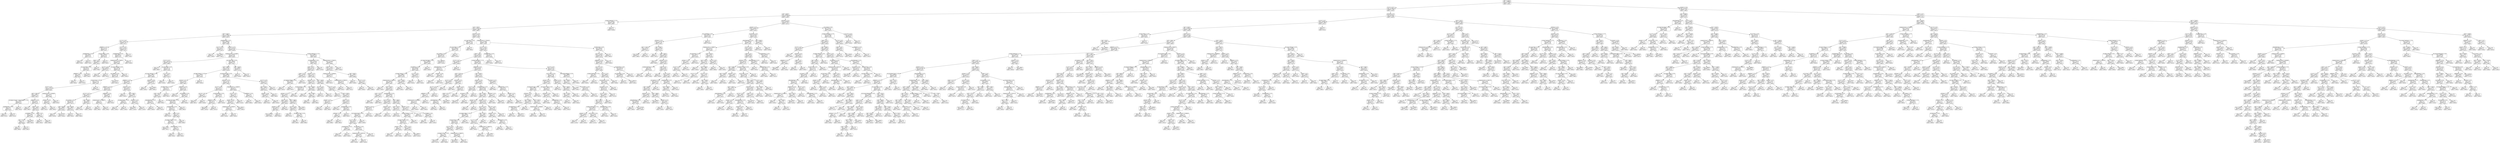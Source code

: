 digraph Tree {
node [shape=box, style="rounded", color="black", fontname=helvetica] ;
edge [fontname=helvetica] ;
0 [label="sqft <= 1022.0\nmse = 129084.6\nsamples = 1077\nvalue = 1458.5"] ;
1 [label="ld_1.0 <= 0.5\nmse = 81798.0\nsamples = 746\nvalue = 1319.4"] ;
0 -> 1 [labeldistance=2.5, labelangle=45, headlabel="True"] ;
2 [label="sqft <= 870.5\nmse = 46465.6\nsamples = 398\nvalue = 1166.5"] ;
1 -> 2 ;
3 [label="number bedrooms <= 2.5\nmse = 33218.1\nsamples = 281\nvalue = 1094.7"] ;
2 -> 3 ;
4 [label="sqft <= 705.0\nmse = 27841.9\nsamples = 280\nvalue = 1089.7"] ;
3 -> 4 ;
5 [label="sqft <= 591.0\nmse = 17898.7\nsamples = 136\nvalue = 1005.3"] ;
4 -> 5 ;
6 [label="ty_1.0 <= 0.5\nmse = 14617.9\nsamples = 36\nvalue = 911.5"] ;
5 -> 6 ;
7 [label="pFiftyPlus <= 0.2\nmse = 5513.2\nsamples = 13\nvalue = 814.1"] ;
6 -> 7 ;
8 [label="pLateTwenties <= 0.2\nmse = 486.0\nsamples = 4\nvalue = 727.0"] ;
7 -> 8 ;
9 [label="mse = 0.0\nsamples = 2\nvalue = 700.0"] ;
8 -> 9 ;
10 [label="mse = 0.0\nsamples = 2\nvalue = 745.0"] ;
8 -> 10 ;
11 [label="nb_Bryn Mawr <= 0.5\nmse = 2786.8\nsamples = 9\nvalue = 853.6"] ;
7 -> 11 ;
12 [label="pKids <= 0.2\nmse = 884.0\nsamples = 7\nvalue = 832.2"] ;
11 -> 12 ;
13 [label="nb_Loring Park <= 0.5\nmse = 481.6\nsamples = 6\nvalue = 844.3"] ;
12 -> 13 ;
14 [label="pFiftyPlus <= 0.2\nmse = 88.9\nsamples = 3\nvalue = 863.3"] ;
13 -> 14 ;
15 [label="mse = 0.0\nsamples = 1\nvalue = 850.0"] ;
14 -> 15 ;
16 [label="mse = 0.0\nsamples = 2\nvalue = 870.0"] ;
14 -> 16 ;
17 [label="mse = 300.0\nsamples = 3\nvalue = 830.0"] ;
13 -> 17 ;
18 [label="mse = 0.0\nsamples = 1\nvalue = 790.0"] ;
12 -> 18 ;
19 [label="mse = 0.0\nsamples = 2\nvalue = 950.0"] ;
11 -> 19 ;
20 [label="ld_5.0 <= 0.5\nmse = 12332.2\nsamples = 23\nvalue = 957.4"] ;
6 -> 20 ;
21 [label="pLateTwenties <= 0.2\nmse = 8962.1\nsamples = 22\nvalue = 977.4"] ;
20 -> 21 ;
22 [label="medianIncome <= 31097.5\nmse = 6510.4\nsamples = 21\nvalue = 968.0"] ;
21 -> 22 ;
23 [label="pk_4.0 <= 0.5\nmse = 16683.6\nsamples = 2\nvalue = 1107.7"] ;
22 -> 23 ;
24 [label="mse = 0.0\nsamples = 1\nvalue = 1199.0"] ;
23 -> 24 ;
25 [label="mse = 0.0\nsamples = 1\nvalue = 925.0"] ;
23 -> 25 ;
26 [label="nb_Lowry Hill East <= 0.5\nmse = 2971.8\nsamples = 19\nvalue = 952.5"] ;
22 -> 26 ;
27 [label="nb_CARAG <= 0.5\nmse = 2274.8\nsamples = 18\nvalue = 947.0"] ;
26 -> 27 ;
28 [label="nb_Burnsville <= 0.5\nmse = 1715.5\nsamples = 16\nvalue = 934.1"] ;
27 -> 28 ;
29 [label="ld_4.0 <= 0.5\nmse = 1156.0\nsamples = 15\nvalue = 928.6"] ;
28 -> 29 ;
30 [label="sqft <= 505.0\nmse = 1081.1\nsamples = 12\nvalue = 936.1"] ;
29 -> 30 ;
31 [label="nb_Stevens Square - Loring Heights <= 0.5\nmse = 545.0\nsamples = 3\nvalue = 958.0"] ;
30 -> 31 ;
32 [label="pLateTwenties <= 0.1\nmse = 0.8\nsamples = 2\nvalue = 974.5"] ;
31 -> 32 ;
33 [label="mse = 0.0\nsamples = 1\nvalue = 975.0"] ;
32 -> 33 ;
34 [label="mse = 0.0\nsamples = 1\nvalue = 973.0"] ;
32 -> 34 ;
35 [label="mse = 0.0\nsamples = 1\nvalue = 925.0"] ;
31 -> 35 ;
36 [label="pFiftyPlus <= 0.2\nmse = 940.7\nsamples = 9\nvalue = 922.9"] ;
30 -> 36 ;
37 [label="mse = 0.0\nsamples = 1\nvalue = 990.0"] ;
36 -> 37 ;
38 [label="pKids <= 0.2\nmse = 489.4\nsamples = 8\nvalue = 915.4"] ;
36 -> 38 ;
39 [label="nb_Whittier <= 0.5\nmse = 338.3\nsamples = 6\nvalue = 904.0"] ;
38 -> 39 ;
40 [label="sqft <= 527.5\nmse = 3.0\nsamples = 4\nvalue = 896.0"] ;
39 -> 40 ;
41 [label="mse = 0.0\nsamples = 1\nvalue = 899.0"] ;
40 -> 41 ;
42 [label="mse = 0.0\nsamples = 3\nvalue = 895.0"] ;
40 -> 42 ;
43 [label="mse = 625.0\nsamples = 2\nvalue = 920.0"] ;
39 -> 43 ;
44 [label="pKids <= 0.2\nmse = 5.6\nsamples = 2\nvalue = 938.3"] ;
38 -> 44 ;
45 [label="mse = 0.0\nsamples = 1\nvalue = 935.0"] ;
44 -> 45 ;
46 [label="mse = 0.0\nsamples = 1\nvalue = 940.0"] ;
44 -> 46 ;
47 [label="medianIncome <= 63540.0\nmse = 342.2\nsamples = 3\nvalue = 898.8"] ;
29 -> 47 ;
48 [label="pThirties <= 0.2\nmse = 88.9\nsamples = 2\nvalue = 908.3"] ;
47 -> 48 ;
49 [label="mse = 0.0\nsamples = 1\nvalue = 915.0"] ;
48 -> 49 ;
50 [label="mse = 0.0\nsamples = 1\nvalue = 895.0"] ;
48 -> 50 ;
51 [label="mse = 0.0\nsamples = 1\nvalue = 870.0"] ;
47 -> 51 ;
52 [label="mse = 0.0\nsamples = 1\nvalue = 1045.0"] ;
28 -> 52 ;
53 [label="mse = 1014.0\nsamples = 2\nvalue = 1001.0"] ;
27 -> 53 ;
54 [label="mse = 0.0\nsamples = 1\nvalue = 1095.0"] ;
26 -> 54 ;
55 [label="mse = 0.0\nsamples = 1\nvalue = 1260.0"] ;
21 -> 55 ;
56 [label="mse = 0.0\nsamples = 1\nvalue = 750.0"] ;
20 -> 56 ;
57 [label="pLateTwenties <= 0.1\nmse = 14805.8\nsamples = 100\nvalue = 1038.8"] ;
5 -> 57 ;
58 [label="pk_3.0 <= 0.5\nmse = 2625.7\nsamples = 6\nvalue = 1267.4"] ;
57 -> 58 ;
59 [label="mse = 0.0\nsamples = 1\nvalue = 1290.0"] ;
58 -> 59 ;
60 [label="mse = 2964.2\nsamples = 5\nvalue = 1263.7"] ;
58 -> 60 ;
61 [label="pYouths <= 0.1\nmse = 12551.0\nsamples = 94\nvalue = 1026.8"] ;
57 -> 61 ;
62 [label="medianIncome <= 51186.0\nmse = 8700.9\nsamples = 61\nvalue = 1050.5"] ;
61 -> 62 ;
63 [label="ld_3.0 <= 0.5\nmse = 10073.0\nsamples = 24\nvalue = 1098.5"] ;
62 -> 63 ;
64 [label="mse = 0.0\nsamples = 1\nvalue = 900.0"] ;
63 -> 64 ;
65 [label="nb_Loring Park <= 0.5\nmse = 9117.4\nsamples = 23\nvalue = 1104.8"] ;
63 -> 65 ;
66 [label="nb_Lowry Hill East <= 0.5\nmse = 7483.9\nsamples = 21\nvalue = 1085.8"] ;
65 -> 66 ;
67 [label="pFiftyPlus <= 0.3\nmse = 4400.7\nsamples = 17\nvalue = 1067.5"] ;
66 -> 67 ;
68 [label="pFiftyPlus <= 0.2\nmse = 3469.3\nsamples = 11\nvalue = 1036.9"] ;
67 -> 68 ;
69 [label="pk_2.0 <= 0.5\nmse = 2433.4\nsamples = 8\nvalue = 1054.1"] ;
68 -> 69 ;
70 [label="nb_Lyndale <= 0.5\nmse = 2578.2\nsamples = 6\nvalue = 1037.4"] ;
69 -> 70 ;
71 [label="sqft <= 625.0\nmse = 1480.6\nsamples = 4\nvalue = 1058.3"] ;
70 -> 71 ;
72 [label="mse = 0.0\nsamples = 1\nvalue = 1070.0"] ;
71 -> 72 ;
73 [label="mse = 1744.0\nsamples = 3\nvalue = 1056.0"] ;
71 -> 73 ;
74 [label="sqft <= 625.0\nmse = 600.2\nsamples = 2\nvalue = 974.5"] ;
70 -> 74 ;
75 [label="mse = 0.0\nsamples = 1\nvalue = 950.0"] ;
74 -> 75 ;
76 [label="mse = 0.0\nsamples = 1\nvalue = 999.0"] ;
74 -> 76 ;
77 [label="sqft <= 650.0\nmse = 468.8\nsamples = 2\nvalue = 1087.5"] ;
69 -> 77 ;
78 [label="mse = 0.0\nsamples = 1\nvalue = 1100.0"] ;
77 -> 78 ;
79 [label="mse = 0.0\nsamples = 1\nvalue = 1050.0"] ;
77 -> 79 ;
80 [label="pFiftyPlus <= 0.3\nmse = 1684.7\nsamples = 3\nvalue = 968.0"] ;
68 -> 80 ;
81 [label="medianIncome <= 43887.0\nmse = 4.0\nsamples = 2\nvalue = 997.0"] ;
80 -> 81 ;
82 [label="mse = 0.0\nsamples = 1\nvalue = 999.0"] ;
81 -> 82 ;
83 [label="mse = 0.0\nsamples = 1\nvalue = 995.0"] ;
81 -> 83 ;
84 [label="mse = 0.0\nsamples = 1\nvalue = 910.0"] ;
80 -> 84 ;
85 [label="pForties <= 0.1\nmse = 1081.2\nsamples = 6\nvalue = 1125.0"] ;
67 -> 85 ;
86 [label="mse = 0.0\nsamples = 1\nvalue = 1205.0"] ;
85 -> 86 ;
87 [label="sqft <= 692.5\nmse = 190.8\nsamples = 5\nvalue = 1113.6"] ;
85 -> 87 ;
88 [label="nb_Bloomington <= 0.5\nmse = 6.2\nsamples = 2\nvalue = 1097.5"] ;
87 -> 88 ;
89 [label="mse = 0.0\nsamples = 1\nvalue = 1095.0"] ;
88 -> 89 ;
90 [label="mse = 0.0\nsamples = 1\nvalue = 1100.0"] ;
88 -> 90 ;
91 [label="pThirties <= 0.1\nmse = 120.0\nsamples = 3\nvalue = 1120.0"] ;
87 -> 91 ;
92 [label="mse = 200.0\nsamples = 2\nvalue = 1120.0"] ;
91 -> 92 ;
93 [label="mse = 0.0\nsamples = 1\nvalue = 1120.0"] ;
91 -> 93 ;
94 [label="pYouths <= 0.0\nmse = 13040.0\nsamples = 4\nvalue = 1170.0"] ;
66 -> 94 ;
95 [label="mse = 0.0\nsamples = 1\nvalue = 1285.0"] ;
94 -> 95 ;
96 [label="mse = 7038.9\nsamples = 3\nvalue = 1093.3"] ;
94 -> 96 ;
97 [label="ty_1.0 <= 0.5\nmse = 487.7\nsamples = 2\nvalue = 1237.2"] ;
65 -> 97 ;
98 [label="mse = 0.0\nsamples = 1\nvalue = 1250.0"] ;
97 -> 98 ;
99 [label="mse = 0.0\nsamples = 1\nvalue = 1199.0"] ;
97 -> 99 ;
100 [label="nb_Linden Hills <= 0.5\nmse = 5660.6\nsamples = 37\nvalue = 1021.7"] ;
62 -> 100 ;
101 [label="sqft <= 655.0\nmse = 4756.5\nsamples = 35\nvalue = 1016.0"] ;
100 -> 101 ;
102 [label="nb_West Calhoun <= 0.5\nmse = 3706.9\nsamples = 15\nvalue = 978.8"] ;
101 -> 102 ;
103 [label="pForties <= 0.1\nmse = 2526.5\nsamples = 14\nvalue = 966.6"] ;
102 -> 103 ;
104 [label="nb_Willow Park <= 0.5\nmse = 333.7\nsamples = 4\nvalue = 1011.4"] ;
103 -> 104 ;
105 [label="sqft <= 637.5\nmse = 316.0\nsamples = 3\nvalue = 1018.0"] ;
104 -> 105 ;
106 [label="pEarlyTwenties <= 0.1\nmse = 229.7\nsamples = 2\nvalue = 1023.8"] ;
105 -> 106 ;
107 [label="mse = 0.0\nsamples = 1\nvalue = 1050.0"] ;
106 -> 107 ;
108 [label="mse = 0.0\nsamples = 1\nvalue = 1015.0"] ;
106 -> 108 ;
109 [label="mse = 0.0\nsamples = 1\nvalue = 995.0"] ;
105 -> 109 ;
110 [label="mse = 0.0\nsamples = 1\nvalue = 995.0"] ;
104 -> 110 ;
111 [label="pFiftyPlus <= 0.3\nmse = 1947.7\nsamples = 10\nvalue = 940.4"] ;
103 -> 111 ;
112 [label="mse = 0.0\nsamples = 1\nvalue = 845.0"] ;
111 -> 112 ;
113 [label="nb_Kingfield <= 0.5\nmse = 1221.9\nsamples = 9\nvalue = 949.1"] ;
111 -> 113 ;
114 [label="nb_Cedar-Isles-Dean <= 0.5\nmse = 332.2\nsamples = 8\nvalue = 939.5"] ;
113 -> 114 ;
115 [label="pLateTwenties <= 0.1\nmse = 124.7\nsamples = 7\nvalue = 944.4"] ;
114 -> 115 ;
116 [label="mse = 0.0\nsamples = 1\nvalue = 925.0"] ;
115 -> 116 ;
117 [label="pKids <= 0.2\nmse = 87.1\nsamples = 6\nvalue = 946.9"] ;
115 -> 117 ;
118 [label="nb_Golden Valley <= 0.5\nmse = 71.4\nsamples = 5\nvalue = 945.0"] ;
117 -> 118 ;
119 [label="mse = 138.9\nsamples = 2\nvalue = 941.7"] ;
118 -> 119 ;
120 [label="pEarlyTwenties <= 0.1\nmse = 6.2\nsamples = 3\nvalue = 947.5"] ;
118 -> 120 ;
121 [label="mse = 0.0\nsamples = 1\nvalue = 945.0"] ;
120 -> 121 ;
122 [label="mse = 0.0\nsamples = 2\nvalue = 950.0"] ;
120 -> 122 ;
123 [label="mse = 0.0\nsamples = 1\nvalue = 960.0"] ;
117 -> 123 ;
124 [label="mse = 0.0\nsamples = 1\nvalue = 895.0"] ;
114 -> 124 ;
125 [label="mse = 0.0\nsamples = 1\nvalue = 1045.0"] ;
113 -> 125 ;
126 [label="mse = 0.0\nsamples = 1\nvalue = 1095.0"] ;
102 -> 126 ;
127 [label="nb_Diamond Lake <= 0.5\nmse = 3944.9\nsamples = 20\nvalue = 1040.3"] ;
101 -> 127 ;
128 [label="pThirties <= 0.2\nmse = 1573.4\nsamples = 16\nvalue = 1063.6"] ;
127 -> 128 ;
129 [label="pk_3.0 <= 0.5\nmse = 1453.3\nsamples = 9\nvalue = 1040.5"] ;
128 -> 129 ;
130 [label="pk_4.0 <= 0.5\nmse = 242.7\nsamples = 3\nvalue = 1002.8"] ;
129 -> 130 ;
131 [label="mse = 20.2\nsamples = 2\nvalue = 987.5"] ;
130 -> 131 ;
132 [label="mse = 0.0\nsamples = 1\nvalue = 1018.0"] ;
130 -> 132 ;
133 [label="nb_Minnetonka <= 0.5\nmse = 1078.4\nsamples = 6\nvalue = 1057.2"] ;
129 -> 133 ;
134 [label="pFiftyPlus <= 0.3\nmse = 567.3\nsamples = 5\nvalue = 1070.7"] ;
133 -> 134 ;
135 [label="mse = 658.3\nsamples = 4\nvalue = 1070.0"] ;
134 -> 135 ;
136 [label="mse = 0.0\nsamples = 1\nvalue = 1075.0"] ;
134 -> 136 ;
137 [label="mse = 0.0\nsamples = 1\nvalue = 1010.0"] ;
133 -> 137 ;
138 [label="medianIncome <= 74264.5\nmse = 621.3\nsamples = 7\nvalue = 1086.8"] ;
128 -> 138 ;
139 [label="ld_4.0 <= 0.5\nmse = 471.6\nsamples = 5\nvalue = 1093.0"] ;
138 -> 139 ;
140 [label="pYouths <= 0.0\nmse = 487.0\nsamples = 4\nvalue = 1091.3"] ;
139 -> 140 ;
141 [label="medianIncome <= 67507.5\nmse = 16.0\nsamples = 2\nvalue = 1097.0"] ;
140 -> 141 ;
142 [label="mse = 0.0\nsamples = 1\nvalue = 1105.0"] ;
141 -> 142 ;
143 [label="mse = 0.0\nsamples = 1\nvalue = 1095.0"] ;
141 -> 143 ;
144 [label="mse = 893.0\nsamples = 2\nvalue = 1085.6"] ;
140 -> 144 ;
145 [label="mse = 0.0\nsamples = 1\nvalue = 1110.0"] ;
139 -> 145 ;
146 [label="pFiftyPlus <= 0.3\nmse = 56.2\nsamples = 2\nvalue = 1052.5"] ;
138 -> 146 ;
147 [label="mse = 0.0\nsamples = 1\nvalue = 1060.0"] ;
146 -> 147 ;
148 [label="mse = 0.0\nsamples = 1\nvalue = 1045.0"] ;
146 -> 148 ;
149 [label="pk_3.0 <= 0.5\nmse = 1705.2\nsamples = 4\nvalue = 939.5"] ;
127 -> 149 ;
150 [label="sqft <= 687.5\nmse = 1671.8\nsamples = 3\nvalue = 931.6"] ;
149 -> 150 ;
151 [label="pYouths <= 0.0\nmse = 1605.6\nsamples = 2\nvalue = 953.3"] ;
150 -> 151 ;
152 [label="mse = 0.0\nsamples = 1\nvalue = 925.0"] ;
151 -> 152 ;
153 [label="mse = 0.0\nsamples = 1\nvalue = 1010.0"] ;
151 -> 153 ;
154 [label="mse = 0.0\nsamples = 1\nvalue = 899.0"] ;
150 -> 154 ;
155 [label="mse = 0.0\nsamples = 1\nvalue = 979.0"] ;
149 -> 155 ;
156 [label="sqft <= 625.0\nmse = 6006.2\nsamples = 2\nvalue = 1172.5"] ;
100 -> 156 ;
157 [label="mse = 0.0\nsamples = 1\nvalue = 1250.0"] ;
156 -> 157 ;
158 [label="mse = 0.0\nsamples = 1\nvalue = 1095.0"] ;
156 -> 158 ;
159 [label="number bedrooms <= 1.5\nmse = 16827.7\nsamples = 33\nvalue = 980.4"] ;
61 -> 159 ;
160 [label="nb_Maplewood <= 0.5\nmse = 11256.4\nsamples = 26\nvalue = 954.0"] ;
159 -> 160 ;
161 [label="pKids <= 0.2\nmse = 8473.4\nsamples = 25\nvalue = 944.7"] ;
160 -> 161 ;
162 [label="pKids <= 0.1\nmse = 14776.0\nsamples = 3\nvalue = 1053.0"] ;
161 -> 162 ;
163 [label="nb_Highland Village <= 0.5\nmse = 2222.2\nsamples = 2\nvalue = 958.3"] ;
162 -> 163 ;
164 [label="mse = 0.0\nsamples = 1\nvalue = 1025.0"] ;
163 -> 164 ;
165 [label="mse = 0.0\nsamples = 1\nvalue = 925.0"] ;
163 -> 165 ;
166 [label="mse = 0.0\nsamples = 1\nvalue = 1195.0"] ;
162 -> 166 ;
167 [label="pYouths <= 0.1\nmse = 5141.7\nsamples = 22\nvalue = 926.6"] ;
161 -> 167 ;
168 [label="pForties <= 0.1\nmse = 3734.7\nsamples = 13\nvalue = 952.4"] ;
167 -> 168 ;
169 [label="nb_Minneapolis <= 0.5\nmse = 3517.5\nsamples = 10\nvalue = 936.4"] ;
168 -> 169 ;
170 [label="pForties <= 0.1\nmse = 3316.2\nsamples = 9\nvalue = 925.8"] ;
169 -> 170 ;
171 [label="pKids <= 0.2\nmse = 4860.0\nsamples = 4\nvalue = 895.0"] ;
170 -> 171 ;
172 [label="pForties <= 0.1\nmse = 8072.2\nsamples = 3\nvalue = 891.7"] ;
171 -> 172 ;
173 [label="mse = 12100.0\nsamples = 2\nvalue = 890.0"] ;
172 -> 173 ;
174 [label="mse = 0.0\nsamples = 1\nvalue = 895.0"] ;
172 -> 174 ;
175 [label="mse = 0.0\nsamples = 1\nvalue = 900.0"] ;
171 -> 175 ;
176 [label="sqft <= 680.0\nmse = 1055.6\nsamples = 5\nvalue = 947.7"] ;
170 -> 176 ;
177 [label="ld_3.0 <= 0.5\nmse = 1086.9\nsamples = 3\nvalue = 971.3"] ;
176 -> 177 ;
178 [label="mse = 0.0\nsamples = 1\nvalue = 925.0"] ;
177 -> 178 ;
179 [label="nb_West St. Paul <= 0.5\nmse = 20.2\nsamples = 2\nvalue = 994.5"] ;
177 -> 179 ;
180 [label="mse = 0.0\nsamples = 1\nvalue = 990.0"] ;
179 -> 180 ;
181 [label="mse = 0.0\nsamples = 1\nvalue = 999.0"] ;
179 -> 181 ;
182 [label="mse = 300.0\nsamples = 2\nvalue = 930.0"] ;
176 -> 182 ;
183 [label="mse = 0.0\nsamples = 1\nvalue = 1000.0"] ;
169 -> 183 ;
184 [label="sqft <= 683.0\nmse = 446.8\nsamples = 3\nvalue = 1008.5"] ;
168 -> 184 ;
185 [label="mse = 0.0\nsamples = 1\nvalue = 1045.0"] ;
184 -> 185 ;
186 [label="sqft <= 696.5\nmse = 3.6\nsamples = 2\nvalue = 996.3"] ;
184 -> 186 ;
187 [label="mse = 0.0\nsamples = 1\nvalue = 995.0"] ;
186 -> 187 ;
188 [label="mse = 0.0\nsamples = 1\nvalue = 999.0"] ;
186 -> 188 ;
189 [label="sqft <= 639.5\nmse = 4764.7\nsamples = 9\nvalue = 888.0"] ;
167 -> 189 ;
190 [label="ld_4.0 <= 0.5\nmse = 9506.2\nsamples = 2\nvalue = 822.5"] ;
189 -> 190 ;
191 [label="mse = 0.0\nsamples = 1\nvalue = 725.0"] ;
190 -> 191 ;
192 [label="mse = 0.0\nsamples = 1\nvalue = 920.0"] ;
190 -> 192 ;
193 [label="pk_4.0 <= 0.5\nmse = 2786.7\nsamples = 7\nvalue = 901.1"] ;
189 -> 193 ;
194 [label="mse = 0.0\nsamples = 1\nvalue = 975.0"] ;
193 -> 194 ;
195 [label="sqft <= 654.0\nmse = 2422.1\nsamples = 6\nvalue = 892.9"] ;
193 -> 195 ;
196 [label="pYouths <= 0.1\nmse = 625.0\nsamples = 2\nvalue = 825.0"] ;
195 -> 196 ;
197 [label="mse = 0.0\nsamples = 1\nvalue = 850.0"] ;
196 -> 197 ;
198 [label="mse = 0.0\nsamples = 1\nvalue = 800.0"] ;
196 -> 198 ;
199 [label="pKids <= 0.2\nmse = 1242.5\nsamples = 4\nvalue = 912.3"] ;
195 -> 199 ;
200 [label="mse = 0.0\nsamples = 1\nvalue = 949.0"] ;
199 -> 200 ;
201 [label="pLateTwenties <= 0.1\nmse = 405.2\nsamples = 3\nvalue = 884.8"] ;
199 -> 201 ;
202 [label="pThirties <= 0.1\nmse = 3.6\nsamples = 2\nvalue = 896.3"] ;
201 -> 202 ;
203 [label="mse = 0.0\nsamples = 1\nvalue = 899.0"] ;
202 -> 203 ;
204 [label="mse = 0.0\nsamples = 1\nvalue = 895.0"] ;
202 -> 204 ;
205 [label="mse = 0.0\nsamples = 1\nvalue = 850.0"] ;
201 -> 205 ;
206 [label="mse = 0.0\nsamples = 1\nvalue = 1279.0"] ;
160 -> 206 ;
207 [label="medianIncome <= 72301.0\nmse = 25168.0\nsamples = 7\nvalue = 1086.0"] ;
159 -> 207 ;
208 [label="pKids <= 0.2\nmse = 12244.4\nsamples = 6\nvalue = 1019.1"] ;
207 -> 208 ;
209 [label="medianIncome <= 42928.0\nmse = 3355.6\nsamples = 3\nvalue = 911.7"] ;
208 -> 209 ;
210 [label="mse = 0.0\nsamples = 1\nvalue = 835.0"] ;
209 -> 210 ;
211 [label="medianIncome <= 55952.0\nmse = 625.0\nsamples = 2\nvalue = 950.0"] ;
209 -> 211 ;
212 [label="mse = 0.0\nsamples = 1\nvalue = 925.0"] ;
211 -> 212 ;
213 [label="mse = 0.0\nsamples = 1\nvalue = 975.0"] ;
211 -> 213 ;
214 [label="sqft <= 602.5\nmse = 3750.2\nsamples = 3\nvalue = 1099.8"] ;
208 -> 214 ;
215 [label="mse = 0.0\nsamples = 1\nvalue = 1200.0"] ;
214 -> 215 ;
216 [label="pk_4.0 <= 0.5\nmse = 533.6\nsamples = 2\nvalue = 1066.3"] ;
214 -> 216 ;
217 [label="mse = 0.0\nsamples = 1\nvalue = 1050.0"] ;
216 -> 217 ;
218 [label="mse = 0.0\nsamples = 1\nvalue = 1099.0"] ;
216 -> 218 ;
219 [label="mse = 0.0\nsamples = 1\nvalue = 1320.0"] ;
207 -> 219 ;
220 [label="pYouths <= 0.0\nmse = 25779.7\nsamples = 144\nvalue = 1154.8"] ;
4 -> 220 ;
221 [label="nb_Logan Park <= 0.5\nmse = 25162.7\nsamples = 36\nvalue = 1244.0"] ;
220 -> 221 ;
222 [label="nb_Loring Park <= 0.5\nmse = 20682.5\nsamples = 35\nvalue = 1259.7"] ;
221 -> 222 ;
223 [label="nb_Lyndale <= 0.5\nmse = 16523.7\nsamples = 34\nvalue = 1251.4"] ;
222 -> 223 ;
224 [label="nb_Cedar-Isles-Dean <= 0.5\nmse = 10830.9\nsamples = 31\nvalue = 1264.0"] ;
223 -> 224 ;
225 [label="nb_Whittier <= 0.5\nmse = 9988.0\nsamples = 30\nvalue = 1268.2"] ;
224 -> 225 ;
226 [label="nb_West Calhoun <= 0.5\nmse = 9089.5\nsamples = 28\nvalue = 1275.4"] ;
225 -> 226 ;
227 [label="medianIncome <= 40013.5\nmse = 6907.6\nsamples = 26\nvalue = 1268.7"] ;
226 -> 227 ;
228 [label="mse = 0.0\nsamples = 2\nvalue = 1350.0"] ;
227 -> 228 ;
229 [label="sqft <= 725.5\nmse = 6867.2\nsamples = 24\nvalue = 1260.2"] ;
227 -> 229 ;
230 [label="sqft <= 717.5\nmse = 3192.2\nsamples = 2\nvalue = 1051.5"] ;
229 -> 230 ;
231 [label="mse = 0.0\nsamples = 1\nvalue = 1108.0"] ;
230 -> 231 ;
232 [label="mse = 0.0\nsamples = 1\nvalue = 995.0"] ;
230 -> 232 ;
233 [label="pLateTwenties <= 0.2\nmse = 5050.0\nsamples = 22\nvalue = 1269.3"] ;
229 -> 233 ;
234 [label="pk_4.0 <= 0.5\nmse = 2908.4\nsamples = 11\nvalue = 1245.7"] ;
233 -> 234 ;
235 [label="nb_Edina <= 0.5\nmse = 1819.7\nsamples = 9\nvalue = 1272.4"] ;
234 -> 235 ;
236 [label="nb_Cornelia South <= 0.5\nmse = 912.5\nsamples = 8\nvalue = 1264.9"] ;
235 -> 236 ;
237 [label="ty_1.0 <= 0.5\nmse = 689.9\nsamples = 7\nvalue = 1268.9"] ;
236 -> 237 ;
238 [label="pLateTwenties <= 0.1\nmse = 0.2\nsamples = 2\nvalue = 1299.5"] ;
237 -> 238 ;
239 [label="mse = 0.0\nsamples = 1\nvalue = 1299.0"] ;
238 -> 239 ;
240 [label="mse = 0.0\nsamples = 1\nvalue = 1300.0"] ;
238 -> 240 ;
241 [label="nb_Sheridan <= 0.5\nmse = 504.7\nsamples = 5\nvalue = 1258.8"] ;
237 -> 241 ;
242 [label="medianIncome <= 66713.0\nmse = 88.9\nsamples = 4\nvalue = 1246.7"] ;
241 -> 242 ;
243 [label="mse = 0.0\nsamples = 3\nvalue = 1250.0"] ;
242 -> 243 ;
244 [label="mse = 0.0\nsamples = 1\nvalue = 1220.0"] ;
242 -> 244 ;
245 [label="mse = 0.0\nsamples = 1\nvalue = 1295.0"] ;
241 -> 245 ;
246 [label="mse = 0.0\nsamples = 1\nvalue = 1200.0"] ;
236 -> 246 ;
247 [label="mse = 0.0\nsamples = 1\nvalue = 1400.0"] ;
235 -> 247 ;
248 [label="pForties <= 0.1\nmse = 146.5\nsamples = 2\nvalue = 1185.6"] ;
234 -> 248 ;
249 [label="mse = 0.0\nsamples = 1\nvalue = 1195.0"] ;
248 -> 249 ;
250 [label="mse = 0.0\nsamples = 1\nvalue = 1170.0"] ;
248 -> 250 ;
251 [label="sqft <= 806.0\nmse = 6163.9\nsamples = 11\nvalue = 1300.0"] ;
233 -> 251 ;
252 [label="sqft <= 741.5\nmse = 5321.1\nsamples = 8\nvalue = 1271.1"] ;
251 -> 252 ;
253 [label="mse = 25.0\nsamples = 2\nvalue = 1349.0"] ;
252 -> 253 ;
254 [label="nb_East Calhoun <= 0.5\nmse = 5025.1\nsamples = 6\nvalue = 1258.2"] ;
252 -> 254 ;
255 [label="nb_Eden Prairie <= 0.5\nmse = 5473.4\nsamples = 5\nvalue = 1267.8"] ;
254 -> 255 ;
256 [label="pYouths <= 0.0\nmse = 6.2\nsamples = 2\nvalue = 1297.5"] ;
255 -> 256 ;
257 [label="mse = 0.0\nsamples = 1\nvalue = 1295.0"] ;
256 -> 257 ;
258 [label="mse = 0.0\nsamples = 1\nvalue = 1300.0"] ;
256 -> 258 ;
259 [label="ld_4.0 <= 0.5\nmse = 8138.0\nsamples = 3\nvalue = 1248.0"] ;
255 -> 259 ;
260 [label="mse = 0.0\nsamples = 1\nvalue = 1215.0"] ;
259 -> 260 ;
261 [label="mse = 9504.2\nsamples = 2\nvalue = 1254.6"] ;
259 -> 261 ;
262 [label="mse = 0.0\nsamples = 1\nvalue = 1210.0"] ;
254 -> 262 ;
263 [label="pForties <= 0.1\nmse = 1631.2\nsamples = 3\nvalue = 1367.5"] ;
251 -> 263 ;
264 [label="mse = 0.0\nsamples = 1\nvalue = 1405.0"] ;
263 -> 264 ;
265 [label="nb_CARAG <= 0.5\nmse = 450.0\nsamples = 2\nvalue = 1330.0"] ;
263 -> 265 ;
266 [label="mse = 0.0\nsamples = 1\nvalue = 1300.0"] ;
265 -> 266 ;
267 [label="mse = 0.0\nsamples = 1\nvalue = 1345.0"] ;
265 -> 267 ;
268 [label="sqft <= 756.5\nmse = 32938.9\nsamples = 2\nvalue = 1393.3"] ;
226 -> 268 ;
269 [label="mse = 0.0\nsamples = 1\nvalue = 1265.0"] ;
268 -> 269 ;
270 [label="mse = 0.0\nsamples = 1\nvalue = 1650.0"] ;
268 -> 270 ;
271 [label="ty_2.0 <= 0.5\nmse = 7605.6\nsamples = 2\nvalue = 1133.3"] ;
225 -> 271 ;
272 [label="mse = 0.0\nsamples = 1\nvalue = 1010.0"] ;
271 -> 272 ;
273 [label="mse = 0.0\nsamples = 1\nvalue = 1195.0"] ;
271 -> 273 ;
274 [label="mse = 0.0\nsamples = 1\nvalue = 1020.0"] ;
224 -> 274 ;
275 [label="mse = 60000.0\nsamples = 3\nvalue = 1100.0"] ;
223 -> 275 ;
276 [label="mse = 0.0\nsamples = 1\nvalue = 1795.0"] ;
222 -> 276 ;
277 [label="mse = 0.0\nsamples = 1\nvalue = 900.0"] ;
221 -> 277 ;
278 [label="medianIncome <= 75534.5\nmse = 21709.6\nsamples = 108\nvalue = 1120.0"] ;
220 -> 278 ;
279 [label="ty_4.0 <= 0.5\nmse = 13726.5\nsamples = 87\nvalue = 1091.0"] ;
278 -> 279 ;
280 [label="pKids <= 0.2\nmse = 12056.4\nsamples = 85\nvalue = 1079.5"] ;
279 -> 280 ;
281 [label="ty_2.0 <= 0.5\nmse = 10196.5\nsamples = 4\nvalue = 1284.4"] ;
280 -> 281 ;
282 [label="pEarlyTwenties <= 0.1\nmse = 133.7\nsamples = 3\nvalue = 1246.4"] ;
281 -> 282 ;
283 [label="mse = 0.0\nsamples = 1\nvalue = 1230.0"] ;
282 -> 283 ;
284 [label="pYouths <= 0.0\nmse = 36.0\nsamples = 2\nvalue = 1253.0"] ;
282 -> 284 ;
285 [label="mse = 0.0\nsamples = 1\nvalue = 1250.0"] ;
284 -> 285 ;
286 [label="mse = 0.0\nsamples = 1\nvalue = 1265.0"] ;
284 -> 286 ;
287 [label="mse = 0.0\nsamples = 1\nvalue = 1550.0"] ;
281 -> 287 ;
288 [label="number bedrooms <= 1.5\nmse = 9451.4\nsamples = 81\nvalue = 1067.0"] ;
280 -> 288 ;
289 [label="pFiftyPlus <= 0.3\nmse = 6638.8\nsamples = 55\nvalue = 1035.5"] ;
288 -> 289 ;
290 [label="sqft <= 753.0\nmse = 6682.3\nsamples = 12\nvalue = 972.2"] ;
289 -> 290 ;
291 [label="pk_5.0 <= 0.5\nmse = 8496.4\nsamples = 5\nvalue = 1019.1"] ;
290 -> 291 ;
292 [label="pk_7.0 <= 0.5\nmse = 3715.9\nsamples = 4\nvalue = 975.5"] ;
291 -> 292 ;
293 [label="pFiftyPlus <= 0.3\nmse = 713.7\nsamples = 3\nvalue = 1015.8"] ;
292 -> 293 ;
294 [label="medianIncome <= 61466.0\nmse = 213.6\nsamples = 2\nvalue = 1029.3"] ;
293 -> 294 ;
295 [label="mse = 0.0\nsamples = 1\nvalue = 1019.0"] ;
294 -> 295 ;
296 [label="mse = 0.0\nsamples = 1\nvalue = 1050.0"] ;
294 -> 296 ;
297 [label="mse = 0.0\nsamples = 1\nvalue = 975.0"] ;
293 -> 297 ;
298 [label="mse = 0.0\nsamples = 1\nvalue = 895.0"] ;
292 -> 298 ;
299 [label="mse = 0.0\nsamples = 1\nvalue = 1150.0"] ;
291 -> 299 ;
300 [label="pThirties <= 0.1\nmse = 2063.2\nsamples = 7\nvalue = 934.7"] ;
290 -> 300 ;
301 [label="mse = 9.0\nsamples = 2\nvalue = 992.0"] ;
300 -> 301 ;
302 [label="pYouths <= 0.1\nmse = 1550.7\nsamples = 5\nvalue = 920.4"] ;
300 -> 302 ;
303 [label="pKids <= 0.2\nmse = 737.1\nsamples = 4\nvalue = 909.0"] ;
302 -> 303 ;
304 [label="pEarlyTwenties <= 0.1\nmse = 18.0\nsamples = 2\nvalue = 896.0"] ;
303 -> 304 ;
305 [label="mse = 0.0\nsamples = 1\nvalue = 890.0"] ;
304 -> 305 ;
306 [label="mse = 0.0\nsamples = 1\nvalue = 899.0"] ;
304 -> 306 ;
307 [label="mse = 1054.7\nsamples = 2\nvalue = 918.8"] ;
303 -> 307 ;
308 [label="mse = 0.0\nsamples = 1\nvalue = 1000.0"] ;
302 -> 308 ;
309 [label="sqft <= 845.0\nmse = 5153.5\nsamples = 43\nvalue = 1053.6"] ;
289 -> 309 ;
310 [label="pYouths <= 0.0\nmse = 4628.3\nsamples = 39\nvalue = 1062.3"] ;
309 -> 310 ;
311 [label="pk_4.0 <= 0.5\nmse = 209.8\nsamples = 10\nvalue = 1006.9"] ;
310 -> 311 ;
312 [label="nb_Aquila <= 0.5\nmse = 217.4\nsamples = 8\nvalue = 1009.1"] ;
311 -> 312 ;
313 [label="mse = 267.3\nsamples = 6\nvalue = 1014.3"] ;
312 -> 313 ;
314 [label="mse = 0.0\nsamples = 2\nvalue = 1000.0"] ;
312 -> 314 ;
315 [label="mse = 0.0\nsamples = 2\nvalue = 995.0"] ;
311 -> 315 ;
316 [label="pLateTwenties <= 0.1\nmse = 4760.9\nsamples = 29\nvalue = 1078.6"] ;
310 -> 316 ;
317 [label="sqft <= 729.0\nmse = 3779.8\nsamples = 26\nvalue = 1067.3"] ;
316 -> 317 ;
318 [label="pForties <= 0.1\nmse = 306.2\nsamples = 2\nvalue = 977.5"] ;
317 -> 318 ;
319 [label="mse = 0.0\nsamples = 1\nvalue = 960.0"] ;
318 -> 319 ;
320 [label="mse = 0.0\nsamples = 1\nvalue = 995.0"] ;
318 -> 320 ;
321 [label="pYouths <= 0.1\nmse = 3516.1\nsamples = 24\nvalue = 1072.0"] ;
317 -> 321 ;
322 [label="pk_3.0 <= 0.5\nmse = 3433.1\nsamples = 20\nvalue = 1080.2"] ;
321 -> 322 ;
323 [label="nb_Golden Valley <= 0.5\nmse = 4070.1\nsamples = 14\nvalue = 1094.8"] ;
322 -> 323 ;
324 [label="nb_Burnsville <= 0.5\nmse = 3824.7\nsamples = 13\nvalue = 1090.5"] ;
323 -> 324 ;
325 [label="pk_4.0 <= 0.5\nmse = 4262.3\nsamples = 9\nvalue = 1083.3"] ;
324 -> 325 ;
326 [label="nb_West St. Paul <= 0.5\nmse = 178.2\nsamples = 3\nvalue = 1089.4"] ;
325 -> 326 ;
327 [label="mse = 100.0\nsamples = 2\nvalue = 1075.0"] ;
326 -> 327 ;
328 [label="mse = 0.0\nsamples = 1\nvalue = 1099.0"] ;
326 -> 328 ;
329 [label="medianIncome <= 52653.5\nmse = 5942.0\nsamples = 6\nvalue = 1080.8"] ;
325 -> 329 ;
330 [label="mse = 6382.2\nsamples = 5\nvalue = 1083.6"] ;
329 -> 330 ;
331 [label="mse = 0.0\nsamples = 1\nvalue = 1049.0"] ;
329 -> 331 ;
332 [label="mse = 1560.0\nsamples = 4\nvalue = 1115.0"] ;
324 -> 332 ;
333 [label="mse = 0.0\nsamples = 1\nvalue = 1190.0"] ;
323 -> 333 ;
334 [label="sqft <= 787.5\nmse = 340.2\nsamples = 6\nvalue = 1046.5"] ;
322 -> 334 ;
335 [label="ty_1.0 <= 0.5\nmse = 122.5\nsamples = 5\nvalue = 1051.6"] ;
334 -> 335 ;
336 [label="mse = 0.0\nsamples = 1\nvalue = 1050.0"] ;
335 -> 336 ;
337 [label="medianIncome <= 60617.0\nmse = 181.9\nsamples = 4\nvalue = 1052.3"] ;
335 -> 337 ;
338 [label="mse = 0.0\nsamples = 1\nvalue = 1050.0"] ;
337 -> 338 ;
339 [label="mse = 268.8\nsamples = 3\nvalue = 1053.5"] ;
337 -> 339 ;
340 [label="mse = 0.0\nsamples = 1\nvalue = 1001.0"] ;
334 -> 340 ;
341 [label="pk_2.0 <= 0.5\nmse = 706.0\nsamples = 4\nvalue = 1018.0"] ;
321 -> 341 ;
342 [label="pYouths <= 0.1\nmse = 37.5\nsamples = 3\nvalue = 1005.0"] ;
341 -> 342 ;
343 [label="mse = 0.0\nsamples = 1\nvalue = 1015.0"] ;
342 -> 343 ;
344 [label="nb_Newport <= 0.5\nmse = 5.6\nsamples = 2\nvalue = 1001.7"] ;
342 -> 344 ;
345 [label="mse = 0.0\nsamples = 1\nvalue = 1000.0"] ;
344 -> 345 ;
346 [label="mse = 0.0\nsamples = 1\nvalue = 1005.0"] ;
344 -> 346 ;
347 [label="mse = 0.0\nsamples = 1\nvalue = 1070.0"] ;
341 -> 347 ;
348 [label="pThirties <= 0.1\nmse = 372.7\nsamples = 3\nvalue = 1192.2"] ;
316 -> 348 ;
349 [label="mse = 0.0\nsamples = 1\nvalue = 1200.0"] ;
348 -> 349 ;
350 [label="mse = 470.2\nsamples = 2\nvalue = 1189.7"] ;
348 -> 350 ;
351 [label="pForties <= 0.1\nmse = 2686.2\nsamples = 4\nvalue = 971.5"] ;
309 -> 351 ;
352 [label="mse = 0.0\nsamples = 1\nvalue = 900.0"] ;
351 -> 352 ;
353 [label="pLateTwenties <= 0.1\nmse = 195.2\nsamples = 3\nvalue = 1007.2"] ;
351 -> 353 ;
354 [label="mse = 0.0\nsamples = 1\nvalue = 1029.0"] ;
353 -> 354 ;
355 [label="pForties <= 0.1\nmse = 50.0\nsamples = 2\nvalue = 1000.0"] ;
353 -> 355 ;
356 [label="mse = 0.0\nsamples = 1\nvalue = 995.0"] ;
355 -> 356 ;
357 [label="mse = 0.0\nsamples = 1\nvalue = 1010.0"] ;
355 -> 357 ;
358 [label="pk_3.0 <= 0.5\nmse = 9797.6\nsamples = 26\nvalue = 1118.1"] ;
288 -> 358 ;
359 [label="nb_St. Paul <= 0.5\nmse = 7703.9\nsamples = 20\nvalue = 1094.0"] ;
358 -> 359 ;
360 [label="pForties <= 0.1\nmse = 4958.2\nsamples = 16\nvalue = 1118.1"] ;
359 -> 360 ;
361 [label="nb_Diamond Lake <= 0.5\nmse = 2790.4\nsamples = 11\nvalue = 1146.2"] ;
360 -> 361 ;
362 [label="pThirties <= 0.1\nmse = 2140.2\nsamples = 9\nvalue = 1171.1"] ;
361 -> 362 ;
363 [label="sqft <= 854.5\nmse = 1030.6\nsamples = 4\nvalue = 1123.3"] ;
362 -> 363 ;
364 [label="nb_Maplewood <= 0.5\nmse = 420.0\nsamples = 3\nvalue = 1135.0"] ;
363 -> 364 ;
365 [label="mse = 0.0\nsamples = 1\nvalue = 1130.0"] ;
364 -> 365 ;
366 [label="mse = 672.2\nsamples = 2\nvalue = 1138.3"] ;
364 -> 366 ;
367 [label="mse = 0.0\nsamples = 1\nvalue = 1065.0"] ;
363 -> 367 ;
368 [label="sqft <= 855.0\nmse = 341.3\nsamples = 5\nvalue = 1203.0"] ;
362 -> 368 ;
369 [label="medianIncome <= 49208.5\nmse = 3.8\nsamples = 4\nvalue = 1196.5"] ;
368 -> 369 ;
370 [label="mse = 0.0\nsamples = 1\nvalue = 1199.0"] ;
369 -> 370 ;
371 [label="mse = 0.0\nsamples = 3\nvalue = 1195.0"] ;
369 -> 371 ;
372 [label="mse = 0.0\nsamples = 1\nvalue = 1255.0"] ;
368 -> 372 ;
373 [label="mse = 6.1\nsamples = 2\nvalue = 1092.9"] ;
361 -> 373 ;
374 [label="nb_South St. Paul <= 0.5\nmse = 4533.5\nsamples = 5\nvalue = 1061.7"] ;
360 -> 374 ;
375 [label="pThirties <= 0.2\nmse = 2109.7\nsamples = 4\nvalue = 1077.9"] ;
374 -> 375 ;
376 [label="mse = 0.0\nsamples = 1\nvalue = 1209.0"] ;
375 -> 376 ;
377 [label="pLateTwenties <= 0.1\nmse = 222.2\nsamples = 3\nvalue = 1063.3"] ;
375 -> 377 ;
378 [label="mse = 0.0\nsamples = 2\nvalue = 1080.0"] ;
377 -> 378 ;
379 [label="mse = 0.0\nsamples = 1\nvalue = 1050.0"] ;
377 -> 379 ;
380 [label="mse = 0.0\nsamples = 1\nvalue = 900.0"] ;
374 -> 380 ;
381 [label="pYouths <= 0.1\nmse = 6791.4\nsamples = 4\nvalue = 994.8"] ;
359 -> 381 ;
382 [label="mse = 0.0\nsamples = 1\nvalue = 875.0"] ;
381 -> 382 ;
383 [label="sqft <= 803.0\nmse = 2681.9\nsamples = 3\nvalue = 1034.7"] ;
381 -> 383 ;
384 [label="sqft <= 753.0\nmse = 918.8\nsamples = 2\nvalue = 1002.5"] ;
383 -> 384 ;
385 [label="mse = 0.0\nsamples = 1\nvalue = 950.0"] ;
384 -> 385 ;
386 [label="mse = 0.0\nsamples = 1\nvalue = 1020.0"] ;
384 -> 386 ;
387 [label="mse = 0.0\nsamples = 1\nvalue = 1099.0"] ;
383 -> 387 ;
388 [label="nb_Hamline-Midway <= 0.5\nmse = 4684.7\nsamples = 6\nvalue = 1227.7"] ;
358 -> 388 ;
389 [label="sqft <= 805.0\nmse = 781.2\nsamples = 5\nvalue = 1250.0"] ;
388 -> 389 ;
390 [label="mse = 138.9\nsamples = 2\nvalue = 1283.3"] ;
389 -> 390 ;
391 [label="nb_Fridley <= 0.5\nmse = 100.0\nsamples = 3\nvalue = 1230.0"] ;
389 -> 391 ;
392 [label="mse = 0.0\nsamples = 2\nvalue = 1225.0"] ;
391 -> 392 ;
393 [label="mse = 0.0\nsamples = 1\nvalue = 1250.0"] ;
391 -> 393 ;
394 [label="mse = 0.0\nsamples = 1\nvalue = 1049.0"] ;
388 -> 394 ;
395 [label="pLateTwenties <= 0.1\nmse = 615.2\nsamples = 2\nvalue = 1290.6"] ;
279 -> 395 ;
396 [label="mse = 0.0\nsamples = 1\nvalue = 1300.0"] ;
395 -> 396 ;
397 [label="mse = 0.0\nsamples = 1\nvalue = 1225.0"] ;
395 -> 397 ;
398 [label="nb_Plymouth <= 0.5\nmse = 36494.7\nsamples = 21\nvalue = 1262.2"] ;
278 -> 398 ;
399 [label="pk_5.0 <= 0.5\nmse = 25428.2\nsamples = 20\nvalue = 1241.9"] ;
398 -> 399 ;
400 [label="pFiftyPlus <= 0.4\nmse = 22216.4\nsamples = 19\nvalue = 1223.2"] ;
399 -> 400 ;
401 [label="pk_4.0 <= 0.5\nmse = 9212.7\nsamples = 12\nvalue = 1186.0"] ;
400 -> 401 ;
402 [label="number bedrooms <= 1.5\nmse = 20.2\nsamples = 2\nvalue = 1024.5"] ;
401 -> 402 ;
403 [label="mse = 0.0\nsamples = 1\nvalue = 1029.0"] ;
402 -> 403 ;
404 [label="mse = 0.0\nsamples = 1\nvalue = 1020.0"] ;
402 -> 404 ;
405 [label="ty_2.0 <= 0.5\nmse = 6864.7\nsamples = 10\nvalue = 1205.0"] ;
401 -> 405 ;
406 [label="nb_Excelsior <= 0.5\nmse = 4768.7\nsamples = 9\nvalue = 1192.8"] ;
405 -> 406 ;
407 [label="nb_Eagan <= 0.5\nmse = 3724.1\nsamples = 8\nvalue = 1207.5"] ;
406 -> 407 ;
408 [label="ld_4.0 <= 0.5\nmse = 3458.9\nsamples = 7\nvalue = 1196.2"] ;
407 -> 408 ;
409 [label="sqft <= 782.5\nmse = 3016.2\nsamples = 6\nvalue = 1182.5"] ;
408 -> 409 ;
410 [label="number bedrooms <= 1.5\nmse = 3205.6\nsamples = 4\nvalue = 1156.7"] ;
409 -> 410 ;
411 [label="pYouths <= 0.1\nmse = 4050.0\nsamples = 2\nvalue = 1125.0"] ;
410 -> 411 ;
412 [label="mse = 0.0\nsamples = 1\nvalue = 1170.0"] ;
411 -> 412 ;
413 [label="mse = 0.0\nsamples = 1\nvalue = 1035.0"] ;
411 -> 413 ;
414 [label="nb_St. Paul <= 0.5\nmse = 355.6\nsamples = 2\nvalue = 1188.3"] ;
410 -> 414 ;
415 [label="mse = 0.0\nsamples = 1\nvalue = 1175.0"] ;
414 -> 415 ;
416 [label="mse = 0.0\nsamples = 1\nvalue = 1215.0"] ;
414 -> 416 ;
417 [label="pEarlyTwenties <= 0.0\nmse = 229.7\nsamples = 2\nvalue = 1221.2"] ;
409 -> 417 ;
418 [label="mse = 0.0\nsamples = 1\nvalue = 1195.0"] ;
417 -> 418 ;
419 [label="mse = 0.0\nsamples = 1\nvalue = 1230.0"] ;
417 -> 419 ;
420 [label="mse = 0.0\nsamples = 1\nvalue = 1265.0"] ;
408 -> 420 ;
421 [label="mse = 0.0\nsamples = 1\nvalue = 1275.0"] ;
407 -> 421 ;
422 [label="mse = 0.0\nsamples = 1\nvalue = 1090.0"] ;
406 -> 422 ;
423 [label="mse = 0.0\nsamples = 1\nvalue = 1400.0"] ;
405 -> 423 ;
424 [label="nb_Roseville <= 0.5\nmse = 42016.5\nsamples = 7\nvalue = 1311.5"] ;
400 -> 424 ;
425 [label="nb_Shoreview <= 0.5\nmse = 40366.2\nsamples = 6\nvalue = 1342.4"] ;
424 -> 425 ;
426 [label="mse = 22.2\nsamples = 2\nvalue = 1333.3"] ;
425 -> 426 ;
427 [label="mse = 70515.7\nsamples = 4\nvalue = 1349.2"] ;
425 -> 427 ;
428 [label="mse = 0.0\nsamples = 1\nvalue = 1095.0"] ;
424 -> 428 ;
429 [label="mse = 0.0\nsamples = 1\nvalue = 1495.0"] ;
399 -> 429 ;
430 [label="mse = 0.0\nsamples = 1\nvalue = 1850.0"] ;
398 -> 430 ;
431 [label="mse = 0.0\nsamples = 1\nvalue = 2190.0"] ;
3 -> 431 ;
432 [label="pThirties <= 0.1\nmse = 38790.9\nsamples = 117\nvalue = 1327.0"] ;
2 -> 432 ;
433 [label="pYouths <= 0.1\nmse = 18582.3\nsamples = 75\nvalue = 1259.2"] ;
432 -> 433 ;
434 [label="nb_Lauderdale <= 0.5\nmse = 15043.2\nsamples = 31\nvalue = 1336.4"] ;
433 -> 434 ;
435 [label="pThirties <= 0.1\nmse = 12311.8\nsamples = 30\nvalue = 1328.1"] ;
434 -> 435 ;
436 [label="sqft <= 1011.0\nmse = 1014.0\nsamples = 3\nvalue = 1451.0"] ;
435 -> 436 ;
437 [label="mse = 938.9\nsamples = 2\nvalue = 1468.3"] ;
436 -> 437 ;
438 [label="mse = 0.0\nsamples = 1\nvalue = 1425.0"] ;
436 -> 438 ;
439 [label="sqft <= 892.5\nmse = 11576.0\nsamples = 27\nvalue = 1312.4"] ;
435 -> 439 ;
440 [label="mse = 4.7\nsamples = 2\nvalue = 1451.2"] ;
439 -> 440 ;
441 [label="sqft <= 907.5\nmse = 10441.8\nsamples = 25\nvalue = 1296.5"] ;
439 -> 441 ;
442 [label="mse = 0.0\nsamples = 1\nvalue = 1095.0"] ;
441 -> 442 ;
443 [label="pThirties <= 0.1\nmse = 9519.8\nsamples = 24\nvalue = 1302.4"] ;
441 -> 443 ;
444 [label="number bedrooms <= 1.5\nmse = 18.0\nsamples = 2\nvalue = 1193.0"] ;
443 -> 444 ;
445 [label="mse = 0.0\nsamples = 1\nvalue = 1199.0"] ;
444 -> 445 ;
446 [label="mse = 0.0\nsamples = 1\nvalue = 1190.0"] ;
444 -> 446 ;
447 [label="pKids <= 0.1\nmse = 9168.7\nsamples = 22\nvalue = 1313.0"] ;
443 -> 447 ;
448 [label="mse = 0.0\nsamples = 1\nvalue = 1459.0"] ;
447 -> 448 ;
449 [label="pk_2.0 <= 0.5\nmse = 8740.1\nsamples = 21\nvalue = 1308.1"] ;
447 -> 449 ;
450 [label="nb_Hopkins <= 0.5\nmse = 10313.3\nsamples = 15\nvalue = 1295.7"] ;
449 -> 450 ;
451 [label="sqft <= 955.0\nmse = 9318.2\nsamples = 14\nvalue = 1309.3"] ;
450 -> 451 ;
452 [label="pForties <= 0.1\nmse = 9789.2\nsamples = 10\nvalue = 1301.0"] ;
451 -> 452 ;
453 [label="pEarlyTwenties <= 0.1\nmse = 10400.9\nsamples = 9\nvalue = 1299.4"] ;
452 -> 453 ;
454 [label="mse = 0.0\nsamples = 1\nvalue = 1300.0"] ;
453 -> 454 ;
455 [label="mse = 11143.8\nsamples = 8\nvalue = 1299.4"] ;
453 -> 455 ;
456 [label="mse = 0.0\nsamples = 1\nvalue = 1325.0"] ;
452 -> 456 ;
457 [label="sqft <= 980.0\nmse = 6056.2\nsamples = 4\nvalue = 1342.5"] ;
451 -> 457 ;
458 [label="mse = 1806.2\nsamples = 2\nvalue = 1412.5"] ;
457 -> 458 ;
459 [label="pForties <= 0.1\nmse = 506.2\nsamples = 2\nvalue = 1272.5"] ;
457 -> 459 ;
460 [label="mse = 0.0\nsamples = 1\nvalue = 1250.0"] ;
459 -> 460 ;
461 [label="mse = 0.0\nsamples = 1\nvalue = 1295.0"] ;
459 -> 461 ;
462 [label="mse = 0.0\nsamples = 1\nvalue = 1160.0"] ;
450 -> 462 ;
463 [label="pLateTwenties <= 0.1\nmse = 2826.7\nsamples = 6\nvalue = 1342.2"] ;
449 -> 463 ;
464 [label="sqft <= 956.0\nmse = 188.9\nsamples = 5\nvalue = 1312.3"] ;
463 -> 464 ;
465 [label="mse = 190.2\nsamples = 4\nvalue = 1314.8"] ;
464 -> 465 ;
466 [label="mse = 0.0\nsamples = 1\nvalue = 1300.0"] ;
464 -> 466 ;
467 [label="mse = 0.0\nsamples = 1\nvalue = 1432.0"] ;
463 -> 467 ;
468 [label="mse = 0.0\nsamples = 1\nvalue = 1700.0"] ;
434 -> 468 ;
469 [label="nb_Rondo <= 0.5\nmse = 15459.4\nsamples = 44\nvalue = 1216.8"] ;
433 -> 469 ;
470 [label="pEarlyTwenties <= 0.1\nmse = 13564.4\nsamples = 42\nvalue = 1203.1"] ;
469 -> 470 ;
471 [label="medianIncome <= 93601.5\nmse = 4232.3\nsamples = 12\nvalue = 1296.2"] ;
470 -> 471 ;
472 [label="nb_Shoreview <= 0.5\nmse = 1037.7\nsamples = 4\nvalue = 1245.8"] ;
471 -> 472 ;
473 [label="pForties <= 0.2\nmse = 160.5\nsamples = 3\nvalue = 1234.4"] ;
472 -> 473 ;
474 [label="pk_4.0 <= 0.5\nmse = 10.2\nsamples = 2\nvalue = 1226.6"] ;
473 -> 474 ;
475 [label="mse = 0.0\nsamples = 1\nvalue = 1233.0"] ;
474 -> 475 ;
476 [label="mse = 0.0\nsamples = 1\nvalue = 1225.0"] ;
474 -> 476 ;
477 [label="mse = 0.0\nsamples = 1\nvalue = 1254.0"] ;
473 -> 477 ;
478 [label="mse = 0.0\nsamples = 1\nvalue = 1325.0"] ;
472 -> 478 ;
479 [label="sqft <= 973.5\nmse = 3539.7\nsamples = 8\nvalue = 1329.8"] ;
471 -> 479 ;
480 [label="sqft <= 877.5\nmse = 1743.2\nsamples = 6\nvalue = 1310.2"] ;
479 -> 480 ;
481 [label="mse = 0.0\nsamples = 1\nvalue = 1420.0"] ;
480 -> 481 ;
482 [label="sqft <= 908.0\nmse = 448.4\nsamples = 5\nvalue = 1298.0"] ;
480 -> 482 ;
483 [label="ld_3.0 <= 0.5\nmse = 5.6\nsamples = 2\nvalue = 1273.3"] ;
482 -> 483 ;
484 [label="mse = 0.0\nsamples = 1\nvalue = 1275.0"] ;
483 -> 484 ;
485 [label="mse = 0.0\nsamples = 1\nvalue = 1270.0"] ;
483 -> 485 ;
486 [label="ld_3.0 <= 0.5\nmse = 213.6\nsamples = 3\nvalue = 1310.3"] ;
482 -> 486 ;
487 [label="mse = 0.0\nsamples = 1\nvalue = 1295.0"] ;
486 -> 487 ;
488 [label="sqft <= 944.0\nmse = 144.0\nsamples = 2\nvalue = 1318.0"] ;
486 -> 488 ;
489 [label="mse = 0.0\nsamples = 1\nvalue = 1306.0"] ;
488 -> 489 ;
490 [label="mse = 0.0\nsamples = 1\nvalue = 1330.0"] ;
488 -> 490 ;
491 [label="pk_3.0 <= 0.5\nmse = 1056.2\nsamples = 2\nvalue = 1427.5"] ;
479 -> 491 ;
492 [label="mse = 0.0\nsamples = 1\nvalue = 1460.0"] ;
491 -> 492 ;
493 [label="mse = 0.0\nsamples = 1\nvalue = 1395.0"] ;
491 -> 493 ;
494 [label="ld_4.0 <= 0.5\nmse = 12697.6\nsamples = 30\nvalue = 1169.8"] ;
470 -> 494 ;
495 [label="pKids <= 0.2\nmse = 8952.8\nsamples = 28\nvalue = 1190.3"] ;
494 -> 495 ;
496 [label="pThirties <= 0.1\nmse = 6937.4\nsamples = 25\nvalue = 1171.7"] ;
495 -> 496 ;
497 [label="sqft <= 958.5\nmse = 2698.0\nsamples = 5\nvalue = 1088.6"] ;
496 -> 497 ;
498 [label="sqft <= 925.0\nmse = 555.6\nsamples = 2\nvalue = 1033.3"] ;
497 -> 498 ;
499 [label="mse = 0.0\nsamples = 1\nvalue = 1000.0"] ;
498 -> 499 ;
500 [label="mse = 0.0\nsamples = 1\nvalue = 1050.0"] ;
498 -> 500 ;
501 [label="pForties <= 0.1\nmse = 300.0\nsamples = 3\nvalue = 1130.0"] ;
497 -> 501 ;
502 [label="mse = 0.0\nsamples = 1\nvalue = 1100.0"] ;
501 -> 502 ;
503 [label="mse = 0.0\nsamples = 2\nvalue = 1140.0"] ;
501 -> 503 ;
504 [label="nb_North St. Paul <= 0.5\nmse = 6183.7\nsamples = 20\nvalue = 1187.5"] ;
496 -> 504 ;
505 [label="nb_St. Paul <= 0.5\nmse = 5395.6\nsamples = 19\nvalue = 1195.3"] ;
504 -> 505 ;
506 [label="sqft <= 919.5\nmse = 5862.5\nsamples = 16\nvalue = 1186.3"] ;
505 -> 506 ;
507 [label="sqft <= 907.0\nmse = 7672.6\nsamples = 3\nvalue = 1124.8"] ;
506 -> 507 ;
508 [label="pEarlyTwenties <= 0.1\nmse = 1720.9\nsamples = 2\nvalue = 1191.3"] ;
507 -> 508 ;
509 [label="mse = 0.0\nsamples = 1\nvalue = 1162.0"] ;
508 -> 509 ;
510 [label="mse = 0.0\nsamples = 1\nvalue = 1250.0"] ;
508 -> 510 ;
511 [label="mse = 0.0\nsamples = 1\nvalue = 1025.0"] ;
507 -> 511 ;
512 [label="pThirties <= 0.1\nmse = 4468.5\nsamples = 13\nvalue = 1199.7"] ;
506 -> 512 ;
513 [label="pk_4.0 <= 0.5\nmse = 299.9\nsamples = 6\nvalue = 1225.6"] ;
512 -> 513 ;
514 [label="pForties <= 0.1\nmse = 88.9\nsamples = 2\nvalue = 1236.7"] ;
513 -> 514 ;
515 [label="mse = 0.0\nsamples = 1\nvalue = 1250.0"] ;
514 -> 515 ;
516 [label="mse = 0.0\nsamples = 1\nvalue = 1230.0"] ;
514 -> 516 ;
517 [label="pEarlyTwenties <= 0.1\nmse = 231.8\nsamples = 4\nvalue = 1212.4"] ;
513 -> 517 ;
518 [label="pYouths <= 0.1\nmse = 80.2\nsamples = 3\nvalue = 1201.3"] ;
517 -> 518 ;
519 [label="mse = 90.2\nsamples = 2\nvalue = 1204.5"] ;
518 -> 519 ;
520 [label="mse = 0.0\nsamples = 1\nvalue = 1195.0"] ;
518 -> 520 ;
521 [label="mse = 0.0\nsamples = 1\nvalue = 1229.0"] ;
517 -> 521 ;
522 [label="pKids <= 0.2\nmse = 7103.5\nsamples = 7\nvalue = 1175.8"] ;
512 -> 522 ;
523 [label="mse = 9174.7\nsamples = 6\nvalue = 1184.4"] ;
522 -> 523 ;
524 [label="mse = 0.0\nsamples = 1\nvalue = 1150.0"] ;
522 -> 524 ;
525 [label="ld_3.0 <= 0.5\nmse = 1898.0\nsamples = 3\nvalue = 1231.4"] ;
505 -> 525 ;
526 [label="sqft <= 950.0\nmse = 24.0\nsamples = 2\nvalue = 1204.0"] ;
525 -> 526 ;
527 [label="mse = 0.0\nsamples = 1\nvalue = 1200.0"] ;
526 -> 527 ;
528 [label="mse = 0.0\nsamples = 1\nvalue = 1210.0"] ;
526 -> 528 ;
529 [label="mse = 0.0\nsamples = 1\nvalue = 1300.0"] ;
525 -> 529 ;
530 [label="mse = 0.0\nsamples = 1\nvalue = 1050.0"] ;
504 -> 530 ;
531 [label="pEarlyTwenties <= 0.1\nmse = 2697.9\nsamples = 3\nvalue = 1326.3"] ;
495 -> 531 ;
532 [label="mse = 0.0\nsamples = 1\nvalue = 1435.0"] ;
531 -> 532 ;
533 [label="pLateTwenties <= 0.1\nmse = 403.4\nsamples = 2\nvalue = 1304.6"] ;
531 -> 533 ;
534 [label="mse = 0.0\nsamples = 1\nvalue = 1280.0"] ;
533 -> 534 ;
535 [label="mse = 0.0\nsamples = 1\nvalue = 1321.0"] ;
533 -> 535 ;
536 [label="pLateTwenties <= 0.1\nmse = 11350.2\nsamples = 2\nvalue = 999.3"] ;
494 -> 536 ;
537 [label="mse = 0.0\nsamples = 1\nvalue = 924.0"] ;
536 -> 537 ;
538 [label="mse = 0.0\nsamples = 1\nvalue = 1150.0"] ;
536 -> 538 ;
539 [label="sqft <= 950.0\nmse = 6728.0\nsamples = 2\nvalue = 1391.0"] ;
469 -> 539 ;
540 [label="mse = 0.0\nsamples = 1\nvalue = 1275.0"] ;
539 -> 540 ;
541 [label="mse = 0.0\nsamples = 1\nvalue = 1449.0"] ;
539 -> 541 ;
542 [label="nb_Lyndale <= 0.5\nmse = 51953.7\nsamples = 42\nvalue = 1451.8"] ;
432 -> 542 ;
543 [label="number bedrooms <= 2.5\nmse = 41308.0\nsamples = 40\nvalue = 1473.8"] ;
542 -> 543 ;
544 [label="pKids <= 0.1\nmse = 40853.5\nsamples = 35\nvalue = 1438.4"] ;
543 -> 544 ;
545 [label="ld_3.0 <= 0.5\nmse = 34756.8\nsamples = 6\nvalue = 1613.4"] ;
544 -> 545 ;
546 [label="mse = 0.0\nsamples = 1\nvalue = 1000.0"] ;
545 -> 546 ;
547 [label="pForties <= 0.1\nmse = 6265.3\nsamples = 5\nvalue = 1660.5"] ;
545 -> 547 ;
548 [label="pFiftyPlus <= 0.3\nmse = 1787.7\nsamples = 3\nvalue = 1609.6"] ;
547 -> 548 ;
549 [label="mse = 400.0\nsamples = 2\nvalue = 1640.0"] ;
548 -> 549 ;
550 [label="mse = 0.0\nsamples = 1\nvalue = 1559.0"] ;
548 -> 550 ;
551 [label="pKids <= 0.1\nmse = 2646.0\nsamples = 2\nvalue = 1742.0"] ;
547 -> 551 ;
552 [label="mse = 0.0\nsamples = 1\nvalue = 1805.0"] ;
551 -> 552 ;
553 [label="mse = 0.0\nsamples = 1\nvalue = 1700.0"] ;
551 -> 553 ;
554 [label="sqft <= 949.5\nmse = 28917.0\nsamples = 29\nvalue = 1378.7"] ;
544 -> 554 ;
555 [label="nb_West Calhoun <= 0.5\nmse = 15917.8\nsamples = 13\nvalue = 1278.2"] ;
554 -> 555 ;
556 [label="sqft <= 947.0\nmse = 10132.7\nsamples = 12\nvalue = 1260.1"] ;
555 -> 556 ;
557 [label="nb_Fern Hill <= 0.5\nmse = 7455.7\nsamples = 11\nvalue = 1273.1"] ;
556 -> 557 ;
558 [label="nb_Aquila <= 0.5\nmse = 4250.0\nsamples = 10\nvalue = 1258.9"] ;
557 -> 558 ;
559 [label="pEarlyTwenties <= 0.1\nmse = 2732.1\nsamples = 9\nvalue = 1269.1"] ;
558 -> 559 ;
560 [label="pFiftyPlus <= 0.3\nmse = 2175.7\nsamples = 6\nvalue = 1297.1"] ;
559 -> 560 ;
561 [label="medianIncome <= 61365.5\nmse = 76.2\nsamples = 3\nvalue = 1333.5"] ;
560 -> 561 ;
562 [label="mse = 0.0\nsamples = 1\nvalue = 1345.0"] ;
561 -> 562 ;
563 [label="sqft <= 892.0\nmse = 15.2\nsamples = 2\nvalue = 1327.8"] ;
561 -> 563 ;
564 [label="mse = 0.0\nsamples = 1\nvalue = 1321.0"] ;
563 -> 564 ;
565 [label="mse = 0.0\nsamples = 1\nvalue = 1330.0"] ;
563 -> 565 ;
566 [label="sqft <= 927.5\nmse = 356.2\nsamples = 3\nvalue = 1242.5"] ;
560 -> 566 ;
567 [label="mse = 450.0\nsamples = 2\nvalue = 1245.0"] ;
566 -> 567 ;
568 [label="mse = 0.0\nsamples = 1\nvalue = 1235.0"] ;
566 -> 568 ;
569 [label="pk_4.0 <= 0.5\nmse = 181.2\nsamples = 3\nvalue = 1222.5"] ;
559 -> 569 ;
570 [label="mse = 0.0\nsamples = 1\nvalue = 1240.0"] ;
569 -> 570 ;
571 [label="pEarlyTwenties <= 0.1\nmse = 144.0\nsamples = 2\nvalue = 1219.0"] ;
569 -> 571 ;
572 [label="mse = 0.0\nsamples = 1\nvalue = 1195.0"] ;
571 -> 572 ;
573 [label="mse = 0.0\nsamples = 1\nvalue = 1225.0"] ;
571 -> 573 ;
574 [label="mse = 0.0\nsamples = 1\nvalue = 1095.0"] ;
558 -> 574 ;
575 [label="mse = 0.0\nsamples = 1\nvalue = 1515.0"] ;
557 -> 575 ;
576 [label="mse = 0.0\nsamples = 1\nvalue = 1025.0"] ;
556 -> 576 ;
577 [label="mse = 0.0\nsamples = 1\nvalue = 1624.0"] ;
555 -> 577 ;
578 [label="pk_4.0 <= 0.5\nmse = 22541.7\nsamples = 16\nvalue = 1474.3"] ;
554 -> 578 ;
579 [label="nb_Beltrami <= 0.5\nmse = 16695.9\nsamples = 9\nvalue = 1403.6"] ;
578 -> 579 ;
580 [label="medianIncome <= 65111.5\nmse = 8704.0\nsamples = 8\nvalue = 1374.0"] ;
579 -> 580 ;
581 [label="nb_East Isles <= 0.5\nmse = 5537.5\nsamples = 4\nvalue = 1285.0"] ;
580 -> 581 ;
582 [label="pYouths <= 0.0\nmse = 1505.6\nsamples = 3\nvalue = 1246.7"] ;
581 -> 582 ;
583 [label="mse = 0.0\nsamples = 1\nvalue = 1295.0"] ;
582 -> 583 ;
584 [label="pYouths <= 0.0\nmse = 506.2\nsamples = 2\nvalue = 1222.5"] ;
582 -> 584 ;
585 [label="mse = 0.0\nsamples = 1\nvalue = 1200.0"] ;
584 -> 585 ;
586 [label="mse = 0.0\nsamples = 1\nvalue = 1245.0"] ;
584 -> 586 ;
587 [label="mse = 0.0\nsamples = 1\nvalue = 1400.0"] ;
581 -> 587 ;
588 [label="pKids <= 0.2\nmse = 2013.9\nsamples = 4\nvalue = 1433.3"] ;
580 -> 588 ;
589 [label="pEarlyTwenties <= 0.0\nmse = 468.8\nsamples = 3\nvalue = 1462.5"] ;
588 -> 589 ;
590 [label="mse = 0.0\nsamples = 1\nvalue = 1500.0"] ;
589 -> 590 ;
591 [label="mse = 0.0\nsamples = 2\nvalue = 1450.0"] ;
589 -> 591 ;
592 [label="mse = 0.0\nsamples = 1\nvalue = 1375.0"] ;
588 -> 592 ;
593 [label="mse = 0.0\nsamples = 1\nvalue = 1700.0"] ;
579 -> 593 ;
594 [label="pEarlyTwenties <= 0.1\nmse = 17426.7\nsamples = 7\nvalue = 1552.1"] ;
578 -> 594 ;
595 [label="nb_Aquila <= 0.5\nmse = 13421.5\nsamples = 3\nvalue = 1428.0"] ;
594 -> 595 ;
596 [label="mse = 3813.6\nsamples = 2\nvalue = 1487.3"] ;
595 -> 596 ;
597 [label="mse = 0.0\nsamples = 1\nvalue = 1250.0"] ;
595 -> 597 ;
598 [label="nb_East Isles <= 0.5\nmse = 2984.8\nsamples = 4\nvalue = 1634.8"] ;
594 -> 598 ;
599 [label="nb_Eden Prairie <= 0.5\nmse = 398.6\nsamples = 3\nvalue = 1611.8"] ;
598 -> 599 ;
600 [label="mse = 0.0\nsamples = 1\nvalue = 1650.0"] ;
599 -> 600 ;
601 [label="mse = 42.2\nsamples = 2\nvalue = 1602.2"] ;
599 -> 601 ;
602 [label="mse = 0.0\nsamples = 1\nvalue = 1750.0"] ;
598 -> 602 ;
603 [label="pk_5.0 <= 0.5\nmse = 5985.8\nsamples = 5\nvalue = 1650.8"] ;
543 -> 603 ;
604 [label="pKids <= 0.2\nmse = 1686.4\nsamples = 3\nvalue = 1609.2"] ;
603 -> 604 ;
605 [label="mse = 0.0\nsamples = 1\nvalue = 1575.0"] ;
604 -> 605 ;
606 [label="mse = 1026.8\nsamples = 2\nvalue = 1643.5"] ;
604 -> 606 ;
607 [label="pFiftyPlus <= 0.2\nmse = 555.6\nsamples = 2\nvalue = 1761.7"] ;
603 -> 607 ;
608 [label="mse = 0.0\nsamples = 1\nvalue = 1745.0"] ;
607 -> 608 ;
609 [label="mse = 0.0\nsamples = 1\nvalue = 1795.0"] ;
607 -> 609 ;
610 [label="pk_2.0 <= 0.5\nmse = 40138.9\nsamples = 2\nvalue = 966.7"] ;
542 -> 610 ;
611 [label="mse = 0.0\nsamples = 1\nvalue = 1250.0"] ;
610 -> 611 ;
612 [label="mse = 0.0\nsamples = 1\nvalue = 825.0"] ;
610 -> 612 ;
613 [label="pThirties <= 0.2\nmse = 65562.2\nsamples = 348\nvalue = 1491.8"] ;
1 -> 613 ;
614 [label="ty_6.0 <= 0.5\nmse = 49708.8\nsamples = 189\nvalue = 1411.2"] ;
613 -> 614 ;
615 [label="sqft <= 503.0\nmse = 43349.3\nsamples = 188\nvalue = 1420.6"] ;
614 -> 615 ;
616 [label="nb_Bryn Mawr <= 0.5\nmse = 4364.9\nsamples = 8\nvalue = 1083.9"] ;
615 -> 616 ;
617 [label="sqft <= 452.5\nmse = 2026.1\nsamples = 7\nvalue = 1068.8"] ;
616 -> 617 ;
618 [label="mse = 1.0\nsamples = 2\nvalue = 1022.0"] ;
617 -> 618 ;
619 [label="mse = 1880.8\nsamples = 5\nvalue = 1079.2"] ;
617 -> 619 ;
620 [label="mse = 0.0\nsamples = 1\nvalue = 1250.0"] ;
616 -> 620 ;
621 [label="pKids <= 0.2\nmse = 40215.0\nsamples = 180\nvalue = 1434.0"] ;
615 -> 621 ;
622 [label="sqft <= 836.5\nmse = 34177.1\nsamples = 143\nvalue = 1469.5"] ;
621 -> 622 ;
623 [label="pFiftyPlus <= 0.3\nmse = 26045.2\nsamples = 99\nvalue = 1436.4"] ;
622 -> 623 ;
624 [label="number bedrooms <= 1.5\nmse = 27977.8\nsamples = 61\nvalue = 1476.3"] ;
623 -> 624 ;
625 [label="pKids <= 0.2\nmse = 24070.1\nsamples = 58\nvalue = 1465.6"] ;
624 -> 625 ;
626 [label="pForties <= 0.1\nmse = 18150.9\nsamples = 40\nvalue = 1514.7"] ;
625 -> 626 ;
627 [label="nb_St Anthony East <= 0.5\nmse = 10620.3\nsamples = 28\nvalue = 1479.3"] ;
626 -> 627 ;
628 [label="pFiftyPlus <= 0.1\nmse = 8935.7\nsamples = 26\nvalue = 1462.9"] ;
627 -> 628 ;
629 [label="sqft <= 574.0\nmse = 6597.2\nsamples = 4\nvalue = 1333.3"] ;
628 -> 629 ;
630 [label="mse = 0.0\nsamples = 1\nvalue = 1250.0"] ;
629 -> 630 ;
631 [label="sqft <= 595.0\nmse = 6250.0\nsamples = 3\nvalue = 1350.0"] ;
629 -> 631 ;
632 [label="mse = 0.0\nsamples = 1\nvalue = 1475.0"] ;
631 -> 632 ;
633 [label="sqft <= 692.5\nmse = 2929.7\nsamples = 2\nvalue = 1318.8"] ;
631 -> 633 ;
634 [label="mse = 0.0\nsamples = 1\nvalue = 1225.0"] ;
633 -> 634 ;
635 [label="mse = 0.0\nsamples = 1\nvalue = 1350.0"] ;
633 -> 635 ;
636 [label="nb_Loring Park <= 0.5\nmse = 6317.0\nsamples = 22\nvalue = 1482.8"] ;
628 -> 636 ;
637 [label="nb_Sumner-Glenwood <= 0.5\nmse = 1822.5\nsamples = 10\nvalue = 1524.6"] ;
636 -> 637 ;
638 [label="pKids <= 0.2\nmse = 1673.9\nsamples = 9\nvalue = 1535.1"] ;
637 -> 638 ;
639 [label="sqft <= 797.0\nmse = 966.0\nsamples = 3\nvalue = 1568.0"] ;
638 -> 639 ;
640 [label="pThirties <= 0.1\nmse = 5.6\nsamples = 2\nvalue = 1593.3"] ;
639 -> 640 ;
641 [label="mse = 0.0\nsamples = 1\nvalue = 1590.0"] ;
640 -> 641 ;
642 [label="mse = 0.0\nsamples = 1\nvalue = 1595.0"] ;
640 -> 642 ;
643 [label="mse = 0.0\nsamples = 1\nvalue = 1530.0"] ;
639 -> 643 ;
644 [label="pk_4.0 <= 0.5\nmse = 1328.4\nsamples = 6\nvalue = 1521.3"] ;
638 -> 644 ;
645 [label="sqft <= 746.5\nmse = 1508.0\nsamples = 5\nvalue = 1529.4"] ;
644 -> 645 ;
646 [label="sqft <= 739.5\nmse = 376.0\nsamples = 3\nvalue = 1542.0"] ;
645 -> 646 ;
647 [label="sqft <= 724.0\nmse = 306.2\nsamples = 2\nvalue = 1522.5"] ;
646 -> 647 ;
648 [label="mse = 0.0\nsamples = 1\nvalue = 1540.0"] ;
647 -> 648 ;
649 [label="mse = 0.0\nsamples = 1\nvalue = 1505.0"] ;
647 -> 649 ;
650 [label="mse = 0.0\nsamples = 1\nvalue = 1555.0"] ;
646 -> 650 ;
651 [label="mse = 2479.7\nsamples = 2\nvalue = 1513.8"] ;
645 -> 651 ;
652 [label="mse = 0.0\nsamples = 1\nvalue = 1497.0"] ;
644 -> 652 ;
653 [label="mse = 0.0\nsamples = 1\nvalue = 1480.0"] ;
637 -> 653 ;
654 [label="sqft <= 761.0\nmse = 7148.8\nsamples = 12\nvalue = 1434.1"] ;
636 -> 654 ;
655 [label="sqft <= 640.0\nmse = 6828.6\nsamples = 11\nvalue = 1440.5"] ;
654 -> 655 ;
656 [label="sqft <= 557.5\nmse = 6528.6\nsamples = 8\nvalue = 1428.2"] ;
655 -> 656 ;
657 [label="sqft <= 552.5\nmse = 7688.9\nsamples = 7\nvalue = 1430.2"] ;
656 -> 657 ;
658 [label="mse = 10912.7\nsamples = 4\nvalue = 1423.9"] ;
657 -> 658 ;
659 [label="mse = 1854.7\nsamples = 3\nvalue = 1441.2"] ;
657 -> 659 ;
660 [label="mse = 0.0\nsamples = 1\nvalue = 1417.0"] ;
656 -> 660 ;
661 [label="sqft <= 722.5\nmse = 5708.2\nsamples = 3\nvalue = 1480.5"] ;
655 -> 661 ;
662 [label="mse = 0.0\nsamples = 1\nvalue = 1605.0"] ;
661 -> 662 ;
663 [label="sqft <= 733.5\nmse = 722.0\nsamples = 2\nvalue = 1439.0"] ;
661 -> 663 ;
664 [label="mse = 0.0\nsamples = 1\nvalue = 1420.0"] ;
663 -> 664 ;
665 [label="mse = 0.0\nsamples = 1\nvalue = 1477.0"] ;
663 -> 665 ;
666 [label="mse = 0.0\nsamples = 1\nvalue = 1325.0"] ;
654 -> 666 ;
667 [label="sqft <= 571.5\nmse = 1536.0\nsamples = 2\nvalue = 1627.0"] ;
627 -> 667 ;
668 [label="mse = 0.0\nsamples = 1\nvalue = 1595.0"] ;
667 -> 668 ;
669 [label="mse = 0.0\nsamples = 1\nvalue = 1675.0"] ;
667 -> 669 ;
670 [label="pEarlyTwenties <= 0.1\nmse = 25500.6\nsamples = 12\nvalue = 1625.4"] ;
626 -> 670 ;
671 [label="nb_Blackstone <= 0.5\nmse = 15992.7\nsamples = 10\nvalue = 1595.9"] ;
670 -> 671 ;
672 [label="sqft <= 743.5\nmse = 13649.4\nsamples = 7\nvalue = 1546.4"] ;
671 -> 672 ;
673 [label="sqft <= 722.5\nmse = 4213.9\nsamples = 5\nvalue = 1481.3"] ;
672 -> 673 ;
674 [label="sqft <= 611.5\nmse = 2611.2\nsamples = 3\nvalue = 1525.8"] ;
673 -> 674 ;
675 [label="mse = 0.0\nsamples = 1\nvalue = 1440.0"] ;
674 -> 675 ;
676 [label="nb_Fern Hill <= 0.5\nmse = 213.6\nsamples = 2\nvalue = 1554.3"] ;
674 -> 676 ;
677 [label="mse = 0.0\nsamples = 1\nvalue = 1575.0"] ;
676 -> 677 ;
678 [label="mse = 0.0\nsamples = 1\nvalue = 1544.0"] ;
676 -> 678 ;
679 [label="sqft <= 741.0\nmse = 200.0\nsamples = 2\nvalue = 1422.0"] ;
673 -> 679 ;
680 [label="mse = 0.0\nsamples = 1\nvalue = 1402.0"] ;
679 -> 680 ;
681 [label="mse = 0.0\nsamples = 1\nvalue = 1432.0"] ;
679 -> 681 ;
682 [label="nb_West Calhoun <= 0.5\nmse = 2688.9\nsamples = 2\nvalue = 1698.3"] ;
672 -> 682 ;
683 [label="mse = 0.0\nsamples = 1\nvalue = 1735.0"] ;
682 -> 683 ;
684 [label="mse = 0.0\nsamples = 1\nvalue = 1625.0"] ;
682 -> 684 ;
685 [label="sqft <= 708.0\nmse = 448.2\nsamples = 3\nvalue = 1719.5"] ;
671 -> 685 ;
686 [label="mse = 0.0\nsamples = 1\nvalue = 1683.0"] ;
685 -> 686 ;
687 [label="sqft <= 730.0\nmse = 5.6\nsamples = 2\nvalue = 1731.7"] ;
685 -> 687 ;
688 [label="mse = 0.0\nsamples = 1\nvalue = 1730.0"] ;
687 -> 688 ;
689 [label="mse = 0.0\nsamples = 1\nvalue = 1735.0"] ;
687 -> 689 ;
690 [label="sqft <= 704.0\nmse = 43056.2\nsamples = 2\nvalue = 1832.5"] ;
670 -> 690 ;
691 [label="mse = 0.0\nsamples = 1\nvalue = 2040.0"] ;
690 -> 691 ;
692 [label="mse = 0.0\nsamples = 1\nvalue = 1625.0"] ;
690 -> 692 ;
693 [label="sqft <= 692.5\nmse = 22647.7\nsamples = 18\nvalue = 1378.0"] ;
625 -> 693 ;
694 [label="pForties <= 0.1\nmse = 47259.5\nsamples = 5\nvalue = 1191.8"] ;
693 -> 694 ;
695 [label="pKids <= 0.2\nmse = 156.2\nsamples = 2\nvalue = 912.5"] ;
694 -> 695 ;
696 [label="mse = 0.0\nsamples = 1\nvalue = 925.0"] ;
695 -> 696 ;
697 [label="mse = 0.0\nsamples = 1\nvalue = 900.0"] ;
695 -> 697 ;
698 [label="pk_4.0 <= 0.5\nmse = 12290.8\nsamples = 3\nvalue = 1331.5"] ;
694 -> 698 ;
699 [label="nb_Burnsville <= 0.5\nmse = 1422.2\nsamples = 2\nvalue = 1270.3"] ;
698 -> 699 ;
700 [label="mse = 0.0\nsamples = 1\nvalue = 1297.0"] ;
699 -> 700 ;
701 [label="mse = 0.0\nsamples = 1\nvalue = 1217.0"] ;
699 -> 701 ;
702 [label="mse = 0.0\nsamples = 1\nvalue = 1515.0"] ;
698 -> 702 ;
703 [label="pKids <= 0.2\nmse = 9880.1\nsamples = 13\nvalue = 1414.0"] ;
693 -> 703 ;
704 [label="nb_Hiawatha <= 0.5\nmse = 2066.2\nsamples = 7\nvalue = 1326.3"] ;
703 -> 704 ;
705 [label="sqft <= 780.5\nmse = 839.1\nsamples = 5\nvalue = 1312.9"] ;
704 -> 705 ;
706 [label="sqft <= 777.5\nmse = 813.5\nsamples = 4\nvalue = 1305.5"] ;
705 -> 706 ;
707 [label="nb_Cooper <= 0.5\nmse = 928.7\nsamples = 3\nvalue = 1309.0"] ;
706 -> 707 ;
708 [label="mse = 1332.2\nsamples = 2\nvalue = 1313.5"] ;
707 -> 708 ;
709 [label="mse = 0.0\nsamples = 1\nvalue = 1300.0"] ;
707 -> 709 ;
710 [label="mse = 0.0\nsamples = 1\nvalue = 1290.0"] ;
706 -> 710 ;
711 [label="mse = 0.0\nsamples = 1\nvalue = 1340.0"] ;
705 -> 711 ;
712 [label="sqft <= 769.5\nmse = 625.0\nsamples = 2\nvalue = 1420.0"] ;
704 -> 712 ;
713 [label="mse = 0.0\nsamples = 1\nvalue = 1395.0"] ;
712 -> 713 ;
714 [label="mse = 0.0\nsamples = 1\nvalue = 1445.0"] ;
712 -> 714 ;
715 [label="nb_Burnsville <= 0.5\nmse = 1264.8\nsamples = 6\nvalue = 1507.5"] ;
703 -> 715 ;
716 [label="pEarlyTwenties <= 0.1\nmse = 386.0\nsamples = 5\nvalue = 1515.6"] ;
715 -> 716 ;
717 [label="medianIncome <= 67711.5\nmse = 132.5\nsamples = 4\nvalue = 1508.8"] ;
716 -> 717 ;
718 [label="sqft <= 759.5\nmse = 22.2\nsamples = 2\nvalue = 1498.3"] ;
717 -> 718 ;
719 [label="mse = 0.0\nsamples = 1\nvalue = 1495.0"] ;
718 -> 719 ;
720 [label="mse = 0.0\nsamples = 1\nvalue = 1505.0"] ;
718 -> 720 ;
721 [label="mse = 22.2\nsamples = 2\nvalue = 1519.3"] ;
717 -> 721 ;
722 [label="mse = 0.0\nsamples = 1\nvalue = 1556.0"] ;
716 -> 722 ;
723 [label="mse = 0.0\nsamples = 1\nvalue = 1395.0"] ;
715 -> 723 ;
724 [label="pYouths <= 0.1\nmse = 22510.2\nsamples = 3\nvalue = 1844.7"] ;
624 -> 724 ;
725 [label="mse = 0.0\nsamples = 1\nvalue = 2054.0"] ;
724 -> 725 ;
726 [label="mse = 900.0\nsamples = 2\nvalue = 1740.0"] ;
724 -> 726 ;
727 [label="sqft <= 756.0\nmse = 15362.3\nsamples = 38\nvalue = 1368.2"] ;
623 -> 727 ;
728 [label="nb_Hopkins <= 0.5\nmse = 9753.6\nsamples = 21\nvalue = 1300.9"] ;
727 -> 728 ;
729 [label="ty_4.0 <= 0.5\nmse = 6663.3\nsamples = 20\nvalue = 1311.6"] ;
728 -> 729 ;
730 [label="sqft <= 611.5\nmse = 3593.9\nsamples = 19\nvalue = 1327.3"] ;
729 -> 730 ;
731 [label="pThirties <= 0.1\nmse = 1867.9\nsamples = 4\nvalue = 1275.8"] ;
730 -> 731 ;
732 [label="pFiftyPlus <= 0.4\nmse = 2013.9\nsamples = 3\nvalue = 1286.7"] ;
731 -> 732 ;
733 [label="mse = 0.0\nsamples = 1\nvalue = 1295.0"] ;
732 -> 733 ;
734 [label="mse = 2400.0\nsamples = 2\nvalue = 1285.0"] ;
732 -> 734 ;
735 [label="mse = 0.0\nsamples = 1\nvalue = 1243.0"] ;
731 -> 735 ;
736 [label="pYouths <= 0.1\nmse = 2730.8\nsamples = 15\nvalue = 1349.0"] ;
730 -> 736 ;
737 [label="sqft <= 747.0\nmse = 1560.3\nsamples = 10\nvalue = 1372.8"] ;
736 -> 737 ;
738 [label="pLateTwenties <= 0.1\nmse = 1318.3\nsamples = 4\nvalue = 1392.0"] ;
737 -> 738 ;
739 [label="mse = 0.0\nsamples = 1\nvalue = 1379.0"] ;
738 -> 739 ;
740 [label="mse = 1850.8\nsamples = 3\nvalue = 1398.5"] ;
738 -> 740 ;
741 [label="mse = 1183.7\nsamples = 6\nvalue = 1356.4"] ;
737 -> 741 ;
742 [label="nb_Birchwood <= 0.5\nmse = 1365.6\nsamples = 5\nvalue = 1297.3"] ;
736 -> 742 ;
743 [label="pFiftyPlus <= 0.4\nmse = 191.0\nsamples = 4\nvalue = 1281.8"] ;
742 -> 743 ;
744 [label="sqft <= 682.5\nmse = 0.2\nsamples = 2\nvalue = 1294.5"] ;
743 -> 744 ;
745 [label="mse = 0.0\nsamples = 1\nvalue = 1295.0"] ;
744 -> 745 ;
746 [label="mse = 0.0\nsamples = 1\nvalue = 1294.0"] ;
744 -> 746 ;
747 [label="mse = 138.9\nsamples = 2\nvalue = 1273.3"] ;
743 -> 747 ;
748 [label="mse = 0.0\nsamples = 1\nvalue = 1375.0"] ;
742 -> 748 ;
749 [label="mse = 0.0\nsamples = 1\nvalue = 1100.0"] ;
729 -> 749 ;
750 [label="mse = 0.0\nsamples = 1\nvalue = 991.0"] ;
728 -> 750 ;
751 [label="sqft <= 797.0\nmse = 12407.0\nsamples = 17\nvalue = 1431.2"] ;
727 -> 751 ;
752 [label="sqft <= 763.5\nmse = 9107.2\nsamples = 13\nvalue = 1471.4"] ;
751 -> 752 ;
753 [label="mse = 60025.0\nsamples = 2\nvalue = 1595.0"] ;
752 -> 753 ;
754 [label="pForties <= 0.1\nmse = 2962.7\nsamples = 11\nvalue = 1460.1"] ;
752 -> 754 ;
755 [label="mse = 0.0\nsamples = 1\nvalue = 1350.0"] ;
754 -> 755 ;
756 [label="pForties <= 0.1\nmse = 1924.6\nsamples = 10\nvalue = 1471.2"] ;
754 -> 756 ;
757 [label="nb_St. Paul <= 0.5\nmse = 1212.8\nsamples = 9\nvalue = 1477.5"] ;
756 -> 757 ;
758 [label="nb_Plymouth <= 0.5\nmse = 107.6\nsamples = 4\nvalue = 1498.8"] ;
757 -> 758 ;
759 [label="sqft <= 771.0\nmse = 16.8\nsamples = 3\nvalue = 1486.5"] ;
758 -> 759 ;
760 [label="mse = 0.0\nsamples = 1\nvalue = 1490.0"] ;
759 -> 760 ;
761 [label="pThirties <= 0.1\nmse = 9.0\nsamples = 2\nvalue = 1483.0"] ;
759 -> 761 ;
762 [label="mse = 0.0\nsamples = 1\nvalue = 1480.0"] ;
761 -> 762 ;
763 [label="mse = 0.0\nsamples = 1\nvalue = 1486.0"] ;
761 -> 763 ;
764 [label="mse = 0.0\nsamples = 1\nvalue = 1507.0"] ;
758 -> 764 ;
765 [label="sqft <= 772.5\nmse = 1379.2\nsamples = 5\nvalue = 1453.9"] ;
757 -> 765 ;
766 [label="mse = 2.2\nsamples = 3\nvalue = 1494.5"] ;
765 -> 766 ;
767 [label="mse = 105.8\nsamples = 2\nvalue = 1421.4"] ;
765 -> 767 ;
768 [label="mse = 0.0\nsamples = 1\nvalue = 1350.0"] ;
756 -> 768 ;
769 [label="pFiftyPlus <= 0.4\nmse = 2956.2\nsamples = 4\nvalue = 1310.8"] ;
751 -> 769 ;
770 [label="mse = 156.2\nsamples = 2\nvalue = 1362.5"] ;
769 -> 770 ;
771 [label="mse = 400.0\nsamples = 2\nvalue = 1259.0"] ;
769 -> 771 ;
772 [label="medianIncome <= 50347.5\nmse = 44795.2\nsamples = 44\nvalue = 1550.2"] ;
622 -> 772 ;
773 [label="nb_St Anthony East <= 0.5\nmse = 52812.4\nsamples = 13\nvalue = 1721.2"] ;
772 -> 773 ;
774 [label="medianIncome <= 44848.5\nmse = 29123.4\nsamples = 12\nvalue = 1683.8"] ;
773 -> 774 ;
775 [label="nb_Hamline-Midway <= 0.5\nmse = 14430.2\nsamples = 7\nvalue = 1556.5"] ;
774 -> 775 ;
776 [label="sqft <= 885.0\nmse = 6250.6\nsamples = 6\nvalue = 1587.8"] ;
775 -> 776 ;
777 [label="pFiftyPlus <= 0.2\nmse = 1729.7\nsamples = 3\nvalue = 1666.2"] ;
776 -> 777 ;
778 [label="mse = 0.0\nsamples = 1\nvalue = 1695.0"] ;
777 -> 778 ;
779 [label="sqft <= 855.0\nmse = 1806.2\nsamples = 2\nvalue = 1637.5"] ;
777 -> 779 ;
780 [label="mse = 0.0\nsamples = 1\nvalue = 1680.0"] ;
779 -> 780 ;
781 [label="mse = 0.0\nsamples = 1\nvalue = 1595.0"] ;
779 -> 781 ;
782 [label="sqft <= 904.5\nmse = 1000.0\nsamples = 3\nvalue = 1525.0"] ;
776 -> 782 ;
783 [label="mse = 0.0\nsamples = 1\nvalue = 1500.0"] ;
782 -> 783 ;
784 [label="medianIncome <= 33897.5\nmse = 156.2\nsamples = 2\nvalue = 1562.5"] ;
782 -> 784 ;
785 [label="mse = 0.0\nsamples = 1\nvalue = 1550.0"] ;
784 -> 785 ;
786 [label="mse = 0.0\nsamples = 1\nvalue = 1575.0"] ;
784 -> 786 ;
787 [label="mse = 0.0\nsamples = 1\nvalue = 1275.0"] ;
775 -> 787 ;
788 [label="pEarlyTwenties <= 0.1\nmse = 1928.4\nsamples = 5\nvalue = 1842.9"] ;
774 -> 788 ;
789 [label="sqft <= 877.0\nmse = 501.1\nsamples = 4\nvalue = 1828.3"] ;
788 -> 789 ;
790 [label="mse = 0.0\nsamples = 1\nvalue = 1878.0"] ;
789 -> 790 ;
791 [label="pThirties <= 0.1\nmse = 104.0\nsamples = 3\nvalue = 1820.0"] ;
789 -> 791 ;
792 [label="mse = 0.0\nsamples = 1\nvalue = 1808.0"] ;
791 -> 792 ;
793 [label="mse = 48.0\nsamples = 2\nvalue = 1826.0"] ;
791 -> 793 ;
794 [label="mse = 0.0\nsamples = 1\nvalue = 1945.0"] ;
788 -> 794 ;
795 [label="mse = 0.0\nsamples = 1\nvalue = 2395.0"] ;
773 -> 795 ;
796 [label="pForties <= 0.1\nmse = 26416.0\nsamples = 31\nvalue = 1485.2"] ;
772 -> 796 ;
797 [label="nb_Golden Valley <= 0.5\nmse = 19067.5\nsamples = 30\nvalue = 1462.0"] ;
796 -> 797 ;
798 [label="sqft <= 999.0\nmse = 11797.0\nsamples = 29\nvalue = 1438.6"] ;
797 -> 798 ;
799 [label="sqft <= 883.0\nmse = 9753.7\nsamples = 23\nvalue = 1475.8"] ;
798 -> 799 ;
800 [label="ty_9.0 <= 0.5\nmse = 5927.3\nsamples = 11\nvalue = 1430.7"] ;
799 -> 800 ;
801 [label="nb_Minnetonka <= 0.5\nmse = 3012.0\nsamples = 9\nvalue = 1412.2"] ;
800 -> 801 ;
802 [label="nb_Burnsville <= 0.5\nmse = 2977.2\nsamples = 7\nvalue = 1402.2"] ;
801 -> 802 ;
803 [label="pForties <= 0.1\nmse = 2889.8\nsamples = 6\nvalue = 1408.7"] ;
802 -> 803 ;
804 [label="pKids <= 0.2\nmse = 64.0\nsamples = 3\nvalue = 1404.0"] ;
803 -> 804 ;
805 [label="mse = 0.0\nsamples = 1\nvalue = 1400.0"] ;
804 -> 805 ;
806 [label="mse = 75.0\nsamples = 2\nvalue = 1405.0"] ;
804 -> 806 ;
807 [label="mse = 6360.8\nsamples = 3\nvalue = 1414.5"] ;
803 -> 807 ;
808 [label="mse = 0.0\nsamples = 1\nvalue = 1344.0"] ;
802 -> 808 ;
809 [label="mse = 156.2\nsamples = 2\nvalue = 1462.5"] ;
801 -> 809 ;
810 [label="mse = 10755.6\nsamples = 2\nvalue = 1504.7"] ;
800 -> 810 ;
811 [label="pKids <= 0.1\nmse = 9759.5\nsamples = 12\nvalue = 1515.5"] ;
799 -> 811 ;
812 [label="pYouths <= 0.0\nmse = 7656.2\nsamples = 2\nvalue = 1707.5"] ;
811 -> 812 ;
813 [label="mse = 0.0\nsamples = 1\nvalue = 1795.0"] ;
812 -> 813 ;
814 [label="mse = 0.0\nsamples = 1\nvalue = 1620.0"] ;
812 -> 814 ;
815 [label="sqft <= 973.5\nmse = 4471.1\nsamples = 10\nvalue = 1489.9"] ;
811 -> 815 ;
816 [label="nb_Cobblecrest <= 0.5\nmse = 1183.6\nsamples = 8\nvalue = 1520.8"] ;
815 -> 816 ;
817 [label="pk_4.0 <= 0.5\nmse = 629.6\nsamples = 7\nvalue = 1513.0"] ;
816 -> 817 ;
818 [label="number bedrooms <= 1.5\nmse = 352.8\nsamples = 6\nvalue = 1507.1"] ;
817 -> 818 ;
819 [label="pYouths <= 0.0\nmse = 634.2\nsamples = 4\nvalue = 1516.5"] ;
818 -> 819 ;
820 [label="mse = 0.0\nsamples = 1\nvalue = 1551.0"] ;
819 -> 820 ;
821 [label="pKids <= 0.2\nmse = 316.7\nsamples = 3\nvalue = 1505.0"] ;
819 -> 821 ;
822 [label="mse = 0.0\nsamples = 1\nvalue = 1495.0"] ;
821 -> 822 ;
823 [label="mse = 400.0\nsamples = 2\nvalue = 1510.0"] ;
821 -> 823 ;
824 [label="medianIncome <= 61982.0\nmse = 0.6\nsamples = 2\nvalue = 1499.6"] ;
818 -> 824 ;
825 [label="mse = 0.0\nsamples = 1\nvalue = 1498.0"] ;
824 -> 825 ;
826 [label="mse = 0.0\nsamples = 1\nvalue = 1500.0"] ;
824 -> 826 ;
827 [label="mse = 0.0\nsamples = 1\nvalue = 1566.0"] ;
817 -> 827 ;
828 [label="mse = 0.0\nsamples = 1\nvalue = 1599.0"] ;
816 -> 828 ;
829 [label="pEarlyTwenties <= 0.1\nmse = 3675.0\nsamples = 2\nvalue = 1405.0"] ;
815 -> 829 ;
830 [label="mse = 0.0\nsamples = 1\nvalue = 1440.0"] ;
829 -> 830 ;
831 [label="mse = 0.0\nsamples = 1\nvalue = 1300.0"] ;
829 -> 831 ;
832 [label="pKids <= 0.2\nmse = 3705.2\nsamples = 6\nvalue = 1339.3"] ;
798 -> 832 ;
833 [label="number bedrooms <= 1.5\nmse = 600.0\nsamples = 2\nvalue = 1280.0"] ;
832 -> 833 ;
834 [label="mse = 0.0\nsamples = 1\nvalue = 1250.0"] ;
833 -> 834 ;
835 [label="mse = 0.0\nsamples = 1\nvalue = 1300.0"] ;
833 -> 835 ;
836 [label="pForties <= 0.1\nmse = 1612.5\nsamples = 4\nvalue = 1381.7"] ;
832 -> 836 ;
837 [label="sqft <= 1015.0\nmse = 1417.2\nsamples = 3\nvalue = 1406.2"] ;
836 -> 837 ;
838 [label="number bedrooms <= 1.5\nmse = 938.9\nsamples = 2\nvalue = 1421.7"] ;
837 -> 838 ;
839 [label="mse = 0.0\nsamples = 1\nvalue = 1400.0"] ;
838 -> 839 ;
840 [label="mse = 0.0\nsamples = 1\nvalue = 1465.0"] ;
838 -> 840 ;
841 [label="mse = 0.0\nsamples = 1\nvalue = 1360.0"] ;
837 -> 841 ;
842 [label="mse = 0.0\nsamples = 1\nvalue = 1349.0"] ;
836 -> 842 ;
843 [label="mse = 0.0\nsamples = 1\nvalue = 1805.0"] ;
797 -> 843 ;
844 [label="mse = 0.0\nsamples = 1\nvalue = 1850.0"] ;
796 -> 844 ;
845 [label="sqft <= 754.5\nmse = 40807.5\nsamples = 37\nvalue = 1304.3"] ;
621 -> 845 ;
846 [label="sqft <= 627.0\nmse = 31901.7\nsamples = 13\nvalue = 1141.7"] ;
845 -> 846 ;
847 [label="medianIncome <= 98606.0\nmse = 22900.0\nsamples = 3\nvalue = 915.0"] ;
846 -> 847 ;
848 [label="pYouths <= 0.1\nmse = 7500.0\nsamples = 2\nvalue = 850.0"] ;
847 -> 848 ;
849 [label="mse = 0.0\nsamples = 1\nvalue = 900.0"] ;
848 -> 849 ;
850 [label="mse = 0.0\nsamples = 1\nvalue = 700.0"] ;
848 -> 850 ;
851 [label="mse = 0.0\nsamples = 1\nvalue = 1175.0"] ;
847 -> 851 ;
852 [label="pYouths <= 0.1\nmse = 14991.1\nsamples = 10\nvalue = 1208.4"] ;
846 -> 852 ;
853 [label="mse = 0.0\nsamples = 1\nvalue = 1575.0"] ;
852 -> 853 ;
854 [label="pFiftyPlus <= 0.2\nmse = 7001.0\nsamples = 9\nvalue = 1185.4"] ;
852 -> 854 ;
855 [label="mse = 0.0\nsamples = 1\nvalue = 895.0"] ;
854 -> 855 ;
856 [label="sqft <= 736.0\nmse = 1469.2\nsamples = 8\nvalue = 1204.8"] ;
854 -> 856 ;
857 [label="pFiftyPlus <= 0.3\nmse = 692.0\nsamples = 5\nvalue = 1234.0"] ;
856 -> 857 ;
858 [label="pEarlyTwenties <= 0.1\nmse = 27.0\nsamples = 2\nvalue = 1213.0"] ;
857 -> 858 ;
859 [label="mse = 0.0\nsamples = 1\nvalue = 1210.0"] ;
858 -> 859 ;
860 [label="mse = 0.0\nsamples = 1\nvalue = 1222.0"] ;
858 -> 860 ;
861 [label="mse = 475.0\nsamples = 3\nvalue = 1255.0"] ;
857 -> 861 ;
862 [label="nb_Plymouth <= 0.5\nmse = 269.4\nsamples = 3\nvalue = 1171.4"] ;
856 -> 862 ;
863 [label="mse = 468.8\nsamples = 2\nvalue = 1172.5"] ;
862 -> 863 ;
864 [label="mse = 0.0\nsamples = 1\nvalue = 1170.0"] ;
862 -> 864 ;
865 [label="nb_Lowry Hill East <= 0.5\nmse = 24906.1\nsamples = 24\nvalue = 1387.5"] ;
845 -> 865 ;
866 [label="sqft <= 927.5\nmse = 16503.9\nsamples = 23\nvalue = 1373.1"] ;
865 -> 866 ;
867 [label="sqft <= 879.0\nmse = 12860.4\nsamples = 12\nvalue = 1317.4"] ;
866 -> 867 ;
868 [label="pKids <= 0.3\nmse = 5517.0\nsamples = 9\nvalue = 1390.2"] ;
867 -> 868 ;
869 [label="nb_Eagan <= 0.5\nmse = 2833.1\nsamples = 7\nvalue = 1370.6"] ;
868 -> 869 ;
870 [label="nb_Woodbury <= 0.5\nmse = 1414.1\nsamples = 6\nvalue = 1381.4"] ;
869 -> 870 ;
871 [label="pk_2.0 <= 0.5\nmse = 695.5\nsamples = 5\nvalue = 1393.6"] ;
870 -> 871 ;
872 [label="mse = 404.2\nsamples = 3\nvalue = 1381.5"] ;
871 -> 872 ;
873 [label="pLateTwenties <= 0.1\nmse = 32.0\nsamples = 2\nvalue = 1426.0"] ;
871 -> 873 ;
874 [label="mse = 0.0\nsamples = 1\nvalue = 1430.0"] ;
873 -> 874 ;
875 [label="mse = 0.0\nsamples = 1\nvalue = 1418.0"] ;
873 -> 875 ;
876 [label="mse = 0.0\nsamples = 1\nvalue = 1314.0"] ;
870 -> 876 ;
877 [label="mse = 0.0\nsamples = 1\nvalue = 1230.0"] ;
869 -> 877 ;
878 [label="ty_9.0 <= 0.5\nmse = 2756.2\nsamples = 2\nvalue = 1527.5"] ;
868 -> 878 ;
879 [label="mse = 0.0\nsamples = 1\nvalue = 1580.0"] ;
878 -> 879 ;
880 [label="mse = 0.0\nsamples = 1\nvalue = 1475.0"] ;
878 -> 880 ;
881 [label="pk_2.0 <= 0.5\nmse = 2584.0\nsamples = 3\nvalue = 1201.0"] ;
867 -> 881 ;
882 [label="mse = 0.0\nsamples = 1\nvalue = 1245.0"] ;
881 -> 882 ;
883 [label="pKids <= 0.2\nmse = 1296.0\nsamples = 2\nvalue = 1157.0"] ;
881 -> 883 ;
884 [label="mse = 0.0\nsamples = 1\nvalue = 1175.0"] ;
883 -> 884 ;
885 [label="mse = 0.0\nsamples = 1\nvalue = 1085.0"] ;
883 -> 885 ;
886 [label="medianIncome <= 101001.0\nmse = 9215.0\nsamples = 11\nvalue = 1463.5"] ;
866 -> 886 ;
887 [label="ty_1.0 <= 0.5\nmse = 7882.0\nsamples = 5\nvalue = 1539.4"] ;
886 -> 887 ;
888 [label="pKids <= 0.2\nmse = 7834.0\nsamples = 3\nvalue = 1511.0"] ;
887 -> 888 ;
889 [label="nb_Apple Valley <= 0.5\nmse = 1692.2\nsamples = 2\nvalue = 1551.2"] ;
888 -> 889 ;
890 [label="mse = 0.0\nsamples = 1\nvalue = 1480.0"] ;
889 -> 890 ;
891 [label="mse = 0.0\nsamples = 1\nvalue = 1575.0"] ;
889 -> 891 ;
892 [label="mse = 0.0\nsamples = 1\nvalue = 1350.0"] ;
888 -> 892 ;
893 [label="nb_Lakeville <= 0.5\nmse = 930.2\nsamples = 2\nvalue = 1610.5"] ;
887 -> 893 ;
894 [label="mse = 0.0\nsamples = 1\nvalue = 1641.0"] ;
893 -> 894 ;
895 [label="mse = 0.0\nsamples = 1\nvalue = 1580.0"] ;
893 -> 895 ;
896 [label="sqft <= 993.5\nmse = 2280.2\nsamples = 6\nvalue = 1404.4"] ;
886 -> 896 ;
897 [label="pLateTwenties <= 0.1\nmse = 338.9\nsamples = 4\nvalue = 1373.3"] ;
896 -> 897 ;
898 [label="nb_Highover <= 0.5\nmse = 100.0\nsamples = 2\nvalue = 1385.0"] ;
897 -> 898 ;
899 [label="mse = 0.0\nsamples = 1\nvalue = 1375.0"] ;
898 -> 899 ;
900 [label="mse = 0.0\nsamples = 1\nvalue = 1395.0"] ;
898 -> 900 ;
901 [label="mse = 0.0\nsamples = 2\nvalue = 1350.0"] ;
897 -> 901 ;
902 [label="mse = 355.6\nsamples = 2\nvalue = 1466.7"] ;
896 -> 902 ;
903 [label="mse = 0.0\nsamples = 1\nvalue = 1995.0"] ;
865 -> 903 ;
904 [label="mse = 0.0\nsamples = 1\nvalue = 675.0"] ;
614 -> 904 ;
905 [label="sqft <= 732.5\nmse = 66736.8\nsamples = 159\nvalue = 1596.8"] ;
613 -> 905 ;
906 [label="pk_2.0 <= 0.5\nmse = 32505.7\nsamples = 97\nvalue = 1496.6"] ;
905 -> 906 ;
907 [label="pk_5.0 <= 0.5\nmse = 69921.4\nsamples = 5\nvalue = 1128.2"] ;
906 -> 907 ;
908 [label="sqft <= 704.0\nmse = 28933.6\nsamples = 3\nvalue = 991.7"] ;
907 -> 908 ;
909 [label="medianIncome <= 41739.0\nmse = 13888.9\nsamples = 2\nvalue = 816.7"] ;
908 -> 909 ;
910 [label="mse = 0.0\nsamples = 1\nvalue = 900.0"] ;
909 -> 910 ;
911 [label="mse = 0.0\nsamples = 1\nvalue = 650.0"] ;
909 -> 911 ;
912 [label="mse = 0.0\nsamples = 1\nvalue = 1123.0"] ;
908 -> 912 ;
913 [label="number bedrooms <= 1.5\nmse = 20672.2\nsamples = 2\nvalue = 1446.7"] ;
907 -> 913 ;
914 [label="mse = 0.0\nsamples = 1\nvalue = 1345.0"] ;
913 -> 914 ;
915 [label="mse = 0.0\nsamples = 1\nvalue = 1650.0"] ;
913 -> 915 ;
916 [label="pKids <= 0.2\nmse = 19921.7\nsamples = 92\nvalue = 1522.0"] ;
906 -> 916 ;
917 [label="nb_Lyndale <= 0.5\nmse = 17053.8\nsamples = 88\nvalue = 1535.5"] ;
916 -> 917 ;
918 [label="nb_Sheridan <= 0.5\nmse = 14572.8\nsamples = 73\nvalue = 1558.7"] ;
917 -> 918 ;
919 [label="sqft <= 722.5\nmse = 14058.9\nsamples = 71\nvalue = 1552.7"] ;
918 -> 919 ;
920 [label="sqft <= 556.5\nmse = 14305.4\nsamples = 66\nvalue = 1562.5"] ;
919 -> 920 ;
921 [label="nb_East Calhoun <= 0.5\nmse = 6744.5\nsamples = 26\nvalue = 1524.3"] ;
920 -> 921 ;
922 [label="sqft <= 529.0\nmse = 5145.7\nsamples = 19\nvalue = 1490.8"] ;
921 -> 922 ;
923 [label="sqft <= 442.0\nmse = 3698.4\nsamples = 10\nvalue = 1510.3"] ;
922 -> 923 ;
924 [label="mse = 0.0\nsamples = 1\nvalue = 1425.0"] ;
923 -> 924 ;
925 [label="sqft <= 513.0\nmse = 3092.2\nsamples = 9\nvalue = 1521.7"] ;
923 -> 925 ;
926 [label="nb_Marcy-Holmes <= 0.5\nmse = 3129.7\nsamples = 3\nvalue = 1583.8"] ;
925 -> 926 ;
927 [label="pYouths <= 0.0\nmse = 672.2\nsamples = 2\nvalue = 1613.3"] ;
926 -> 927 ;
928 [label="mse = 0.0\nsamples = 1\nvalue = 1595.0"] ;
927 -> 928 ;
929 [label="mse = 0.0\nsamples = 1\nvalue = 1650.0"] ;
927 -> 929 ;
930 [label="mse = 0.0\nsamples = 1\nvalue = 1495.0"] ;
926 -> 930 ;
931 [label="mse = 1167.4\nsamples = 6\nvalue = 1499.1"] ;
925 -> 931 ;
932 [label="pThirties <= 0.2\nmse = 5898.7\nsamples = 9\nvalue = 1463.2"] ;
922 -> 932 ;
933 [label="mse = 4636.7\nsamples = 7\nvalue = 1482.9"] ;
932 -> 933 ;
934 [label="sqft <= 540.0\nmse = 625.0\nsamples = 2\nvalue = 1365.0"] ;
932 -> 934 ;
935 [label="mse = 0.0\nsamples = 1\nvalue = 1340.0"] ;
934 -> 935 ;
936 [label="mse = 0.0\nsamples = 1\nvalue = 1390.0"] ;
934 -> 936 ;
937 [label="sqft <= 497.5\nmse = 2254.4\nsamples = 7\nvalue = 1598.8"] ;
921 -> 937 ;
938 [label="sqft <= 492.5\nmse = 1549.0\nsamples = 5\nvalue = 1584.0"] ;
937 -> 938 ;
939 [label="mse = 216.0\nsamples = 2\nvalue = 1607.0"] ;
938 -> 939 ;
940 [label="mse = 1824.0\nsamples = 3\nvalue = 1561.0"] ;
938 -> 940 ;
941 [label="mse = 1422.2\nsamples = 2\nvalue = 1648.3"] ;
937 -> 941 ;
942 [label="sqft <= 691.5\nmse = 18054.0\nsamples = 40\nvalue = 1591.2"] ;
920 -> 942 ;
943 [label="sqft <= 688.0\nmse = 19821.7\nsamples = 24\nvalue = 1633.8"] ;
942 -> 943 ;
944 [label="pLateTwenties <= 0.2\nmse = 19363.1\nsamples = 22\nvalue = 1614.4"] ;
943 -> 944 ;
945 [label="sqft <= 643.0\nmse = 14942.8\nsamples = 14\nvalue = 1582.9"] ;
944 -> 945 ;
946 [label="mse = 0.0\nsamples = 1\nvalue = 1150.0"] ;
945 -> 946 ;
947 [label="sqft <= 667.5\nmse = 4783.6\nsamples = 13\nvalue = 1606.9"] ;
945 -> 947 ;
948 [label="mse = 0.0\nsamples = 1\nvalue = 1795.0"] ;
947 -> 948 ;
949 [label="pLateTwenties <= 0.2\nmse = 2862.3\nsamples = 12\nvalue = 1595.9"] ;
947 -> 949 ;
950 [label="mse = 2198.6\nsamples = 9\nvalue = 1594.8"] ;
949 -> 950 ;
951 [label="mse = 5928.0\nsamples = 3\nvalue = 1601.0"] ;
949 -> 951 ;
952 [label="sqft <= 577.5\nmse = 22178.5\nsamples = 8\nvalue = 1680.9"] ;
944 -> 952 ;
953 [label="pFiftyPlus <= 0.2\nmse = 18717.8\nsamples = 4\nvalue = 1593.6"] ;
952 -> 953 ;
954 [label="nb_Lowry Hill East <= 0.5\nmse = 11071.7\nsamples = 3\nvalue = 1643.2"] ;
953 -> 954 ;
955 [label="mse = 0.0\nsamples = 1\nvalue = 1650.0"] ;
954 -> 955 ;
956 [label="mse = 22052.2\nsamples = 2\nvalue = 1636.5"] ;
954 -> 956 ;
957 [label="mse = 0.0\nsamples = 1\nvalue = 1395.0"] ;
953 -> 957 ;
958 [label="sqft <= 644.0\nmse = 5075.0\nsamples = 4\nvalue = 1790.0"] ;
952 -> 958 ;
959 [label="sqft <= 592.0\nmse = 1866.7\nsamples = 3\nvalue = 1755.0"] ;
958 -> 959 ;
960 [label="mse = 0.0\nsamples = 1\nvalue = 1795.0"] ;
959 -> 960 ;
961 [label="mse = 1600.0\nsamples = 2\nvalue = 1735.0"] ;
959 -> 961 ;
962 [label="mse = 0.0\nsamples = 1\nvalue = 1895.0"] ;
958 -> 962 ;
963 [label="nb_St Anthony East <= 0.5\nmse = 1912.7\nsamples = 2\nvalue = 1769.8"] ;
943 -> 963 ;
964 [label="mse = 0.0\nsamples = 1\nvalue = 1694.0"] ;
963 -> 964 ;
965 [label="mse = 0.0\nsamples = 1\nvalue = 1795.0"] ;
963 -> 965 ;
966 [label="sqft <= 711.5\nmse = 10056.4\nsamples = 16\nvalue = 1534.5"] ;
942 -> 966 ;
967 [label="sqft <= 707.5\nmse = 10346.1\nsamples = 12\nvalue = 1501.4"] ;
966 -> 967 ;
968 [label="sqft <= 702.5\nmse = 8544.4\nsamples = 10\nvalue = 1533.1"] ;
967 -> 968 ;
969 [label="nb_St Anthony West <= 0.5\nmse = 5931.1\nsamples = 9\nvalue = 1517.1"] ;
968 -> 969 ;
970 [label="mse = 379.7\nsamples = 2\nvalue = 1456.2"] ;
969 -> 970 ;
971 [label="mse = 5931.2\nsamples = 7\nvalue = 1547.5"] ;
969 -> 971 ;
972 [label="mse = 0.0\nsamples = 1\nvalue = 1725.0"] ;
968 -> 972 ;
973 [label="mse = 2352.2\nsamples = 2\nvalue = 1398.5"] ;
967 -> 973 ;
974 [label="medianIncome <= 49127.0\nmse = 259.6\nsamples = 4\nvalue = 1614.7"] ;
966 -> 974 ;
975 [label="nb_St Anthony East <= 0.5\nmse = 136.1\nsamples = 3\nvalue = 1609.8"] ;
974 -> 975 ;
976 [label="mse = 138.9\nsamples = 2\nvalue = 1601.7"] ;
975 -> 976 ;
977 [label="mse = 0.0\nsamples = 1\nvalue = 1618.0"] ;
975 -> 977 ;
978 [label="mse = 0.0\nsamples = 1\nvalue = 1644.0"] ;
974 -> 978 ;
979 [label="pKids <= 0.1\nmse = 3278.3\nsamples = 5\nvalue = 1464.8"] ;
919 -> 979 ;
980 [label="sqft <= 727.5\nmse = 4019.4\nsamples = 3\nvalue = 1483.6"] ;
979 -> 980 ;
981 [label="mse = 0.0\nsamples = 1\nvalue = 1440.0"] ;
980 -> 981 ;
982 [label="mse = 3472.2\nsamples = 2\nvalue = 1541.7"] ;
980 -> 982 ;
983 [label="mse = 289.0\nsamples = 2\nvalue = 1432.0"] ;
979 -> 983 ;
984 [label="sqft <= 524.0\nmse = 756.2\nsamples = 2\nvalue = 1722.5"] ;
918 -> 984 ;
985 [label="mse = 0.0\nsamples = 1\nvalue = 1695.0"] ;
984 -> 985 ;
986 [label="mse = 0.0\nsamples = 1\nvalue = 1750.0"] ;
984 -> 986 ;
987 [label="sqft <= 687.5\nmse = 14876.5\nsamples = 15\nvalue = 1430.8"] ;
917 -> 987 ;
988 [label="sqft <= 585.0\nmse = 6442.6\nsamples = 9\nvalue = 1360.9"] ;
987 -> 988 ;
989 [label="mse = 117.6\nsamples = 2\nvalue = 1234.7"] ;
988 -> 989 ;
990 [label="sqft <= 645.0\nmse = 2634.0\nsamples = 7\nvalue = 1395.4"] ;
988 -> 990 ;
991 [label="mse = 914.3\nsamples = 4\nvalue = 1425.0"] ;
990 -> 991 ;
992 [label="sqft <= 670.0\nmse = 1416.8\nsamples = 3\nvalue = 1343.5"] ;
990 -> 992 ;
993 [label="mse = 169.0\nsamples = 2\nvalue = 1307.0"] ;
992 -> 993 ;
994 [label="mse = 0.0\nsamples = 1\nvalue = 1380.0"] ;
992 -> 994 ;
995 [label="sqft <= 715.0\nmse = 11488.9\nsamples = 6\nvalue = 1519.7"] ;
987 -> 995 ;
996 [label="mse = 12556.0\nsamples = 5\nvalue = 1517.0"] ;
995 -> 996 ;
997 [label="mse = 0.0\nsamples = 1\nvalue = 1547.0"] ;
995 -> 997 ;
998 [label="mse = 1571.4\nsamples = 4\nvalue = 1255.0"] ;
916 -> 998 ;
999 [label="pThirties <= 0.2\nmse = 78380.9\nsamples = 62\nvalue = 1771.4"] ;
905 -> 999 ;
1000 [label="pYouths <= 0.0\nmse = 50652.2\nsamples = 34\nvalue = 1664.2"] ;
999 -> 1000 ;
1001 [label="number bedrooms <= 1.5\nmse = 42833.6\nsamples = 30\nvalue = 1717.6"] ;
1000 -> 1001 ;
1002 [label="nb_Logan Park <= 0.5\nmse = 33420.3\nsamples = 20\nvalue = 1645.8"] ;
1001 -> 1002 ;
1003 [label="sqft <= 821.0\nmse = 22146.2\nsamples = 19\nvalue = 1666.9"] ;
1002 -> 1003 ;
1004 [label="sqft <= 805.0\nmse = 8541.0\nsamples = 10\nvalue = 1591.0"] ;
1003 -> 1004 ;
1005 [label="sqft <= 792.5\nmse = 8102.4\nsamples = 9\nvalue = 1599.8"] ;
1004 -> 1005 ;
1006 [label="sqft <= 780.0\nmse = 5766.0\nsamples = 7\nvalue = 1575.7"] ;
1005 -> 1006 ;
1007 [label="nb_St. Paul <= 0.5\nmse = 2424.6\nsamples = 6\nvalue = 1594.6"] ;
1006 -> 1007 ;
1008 [label="sqft <= 760.0\nmse = 1810.4\nsamples = 5\nvalue = 1604.0"] ;
1007 -> 1008 ;
1009 [label="pEarlyTwenties <= 0.1\nmse = 1095.4\nsamples = 3\nvalue = 1633.2"] ;
1008 -> 1009 ;
1010 [label="mse = 0.0\nsamples = 1\nvalue = 1638.0"] ;
1009 -> 1010 ;
1011 [label="mse = 1800.0\nsamples = 2\nvalue = 1630.0"] ;
1009 -> 1011 ;
1012 [label="sqft <= 772.5\nmse = 306.2\nsamples = 2\nvalue = 1567.5"] ;
1008 -> 1012 ;
1013 [label="mse = 0.0\nsamples = 1\nvalue = 1550.0"] ;
1012 -> 1013 ;
1014 [label="mse = 0.0\nsamples = 1\nvalue = 1585.0"] ;
1012 -> 1014 ;
1015 [label="mse = 0.0\nsamples = 1\nvalue = 1510.0"] ;
1007 -> 1015 ;
1016 [label="mse = 0.0\nsamples = 1\nvalue = 1387.0"] ;
1006 -> 1016 ;
1017 [label="mse = 156.2\nsamples = 2\nvalue = 1732.5"] ;
1005 -> 1017 ;
1018 [label="mse = 0.0\nsamples = 1\nvalue = 1476.0"] ;
1004 -> 1018 ;
1019 [label="sqft <= 843.5\nmse = 23916.5\nsamples = 9\nvalue = 1748.6"] ;
1003 -> 1019 ;
1020 [label="mse = 490.9\nsamples = 2\nvalue = 1930.3"] ;
1019 -> 1020 ;
1021 [label="sqft <= 903.5\nmse = 18065.9\nsamples = 7\nvalue = 1694.1"] ;
1019 -> 1021 ;
1022 [label="pFiftyPlus <= 0.2\nmse = 2120.8\nsamples = 3\nvalue = 1545.5"] ;
1021 -> 1022 ;
1023 [label="mse = 0.0\nsamples = 1\nvalue = 1467.0"] ;
1022 -> 1023 ;
1024 [label="mse = 88.9\nsamples = 2\nvalue = 1571.7"] ;
1022 -> 1024 ;
1025 [label="sqft <= 960.0\nmse = 4160.5\nsamples = 4\nvalue = 1793.2"] ;
1021 -> 1025 ;
1026 [label="sqft <= 928.5\nmse = 420.2\nsamples = 2\nvalue = 1720.5"] ;
1025 -> 1026 ;
1027 [label="mse = 0.0\nsamples = 1\nvalue = 1741.0"] ;
1026 -> 1027 ;
1028 [label="mse = 0.0\nsamples = 1\nvalue = 1700.0"] ;
1026 -> 1028 ;
1029 [label="mse = 2070.2\nsamples = 2\nvalue = 1829.5"] ;
1025 -> 1029 ;
1030 [label="mse = 0.0\nsamples = 1\nvalue = 1075.0"] ;
1002 -> 1030 ;
1031 [label="pEarlyTwenties <= 0.1\nmse = 24701.7\nsamples = 10\nvalue = 1885.1"] ;
1001 -> 1031 ;
1032 [label="pk_4.0 <= 0.5\nmse = 1406.2\nsamples = 2\nvalue = 1612.5"] ;
1031 -> 1032 ;
1033 [label="mse = 0.0\nsamples = 1\nvalue = 1650.0"] ;
1032 -> 1033 ;
1034 [label="mse = 0.0\nsamples = 1\nvalue = 1575.0"] ;
1032 -> 1034 ;
1035 [label="pThirties <= 0.2\nmse = 11528.4\nsamples = 8\nvalue = 1939.6"] ;
1031 -> 1035 ;
1036 [label="sqft <= 774.5\nmse = 10000.0\nsamples = 2\nvalue = 2095.0"] ;
1035 -> 1036 ;
1037 [label="mse = 0.0\nsamples = 1\nvalue = 1995.0"] ;
1036 -> 1037 ;
1038 [label="mse = 0.0\nsamples = 1\nvalue = 2195.0"] ;
1036 -> 1038 ;
1039 [label="nb_East Calhoun <= 0.5\nmse = 4363.9\nsamples = 6\nvalue = 1900.8"] ;
1035 -> 1039 ;
1040 [label="sqft <= 940.0\nmse = 1870.6\nsamples = 5\nvalue = 1869.3"] ;
1039 -> 1040 ;
1041 [label="nb_Lowry Hill East <= 0.5\nmse = 864.7\nsamples = 3\nvalue = 1832.0"] ;
1040 -> 1041 ;
1042 [label="pYouths <= 0.0\nmse = 156.2\nsamples = 2\nvalue = 1812.5"] ;
1041 -> 1042 ;
1043 [label="mse = 0.0\nsamples = 1\nvalue = 1800.0"] ;
1042 -> 1043 ;
1044 [label="mse = 0.0\nsamples = 1\nvalue = 1825.0"] ;
1042 -> 1044 ;
1045 [label="mse = 0.0\nsamples = 1\nvalue = 1871.0"] ;
1041 -> 1045 ;
1046 [label="mse = 88.9\nsamples = 2\nvalue = 1906.7"] ;
1040 -> 1046 ;
1047 [label="mse = 0.0\nsamples = 1\nvalue = 1995.0"] ;
1039 -> 1047 ;
1048 [label="nb_Bottineau <= 0.5\nmse = 16488.0\nsamples = 4\nvalue = 1427.0"] ;
1000 -> 1048 ;
1049 [label="pEarlyTwenties <= 0.1\nmse = 2025.0\nsamples = 3\nvalue = 1340.0"] ;
1048 -> 1049 ;
1050 [label="mse = 0.0\nsamples = 1\nvalue = 1385.0"] ;
1049 -> 1050 ;
1051 [label="mse = 0.0\nsamples = 2\nvalue = 1295.0"] ;
1049 -> 1051 ;
1052 [label="mse = 0.0\nsamples = 1\nvalue = 1601.0"] ;
1048 -> 1052 ;
1053 [label="number bedrooms <= 1.5\nmse = 81033.7\nsamples = 28\nvalue = 1902.7"] ;
999 -> 1053 ;
1054 [label="sqft <= 812.5\nmse = 32057.5\nsamples = 22\nvalue = 1780.4"] ;
1053 -> 1054 ;
1055 [label="sqft <= 796.5\nmse = 15497.8\nsamples = 11\nvalue = 1661.3"] ;
1054 -> 1055 ;
1056 [label="sqft <= 753.5\nmse = 14854.8\nsamples = 9\nvalue = 1684.4"] ;
1055 -> 1056 ;
1057 [label="pFiftyPlus <= 0.2\nmse = 11171.8\nsamples = 4\nvalue = 1633.8"] ;
1056 -> 1057 ;
1058 [label="mse = 8930.2\nsamples = 2\nvalue = 1669.5"] ;
1057 -> 1058 ;
1059 [label="mse = 11250.0\nsamples = 2\nvalue = 1610.0"] ;
1057 -> 1059 ;
1060 [label="pThirties <= 0.2\nmse = 14017.9\nsamples = 5\nvalue = 1726.5"] ;
1056 -> 1060 ;
1061 [label="mse = 0.0\nsamples = 1\nvalue = 1939.0"] ;
1060 -> 1061 ;
1062 [label="sqft <= 772.5\nmse = 5984.0\nsamples = 4\nvalue = 1684.0"] ;
1060 -> 1062 ;
1063 [label="mse = 25.0\nsamples = 2\nvalue = 1590.0"] ;
1062 -> 1063 ;
1064 [label="ty_1.0 <= 0.5\nmse = 138.9\nsamples = 2\nvalue = 1746.7"] ;
1062 -> 1064 ;
1065 [label="mse = 0.0\nsamples = 1\nvalue = 1730.0"] ;
1064 -> 1065 ;
1066 [label="mse = 0.0\nsamples = 1\nvalue = 1755.0"] ;
1064 -> 1066 ;
1067 [label="mse = 30.2\nsamples = 2\nvalue = 1534.5"] ;
1055 -> 1067 ;
1068 [label="sqft <= 835.5\nmse = 26380.0\nsamples = 11\nvalue = 1866.4"] ;
1054 -> 1068 ;
1069 [label="sqft <= 828.0\nmse = 31250.0\nsamples = 2\nvalue = 2170.0"] ;
1068 -> 1069 ;
1070 [label="mse = 0.0\nsamples = 1\nvalue = 1920.0"] ;
1069 -> 1070 ;
1071 [label="mse = 0.0\nsamples = 1\nvalue = 2295.0"] ;
1069 -> 1071 ;
1072 [label="nb_St Anthony West <= 0.5\nmse = 3282.9\nsamples = 9\nvalue = 1805.7"] ;
1068 -> 1072 ;
1073 [label="mse = 0.0\nsamples = 1\nvalue = 1695.0"] ;
1072 -> 1073 ;
1074 [label="sqft <= 860.0\nmse = 2580.1\nsamples = 8\nvalue = 1813.6"] ;
1072 -> 1074 ;
1075 [label="mse = 3347.2\nsamples = 4\nvalue = 1788.3"] ;
1074 -> 1075 ;
1076 [label="ty_2.0 <= 0.5\nmse = 1168.8\nsamples = 4\nvalue = 1832.5"] ;
1074 -> 1076 ;
1077 [label="sqft <= 920.0\nmse = 856.0\nsamples = 3\nvalue = 1852.0"] ;
1076 -> 1077 ;
1078 [label="mse = 0.0\nsamples = 1\nvalue = 1850.0"] ;
1077 -> 1078 ;
1079 [label="mse = 1422.2\nsamples = 2\nvalue = 1853.3"] ;
1077 -> 1079 ;
1080 [label="mse = 0.0\nsamples = 1\nvalue = 1800.0"] ;
1076 -> 1080 ;
1081 [label="pYouths <= 0.0\nmse = 20798.8\nsamples = 6\nvalue = 2323.9"] ;
1053 -> 1081 ;
1082 [label="sqft <= 876.0\nmse = 9238.9\nsamples = 4\nvalue = 2238.3"] ;
1081 -> 1082 ;
1083 [label="mse = 0.0\nsamples = 1\nvalue = 2195.0"] ;
1082 -> 1083 ;
1084 [label="mse = 10636.0\nsamples = 3\nvalue = 2247.0"] ;
1082 -> 1084 ;
1085 [label="mse = 0.0\nsamples = 2\nvalue = 2495.0"] ;
1081 -> 1085 ;
1086 [label="pYouths <= 0.0\nmse = 87516.5\nsamples = 331\nvalue = 1786.1"] ;
0 -> 1086 [labeldistance=2.5, labelangle=-45, headlabel="False"] ;
1087 [label="sqft <= 1089.5\nmse = 50124.1\nsamples = 54\nvalue = 2073.2"] ;
1086 -> 1087 ;
1088 [label="pEarlyTwenties <= 0.1\nmse = 34190.8\nsamples = 11\nvalue = 1869.3"] ;
1087 -> 1088 ;
1089 [label="nb_Cedar-Isles-Dean <= 0.5\nmse = 15832.8\nsamples = 10\nvalue = 1906.6"] ;
1088 -> 1089 ;
1090 [label="ty_1.0 <= 0.5\nmse = 4024.8\nsamples = 8\nvalue = 1990.8"] ;
1089 -> 1090 ;
1091 [label="pYouths <= 0.0\nmse = 6.2\nsamples = 2\nvalue = 2097.5"] ;
1090 -> 1091 ;
1092 [label="mse = 0.0\nsamples = 1\nvalue = 2100.0"] ;
1091 -> 1092 ;
1093 [label="mse = 0.0\nsamples = 1\nvalue = 2095.0"] ;
1091 -> 1093 ;
1094 [label="nb_Fern Hill <= 0.5\nmse = 989.1\nsamples = 6\nvalue = 1960.3"] ;
1090 -> 1094 ;
1095 [label="pLateTwenties <= 0.2\nmse = 1145.1\nsamples = 5\nvalue = 1959.2"] ;
1094 -> 1095 ;
1096 [label="mse = 1012.5\nsamples = 3\nvalue = 1960.0"] ;
1095 -> 1096 ;
1097 [label="mse = 1406.2\nsamples = 2\nvalue = 1957.5"] ;
1095 -> 1097 ;
1098 [label="mse = 0.0\nsamples = 1\nvalue = 1967.0"] ;
1094 -> 1098 ;
1099 [label="ty_2.0 <= 0.5\nmse = 1350.0\nsamples = 2\nvalue = 1755.0"] ;
1089 -> 1099 ;
1100 [label="mse = 0.0\nsamples = 1\nvalue = 1725.0"] ;
1099 -> 1100 ;
1101 [label="mse = 0.0\nsamples = 1\nvalue = 1800.0"] ;
1099 -> 1101 ;
1102 [label="mse = 0.0\nsamples = 1\nvalue = 1348.0"] ;
1088 -> 1102 ;
1103 [label="ld_1.0 <= 0.5\nmse = 41996.5\nsamples = 43\nvalue = 2120.2"] ;
1087 -> 1103 ;
1104 [label="sqft <= 1139.0\nmse = 24892.2\nsamples = 4\nvalue = 1857.6"] ;
1103 -> 1104 ;
1105 [label="mse = 0.0\nsamples = 1\nvalue = 1613.0"] ;
1104 -> 1105 ;
1106 [label="sqft <= 1149.0\nmse = 1352.6\nsamples = 3\nvalue = 1955.4"] ;
1104 -> 1106 ;
1107 [label="mse = 0.0\nsamples = 1\nvalue = 1995.0"] ;
1106 -> 1107 ;
1108 [label="pk_2.0 <= 0.5\nmse = 512.0\nsamples = 2\nvalue = 1929.0"] ;
1106 -> 1108 ;
1109 [label="mse = 0.0\nsamples = 1\nvalue = 1945.0"] ;
1108 -> 1109 ;
1110 [label="mse = 0.0\nsamples = 1\nvalue = 1897.0"] ;
1108 -> 1110 ;
1111 [label="sqft <= 1253.5\nmse = 34728.5\nsamples = 39\nvalue = 2151.9"] ;
1103 -> 1111 ;
1112 [label="sqft <= 1196.5\nmse = 33269.1\nsamples = 27\nvalue = 2186.6"] ;
1111 -> 1112 ;
1113 [label="medianIncome <= 38574.5\nmse = 28296.1\nsamples = 22\nvalue = 2121.1"] ;
1112 -> 1113 ;
1114 [label="sqft <= 1155.5\nmse = 2661.6\nsamples = 3\nvalue = 1929.3"] ;
1113 -> 1114 ;
1115 [label="sqft <= 1111.5\nmse = 4624.0\nsamples = 2\nvalue = 1882.0"] ;
1114 -> 1115 ;
1116 [label="mse = 0.0\nsamples = 1\nvalue = 1950.0"] ;
1115 -> 1116 ;
1117 [label="mse = 0.0\nsamples = 1\nvalue = 1814.0"] ;
1115 -> 1117 ;
1118 [label="mse = 0.0\nsamples = 1\nvalue = 1953.0"] ;
1114 -> 1118 ;
1119 [label="number bedrooms <= 1.5\nmse = 23508.3\nsamples = 19\nvalue = 2167.1"] ;
1113 -> 1119 ;
1120 [label="mse = 0.0\nsamples = 1\nvalue = 1895.0"] ;
1119 -> 1120 ;
1121 [label="nb_St Anthony West <= 0.5\nmse = 18555.6\nsamples = 18\nvalue = 2190.7"] ;
1119 -> 1121 ;
1122 [label="sqft <= 1124.0\nmse = 25716.2\nsamples = 10\nvalue = 2147.8"] ;
1121 -> 1122 ;
1123 [label="sqft <= 1099.5\nmse = 10510.1\nsamples = 5\nvalue = 2235.1"] ;
1122 -> 1123 ;
1124 [label="mse = 0.0\nsamples = 1\nvalue = 2058.0"] ;
1123 -> 1124 ;
1125 [label="nb_Golden Valley <= 0.5\nmse = 6160.2\nsamples = 4\nvalue = 2264.7"] ;
1123 -> 1125 ;
1126 [label="pFiftyPlus <= 0.3\nmse = 220.2\nsamples = 3\nvalue = 2319.5"] ;
1125 -> 1126 ;
1127 [label="mse = 0.0\nsamples = 1\nvalue = 2295.0"] ;
1126 -> 1127 ;
1128 [label="nb_Blackstone <= 0.5\nmse = 26.9\nsamples = 2\nvalue = 2327.7"] ;
1126 -> 1128 ;
1129 [label="mse = 0.0\nsamples = 1\nvalue = 2335.0"] ;
1128 -> 1129 ;
1130 [label="mse = 0.0\nsamples = 1\nvalue = 2324.0"] ;
1128 -> 1130 ;
1131 [label="mse = 0.0\nsamples = 1\nvalue = 2155.0"] ;
1125 -> 1131 ;
1132 [label="sqft <= 1155.5\nmse = 24159.1\nsamples = 5\nvalue = 2045.8"] ;
1122 -> 1132 ;
1133 [label="sqft <= 1132.5\nmse = 1536.2\nsamples = 3\nvalue = 1895.7"] ;
1132 -> 1133 ;
1134 [label="mse = 0.0\nsamples = 1\nvalue = 1848.0"] ;
1133 -> 1134 ;
1135 [label="pYouths <= 0.0\nmse = 600.2\nsamples = 2\nvalue = 1919.5"] ;
1133 -> 1135 ;
1136 [label="mse = 0.0\nsamples = 1\nvalue = 1944.0"] ;
1135 -> 1136 ;
1137 [label="mse = 0.0\nsamples = 1\nvalue = 1895.0"] ;
1135 -> 1137 ;
1138 [label="pYouths <= 0.0\nmse = 1682.0\nsamples = 2\nvalue = 2196.0"] ;
1132 -> 1138 ;
1139 [label="mse = 0.0\nsamples = 1\nvalue = 2225.0"] ;
1138 -> 1139 ;
1140 [label="mse = 0.0\nsamples = 1\nvalue = 2138.0"] ;
1138 -> 1140 ;
1141 [label="sqft <= 1102.5\nmse = 3726.0\nsamples = 8\nvalue = 2246.6"] ;
1121 -> 1141 ;
1142 [label="mse = 3004.0\nsamples = 3\nvalue = 2209.0"] ;
1141 -> 1142 ;
1143 [label="sqft <= 1146.5\nmse = 1620.6\nsamples = 5\nvalue = 2284.2"] ;
1141 -> 1143 ;
1144 [label="sqft <= 1120.0\nmse = 1107.7\nsamples = 4\nvalue = 2297.8"] ;
1143 -> 1144 ;
1145 [label="mse = 0.0\nsamples = 1\nvalue = 2251.0"] ;
1144 -> 1145 ;
1146 [label="ty_2.0 <= 0.5\nmse = 505.6\nsamples = 3\nvalue = 2313.3"] ;
1144 -> 1146 ;
1147 [label="mse = 506.2\nsamples = 2\nvalue = 2322.5"] ;
1146 -> 1147 ;
1148 [label="mse = 0.0\nsamples = 1\nvalue = 2295.0"] ;
1146 -> 1148 ;
1149 [label="mse = 0.0\nsamples = 1\nvalue = 2230.0"] ;
1143 -> 1149 ;
1150 [label="sqft <= 1225.0\nmse = 6324.5\nsamples = 5\nvalue = 2356.0"] ;
1112 -> 1150 ;
1151 [label="pLateTwenties <= 0.2\nmse = 353.0\nsamples = 3\nvalue = 2278.0"] ;
1150 -> 1151 ;
1152 [label="mse = 0.0\nsamples = 1\nvalue = 2269.0"] ;
1151 -> 1152 ;
1153 [label="mse = 468.8\nsamples = 2\nvalue = 2282.5"] ;
1151 -> 1153 ;
1154 [label="pLateTwenties <= 0.2\nmse = 128.0\nsamples = 2\nvalue = 2434.0"] ;
1150 -> 1154 ;
1155 [label="mse = 0.0\nsamples = 1\nvalue = 2426.0"] ;
1154 -> 1155 ;
1156 [label="mse = 0.0\nsamples = 1\nvalue = 2450.0"] ;
1154 -> 1156 ;
1157 [label="nb_St. Paul <= 0.5\nmse = 25581.0\nsamples = 12\nvalue = 2052.5"] ;
1111 -> 1157 ;
1158 [label="sqft <= 1310.5\nmse = 12822.1\nsamples = 8\nvalue = 2015.8"] ;
1157 -> 1158 ;
1159 [label="mse = 0.0\nsamples = 1\nvalue = 1800.0"] ;
1158 -> 1159 ;
1160 [label="number bedrooms <= 2.5\nmse = 8980.8\nsamples = 7\nvalue = 2037.4"] ;
1158 -> 1160 ;
1161 [label="ty_2.0 <= 0.5\nmse = 8153.0\nsamples = 5\nvalue = 2074.9"] ;
1160 -> 1161 ;
1162 [label="ty_6.0 <= 0.5\nmse = 8276.2\nsamples = 4\nvalue = 2104.8"] ;
1161 -> 1162 ;
1163 [label="medianIncome <= 57031.0\nmse = 380.2\nsamples = 2\nvalue = 2169.5"] ;
1162 -> 1163 ;
1164 [label="mse = 0.0\nsamples = 1\nvalue = 2189.0"] ;
1163 -> 1164 ;
1165 [label="mse = 0.0\nsamples = 1\nvalue = 2150.0"] ;
1163 -> 1165 ;
1166 [label="mse = 8888.9\nsamples = 2\nvalue = 2061.7"] ;
1162 -> 1166 ;
1167 [label="mse = 0.0\nsamples = 1\nvalue = 2000.0"] ;
1161 -> 1167 ;
1168 [label="mse = 0.0\nsamples = 2\nvalue = 1950.0"] ;
1160 -> 1168 ;
1169 [label="sqft <= 1340.0\nmse = 46766.8\nsamples = 4\nvalue = 2153.5"] ;
1157 -> 1169 ;
1170 [label="pk_2.0 <= 0.5\nmse = 17689.0\nsamples = 2\nvalue = 1962.0"] ;
1169 -> 1170 ;
1171 [label="mse = 0.0\nsamples = 1\nvalue = 2095.0"] ;
1170 -> 1171 ;
1172 [label="mse = 0.0\nsamples = 1\nvalue = 1829.0"] ;
1170 -> 1172 ;
1173 [label="sqft <= 1345.0\nmse = 2500.0\nsamples = 2\nvalue = 2345.0"] ;
1169 -> 1173 ;
1174 [label="mse = 0.0\nsamples = 1\nvalue = 2295.0"] ;
1173 -> 1174 ;
1175 [label="mse = 0.0\nsamples = 1\nvalue = 2395.0"] ;
1173 -> 1175 ;
1176 [label="pKids <= 0.2\nmse = 76217.7\nsamples = 277\nvalue = 1732.4"] ;
1086 -> 1176 ;
1177 [label="sqft <= 1202.0\nmse = 87900.1\nsamples = 136\nvalue = 1823.8"] ;
1176 -> 1177 ;
1178 [label="medianIncome <= 72940.0\nmse = 73027.4\nsamples = 64\nvalue = 1716.5"] ;
1177 -> 1178 ;
1179 [label="sqft <= 1128.5\nmse = 68171.5\nsamples = 60\nvalue = 1738.4"] ;
1178 -> 1179 ;
1180 [label="ld_1.0 <= 0.5\nmse = 66759.8\nsamples = 42\nvalue = 1677.8"] ;
1179 -> 1180 ;
1181 [label="nb_East Calhoun <= 0.5\nmse = 39051.2\nsamples = 13\nvalue = 1517.8"] ;
1180 -> 1181 ;
1182 [label="nb_Beltrami <= 0.5\nmse = 25351.3\nsamples = 12\nvalue = 1475.3"] ;
1181 -> 1182 ;
1183 [label="pLateTwenties <= 0.2\nmse = 15577.9\nsamples = 11\nvalue = 1500.3"] ;
1182 -> 1183 ;
1184 [label="pFiftyPlus <= 0.3\nmse = 8583.7\nsamples = 9\nvalue = 1541.4"] ;
1183 -> 1184 ;
1185 [label="pFiftyPlus <= 0.3\nmse = 3420.1\nsamples = 4\nvalue = 1604.2"] ;
1184 -> 1185 ;
1186 [label="pForties <= 0.1\nmse = 600.0\nsamples = 3\nvalue = 1580.0"] ;
1185 -> 1186 ;
1187 [label="mse = 0.0\nsamples = 2\nvalue = 1600.0"] ;
1186 -> 1187 ;
1188 [label="mse = 0.0\nsamples = 1\nvalue = 1550.0"] ;
1186 -> 1188 ;
1189 [label="mse = 0.0\nsamples = 1\nvalue = 1725.0"] ;
1185 -> 1189 ;
1190 [label="sqft <= 1077.0\nmse = 7290.2\nsamples = 5\nvalue = 1494.4"] ;
1184 -> 1190 ;
1191 [label="sqft <= 1050.0\nmse = 4344.0\nsamples = 3\nvalue = 1546.0"] ;
1190 -> 1191 ;
1192 [label="pk_2.0 <= 0.5\nmse = 625.0\nsamples = 2\nvalue = 1515.0"] ;
1191 -> 1192 ;
1193 [label="mse = 0.0\nsamples = 1\nvalue = 1540.0"] ;
1192 -> 1193 ;
1194 [label="mse = 0.0\nsamples = 1\nvalue = 1490.0"] ;
1192 -> 1194 ;
1195 [label="mse = 0.0\nsamples = 1\nvalue = 1670.0"] ;
1191 -> 1195 ;
1196 [label="pYouths <= 0.1\nmse = 355.6\nsamples = 2\nvalue = 1408.3"] ;
1190 -> 1196 ;
1197 [label="mse = 0.0\nsamples = 1\nvalue = 1395.0"] ;
1196 -> 1197 ;
1198 [label="mse = 0.0\nsamples = 1\nvalue = 1435.0"] ;
1196 -> 1198 ;
1199 [label="ty_4.0 <= 0.5\nmse = 3472.2\nsamples = 2\nvalue = 1308.3"] ;
1183 -> 1199 ;
1200 [label="mse = 0.0\nsamples = 1\nvalue = 1350.0"] ;
1199 -> 1200 ;
1201 [label="mse = 0.0\nsamples = 1\nvalue = 1225.0"] ;
1199 -> 1201 ;
1202 [label="mse = 0.0\nsamples = 1\nvalue = 1050.0"] ;
1182 -> 1202 ;
1203 [label="mse = 0.0\nsamples = 1\nvalue = 1900.0"] ;
1181 -> 1203 ;
1204 [label="sqft <= 1099.5\nmse = 62425.7\nsamples = 29\nvalue = 1750.5"] ;
1180 -> 1204 ;
1205 [label="pLateTwenties <= 0.2\nmse = 58090.8\nsamples = 14\nvalue = 1882.6"] ;
1204 -> 1205 ;
1206 [label="nb_Marcy-Holmes <= 0.5\nmse = 33062.4\nsamples = 13\nvalue = 1828.2"] ;
1205 -> 1206 ;
1207 [label="pFiftyPlus <= 0.2\nmse = 27235.4\nsamples = 12\nvalue = 1796.2"] ;
1206 -> 1207 ;
1208 [label="nb_St. Paul <= 0.5\nmse = 44011.2\nsamples = 4\nvalue = 1620.2"] ;
1207 -> 1208 ;
1209 [label="ty_8.0 <= 0.5\nmse = 16997.6\nsamples = 3\nvalue = 1722.3"] ;
1208 -> 1209 ;
1210 [label="nb_Phillips West <= 0.5\nmse = 3906.2\nsamples = 2\nvalue = 1637.5"] ;
1209 -> 1210 ;
1211 [label="mse = 0.0\nsamples = 1\nvalue = 1575.0"] ;
1210 -> 1211 ;
1212 [label="mse = 0.0\nsamples = 1\nvalue = 1700.0"] ;
1210 -> 1212 ;
1213 [label="mse = 0.0\nsamples = 1\nvalue = 1892.0"] ;
1209 -> 1213 ;
1214 [label="mse = 0.0\nsamples = 1\nvalue = 1314.0"] ;
1208 -> 1214 ;
1215 [label="pk_2.0 <= 0.5\nmse = 9620.4\nsamples = 8\nvalue = 1850.3"] ;
1207 -> 1215 ;
1216 [label="sqft <= 1050.5\nmse = 16680.2\nsamples = 3\nvalue = 1941.5"] ;
1215 -> 1216 ;
1217 [label="mse = 0.0\nsamples = 1\nvalue = 1848.0"] ;
1216 -> 1217 ;
1218 [label="mse = 15876.0\nsamples = 2\nvalue = 2035.0"] ;
1216 -> 1218 ;
1219 [label="nb_St Anthony East <= 0.5\nmse = 1144.0\nsamples = 5\nvalue = 1809.8"] ;
1215 -> 1219 ;
1220 [label="ty_2.0 <= 0.5\nmse = 564.0\nsamples = 3\nvalue = 1784.0"] ;
1219 -> 1220 ;
1221 [label="mse = 625.0\nsamples = 2\nvalue = 1780.0"] ;
1220 -> 1221 ;
1222 [label="mse = 0.0\nsamples = 1\nvalue = 1800.0"] ;
1220 -> 1222 ;
1223 [label="mse = 0.0\nsamples = 2\nvalue = 1842.0"] ;
1219 -> 1223 ;
1224 [label="mse = 0.0\nsamples = 1\nvalue = 2100.0"] ;
1206 -> 1224 ;
1225 [label="mse = 0.0\nsamples = 1\nvalue = 2400.0"] ;
1205 -> 1225 ;
1226 [label="nb_Lyndale <= 0.5\nmse = 35894.3\nsamples = 15\nvalue = 1629.9"] ;
1204 -> 1226 ;
1227 [label="pYouths <= 0.0\nmse = 13503.8\nsamples = 13\nvalue = 1713.2"] ;
1226 -> 1227 ;
1228 [label="mse = 0.0\nsamples = 1\nvalue = 1965.0"] ;
1227 -> 1228 ;
1229 [label="pKids <= 0.2\nmse = 10348.1\nsamples = 12\nvalue = 1698.4"] ;
1227 -> 1229 ;
1230 [label="nb_Bloomington <= 0.5\nmse = 8918.1\nsamples = 10\nvalue = 1716.5"] ;
1229 -> 1230 ;
1231 [label="ty_9.0 <= 0.5\nmse = 11022.4\nsamples = 8\nvalue = 1690.7"] ;
1230 -> 1231 ;
1232 [label="pk_4.0 <= 0.5\nmse = 12165.6\nsamples = 7\nvalue = 1693.6"] ;
1231 -> 1232 ;
1233 [label="nb_Birchwood <= 0.5\nmse = 13637.9\nsamples = 6\nvalue = 1695.9"] ;
1232 -> 1233 ;
1234 [label="mse = 0.0\nsamples = 1\nvalue = 1700.0"] ;
1233 -> 1234 ;
1235 [label="mse = 15583.3\nsamples = 5\nvalue = 1695.3"] ;
1233 -> 1235 ;
1236 [label="mse = 0.0\nsamples = 1\nvalue = 1675.0"] ;
1232 -> 1236 ;
1237 [label="mse = 0.0\nsamples = 1\nvalue = 1665.0"] ;
1231 -> 1237 ;
1238 [label="mse = 726.0\nsamples = 2\nvalue = 1768.0"] ;
1230 -> 1238 ;
1239 [label="ty_4.0 <= 0.5\nmse = 156.2\nsamples = 2\nvalue = 1562.5"] ;
1229 -> 1239 ;
1240 [label="mse = 0.0\nsamples = 1\nvalue = 1550.0"] ;
1239 -> 1240 ;
1241 [label="mse = 0.0\nsamples = 1\nvalue = 1575.0"] ;
1239 -> 1241 ;
1242 [label="number bedrooms <= 2.5\nmse = 1600.0\nsamples = 2\nvalue = 1330.0"] ;
1226 -> 1242 ;
1243 [label="mse = 0.0\nsamples = 1\nvalue = 1250.0"] ;
1242 -> 1243 ;
1244 [label="mse = 0.0\nsamples = 1\nvalue = 1350.0"] ;
1242 -> 1244 ;
1245 [label="pKids <= 0.2\nmse = 48931.2\nsamples = 18\nvalue = 1859.7"] ;
1179 -> 1245 ;
1246 [label="nb_St Anthony West <= 0.5\nmse = 42198.5\nsamples = 16\nvalue = 1917.7"] ;
1245 -> 1246 ;
1247 [label="nb_East Isles <= 0.5\nmse = 21050.5\nsamples = 15\nvalue = 1961.2"] ;
1246 -> 1247 ;
1248 [label="pk_5.0 <= 0.5\nmse = 16759.6\nsamples = 14\nvalue = 1946.5"] ;
1247 -> 1248 ;
1249 [label="medianIncome <= 66553.5\nmse = 15210.2\nsamples = 13\nvalue = 1923.5"] ;
1248 -> 1249 ;
1250 [label="pLateTwenties <= 0.2\nmse = 11746.5\nsamples = 11\nvalue = 1894.4"] ;
1249 -> 1250 ;
1251 [label="pFiftyPlus <= 0.3\nmse = 458.3\nsamples = 4\nvalue = 1815.0"] ;
1250 -> 1251 ;
1252 [label="pk_3.0 <= 0.5\nmse = 156.2\nsamples = 2\nvalue = 1787.5"] ;
1251 -> 1252 ;
1253 [label="mse = 0.0\nsamples = 1\nvalue = 1775.0"] ;
1252 -> 1253 ;
1254 [label="mse = 0.0\nsamples = 1\nvalue = 1800.0"] ;
1252 -> 1254 ;
1255 [label="pLateTwenties <= 0.1\nmse = 42.2\nsamples = 2\nvalue = 1828.8"] ;
1251 -> 1255 ;
1256 [label="mse = 0.0\nsamples = 1\nvalue = 1825.0"] ;
1255 -> 1256 ;
1257 [label="mse = 0.0\nsamples = 1\nvalue = 1840.0"] ;
1255 -> 1257 ;
1258 [label="sqft <= 1185.0\nmse = 12471.0\nsamples = 7\nvalue = 1942.0"] ;
1250 -> 1258 ;
1259 [label="mse = 0.0\nsamples = 1\nvalue = 1850.0"] ;
1258 -> 1259 ;
1260 [label="sqft <= 1195.0\nmse = 12943.8\nsamples = 6\nvalue = 1965.0"] ;
1258 -> 1260 ;
1261 [label="mse = 0.0\nsamples = 1\nvalue = 2225.0"] ;
1260 -> 1261 ;
1262 [label="nb_Lyndale <= 0.5\nmse = 3756.1\nsamples = 5\nvalue = 1927.9"] ;
1260 -> 1262 ;
1263 [label="mse = 0.0\nsamples = 1\nvalue = 1995.0"] ;
1262 -> 1263 ;
1264 [label="number bedrooms <= 2.5\nmse = 656.2\nsamples = 4\nvalue = 1877.5"] ;
1262 -> 1264 ;
1265 [label="mse = 738.9\nsamples = 3\nvalue = 1871.7"] ;
1264 -> 1265 ;
1266 [label="mse = 0.0\nsamples = 1\nvalue = 1895.0"] ;
1264 -> 1266 ;
1267 [label="mse = 12100.0\nsamples = 2\nvalue = 2040.0"] ;
1249 -> 1267 ;
1268 [label="mse = 0.0\nsamples = 1\nvalue = 2100.0"] ;
1248 -> 1268 ;
1269 [label="mse = 0.0\nsamples = 1\nvalue = 2300.0"] ;
1247 -> 1269 ;
1270 [label="mse = 0.0\nsamples = 1\nvalue = 1395.0"] ;
1246 -> 1270 ;
1271 [label="mse = 347.2\nsamples = 2\nvalue = 1608.3"] ;
1245 -> 1271 ;
1272 [label="number bedrooms <= 2.5\nmse = 20544.6\nsamples = 4\nvalue = 1366.5"] ;
1178 -> 1272 ;
1273 [label="pLateTwenties <= 0.1\nmse = 5364.2\nsamples = 3\nvalue = 1309.8"] ;
1272 -> 1273 ;
1274 [label="mse = 0.0\nsamples = 1\nvalue = 1250.0"] ;
1273 -> 1274 ;
1275 [label="ty_1.0 <= 0.5\nmse = 0.2\nsamples = 2\nvalue = 1399.5"] ;
1273 -> 1275 ;
1276 [label="mse = 0.0\nsamples = 1\nvalue = 1400.0"] ;
1275 -> 1276 ;
1277 [label="mse = 0.0\nsamples = 1\nvalue = 1399.0"] ;
1275 -> 1277 ;
1278 [label="mse = 0.0\nsamples = 1\nvalue = 1650.0"] ;
1272 -> 1278 ;
1279 [label="pk_2.0 <= 0.5\nmse = 81287.7\nsamples = 72\nvalue = 1922.3"] ;
1177 -> 1279 ;
1280 [label="sqft <= 1273.5\nmse = 66869.6\nsamples = 39\nvalue = 1823.0"] ;
1279 -> 1280 ;
1281 [label="pLateTwenties <= 0.2\nmse = 13720.4\nsamples = 4\nvalue = 1532.9"] ;
1280 -> 1281 ;
1282 [label="mse = 0.0\nsamples = 1\nvalue = 1350.0"] ;
1281 -> 1282 ;
1283 [label="ty_4.0 <= 0.5\nmse = 484.0\nsamples = 3\nvalue = 1606.0"] ;
1281 -> 1283 ;
1284 [label="mse = 0.0\nsamples = 1\nvalue = 1650.0"] ;
1283 -> 1284 ;
1285 [label="mse = 0.0\nsamples = 2\nvalue = 1595.0"] ;
1283 -> 1285 ;
1286 [label="pYouths <= 0.1\nmse = 61678.9\nsamples = 35\nvalue = 1859.2"] ;
1280 -> 1286 ;
1287 [label="number bedrooms <= 2.5\nmse = 57634.9\nsamples = 29\nvalue = 1918.8"] ;
1286 -> 1287 ;
1288 [label="pk_3.0 <= 0.5\nmse = 43503.8\nsamples = 12\nvalue = 1787.6"] ;
1287 -> 1288 ;
1289 [label="pEarlyTwenties <= 0.1\nmse = 7138.4\nsamples = 6\nvalue = 1670.5"] ;
1288 -> 1289 ;
1290 [label="sqft <= 1475.0\nmse = 5535.7\nsamples = 4\nvalue = 1625.0"] ;
1289 -> 1290 ;
1291 [label="pThirties <= 0.2\nmse = 3420.1\nsamples = 3\nvalue = 1645.8"] ;
1290 -> 1291 ;
1292 [label="mse = 0.0\nsamples = 1\nvalue = 1525.0"] ;
1291 -> 1292 ;
1293 [label="ld_4.0 <= 0.5\nmse = 600.0\nsamples = 2\nvalue = 1670.0"] ;
1291 -> 1293 ;
1294 [label="mse = 0.0\nsamples = 1\nvalue = 1700.0"] ;
1293 -> 1294 ;
1295 [label="mse = 0.0\nsamples = 1\nvalue = 1650.0"] ;
1293 -> 1295 ;
1296 [label="mse = 0.0\nsamples = 1\nvalue = 1500.0"] ;
1290 -> 1296 ;
1297 [label="mse = 0.0\nsamples = 2\nvalue = 1750.0"] ;
1289 -> 1297 ;
1298 [label="pYouths <= 0.0\nmse = 50646.1\nsamples = 6\nvalue = 1930.9"] ;
1288 -> 1298 ;
1299 [label="pYouths <= 0.0\nmse = 16000.0\nsamples = 3\nvalue = 2100.0"] ;
1298 -> 1299 ;
1300 [label="mse = 0.0\nsamples = 1\nvalue = 2000.0"] ;
1299 -> 1300 ;
1301 [label="pForties <= 0.1\nmse = 2500.0\nsamples = 2\nvalue = 2250.0"] ;
1299 -> 1301 ;
1302 [label="mse = 0.0\nsamples = 1\nvalue = 2200.0"] ;
1301 -> 1302 ;
1303 [label="mse = 0.0\nsamples = 1\nvalue = 2300.0"] ;
1301 -> 1303 ;
1304 [label="ty_4.0 <= 0.5\nmse = 13520.2\nsamples = 3\nvalue = 1719.5"] ;
1298 -> 1304 ;
1305 [label="sqft <= 1353.0\nmse = 338.0\nsamples = 2\nvalue = 1786.0"] ;
1304 -> 1305 ;
1306 [label="mse = 0.0\nsamples = 1\nvalue = 1760.0"] ;
1305 -> 1306 ;
1307 [label="mse = 0.0\nsamples = 1\nvalue = 1799.0"] ;
1305 -> 1307 ;
1308 [label="mse = 0.0\nsamples = 1\nvalue = 1520.0"] ;
1304 -> 1308 ;
1309 [label="pKids <= 0.1\nmse = 44171.2\nsamples = 17\nvalue = 2023.7"] ;
1287 -> 1309 ;
1310 [label="mse = 0.0\nsamples = 1\nvalue = 2464.0"] ;
1309 -> 1310 ;
1311 [label="nb_Whittier <= 0.5\nmse = 37598.2\nsamples = 16\nvalue = 2005.4"] ;
1309 -> 1311 ;
1312 [label="ty_2.0 <= 0.5\nmse = 36270.0\nsamples = 14\nvalue = 1957.1"] ;
1311 -> 1312 ;
1313 [label="nb_Lyndale <= 0.5\nmse = 31388.0\nsamples = 13\nvalue = 1938.0"] ;
1312 -> 1313 ;
1314 [label="nb_Lowry Hill East <= 0.5\nmse = 19882.7\nsamples = 12\nvalue = 1965.2"] ;
1313 -> 1314 ;
1315 [label="sqft <= 1720.0\nmse = 14175.7\nsamples = 10\nvalue = 1995.6"] ;
1314 -> 1315 ;
1316 [label="pThirties <= 0.2\nmse = 5763.6\nsamples = 9\nvalue = 2044.5"] ;
1315 -> 1316 ;
1317 [label="pThirties <= 0.1\nmse = 57.7\nsamples = 5\nvalue = 1994.2"] ;
1316 -> 1317 ;
1318 [label="mse = 0.0\nsamples = 1\nvalue = 1975.0"] ;
1317 -> 1318 ;
1319 [label="pForties <= 0.1\nmse = 5.4\nsamples = 4\nvalue = 1997.0"] ;
1317 -> 1319 ;
1320 [label="nb_Plymouth <= 0.5\nmse = 0.2\nsamples = 3\nvalue = 1999.7"] ;
1319 -> 1320 ;
1321 [label="mse = 0.0\nsamples = 2\nvalue = 2000.0"] ;
1320 -> 1321 ;
1322 [label="mse = 0.0\nsamples = 1\nvalue = 1999.0"] ;
1320 -> 1322 ;
1323 [label="mse = 0.0\nsamples = 1\nvalue = 1995.0"] ;
1319 -> 1323 ;
1324 [label="pThirties <= 0.2\nmse = 2025.0\nsamples = 4\nvalue = 2145.0"] ;
1316 -> 1324 ;
1325 [label="mse = 0.0\nsamples = 2\nvalue = 2100.0"] ;
1324 -> 1325 ;
1326 [label="mse = 0.0\nsamples = 2\nvalue = 2190.0"] ;
1324 -> 1326 ;
1327 [label="mse = 0.0\nsamples = 1\nvalue = 1800.0"] ;
1315 -> 1327 ;
1328 [label="ty_4.0 <= 0.5\nmse = 3906.2\nsamples = 2\nvalue = 1737.5"] ;
1314 -> 1328 ;
1329 [label="mse = 0.0\nsamples = 1\nvalue = 1800.0"] ;
1328 -> 1329 ;
1330 [label="mse = 0.0\nsamples = 1\nvalue = 1675.0"] ;
1328 -> 1330 ;
1331 [label="mse = 0.0\nsamples = 1\nvalue = 1475.0"] ;
1313 -> 1331 ;
1332 [label="mse = 0.0\nsamples = 1\nvalue = 2300.0"] ;
1312 -> 1332 ;
1333 [label="sqft <= 1825.0\nmse = 54.0\nsamples = 2\nvalue = 2189.0"] ;
1311 -> 1333 ;
1334 [label="mse = 0.0\nsamples = 1\nvalue = 2195.0"] ;
1333 -> 1334 ;
1335 [label="mse = 0.0\nsamples = 1\nvalue = 2180.0"] ;
1333 -> 1335 ;
1336 [label="nb_Marcy-Holmes <= 0.5\nmse = 4279.3\nsamples = 6\nvalue = 1615.5"] ;
1286 -> 1336 ;
1337 [label="pThirties <= 0.1\nmse = 1833.7\nsamples = 4\nvalue = 1573.6"] ;
1336 -> 1337 ;
1338 [label="ty_6.0 <= 0.5\nmse = 781.2\nsamples = 3\nvalue = 1587.5"] ;
1337 -> 1338 ;
1339 [label="mse = 0.0\nsamples = 2\nvalue = 1575.0"] ;
1338 -> 1339 ;
1340 [label="mse = 0.0\nsamples = 1\nvalue = 1650.0"] ;
1338 -> 1340 ;
1341 [label="mse = 0.0\nsamples = 1\nvalue = 1490.0"] ;
1337 -> 1341 ;
1342 [label="pForties <= 0.1\nmse = 117.2\nsamples = 2\nvalue = 1688.8"] ;
1336 -> 1342 ;
1343 [label="mse = 0.0\nsamples = 1\nvalue = 1695.0"] ;
1342 -> 1343 ;
1344 [label="mse = 0.0\nsamples = 1\nvalue = 1670.0"] ;
1342 -> 1344 ;
1345 [label="pLateTwenties <= 0.1\nmse = 70245.4\nsamples = 33\nvalue = 2052.7"] ;
1279 -> 1345 ;
1346 [label="pForties <= 0.1\nmse = 43060.3\nsamples = 24\nvalue = 1962.9"] ;
1345 -> 1346 ;
1347 [label="sqft <= 1527.0\nmse = 36052.5\nsamples = 19\nvalue = 2016.8"] ;
1346 -> 1347 ;
1348 [label="nb_Bloomington <= 0.5\nmse = 27611.2\nsamples = 15\nvalue = 1955.8"] ;
1347 -> 1348 ;
1349 [label="pYouths <= 0.1\nmse = 17041.4\nsamples = 12\nvalue = 1895.0"] ;
1348 -> 1349 ;
1350 [label="pForties <= 0.1\nmse = 8333.1\nsamples = 7\nvalue = 1841.7"] ;
1349 -> 1350 ;
1351 [label="nb_Hopkins <= 0.5\nmse = 4058.8\nsamples = 6\nvalue = 1810.2"] ;
1350 -> 1351 ;
1352 [label="sqft <= 1253.0\nmse = 2609.2\nsamples = 5\nvalue = 1788.0"] ;
1351 -> 1352 ;
1353 [label="pYouths <= 0.0\nmse = 384.0\nsamples = 2\nvalue = 1819.0"] ;
1352 -> 1353 ;
1354 [label="mse = 0.0\nsamples = 1\nvalue = 1835.0"] ;
1353 -> 1354 ;
1355 [label="mse = 0.0\nsamples = 1\nvalue = 1795.0"] ;
1353 -> 1355 ;
1356 [label="pLateTwenties <= 0.1\nmse = 2046.9\nsamples = 3\nvalue = 1736.3"] ;
1352 -> 1356 ;
1357 [label="pThirties <= 0.1\nmse = 30.2\nsamples = 2\nvalue = 1704.5"] ;
1356 -> 1357 ;
1358 [label="mse = 0.0\nsamples = 1\nvalue = 1710.0"] ;
1357 -> 1358 ;
1359 [label="mse = 0.0\nsamples = 1\nvalue = 1699.0"] ;
1357 -> 1359 ;
1360 [label="mse = 0.0\nsamples = 1\nvalue = 1800.0"] ;
1356 -> 1360 ;
1361 [label="mse = 0.0\nsamples = 1\nvalue = 1899.0"] ;
1351 -> 1361 ;
1362 [label="mse = 0.0\nsamples = 1\nvalue = 1999.0"] ;
1350 -> 1362 ;
1363 [label="sqft <= 1338.0\nmse = 18734.5\nsamples = 5\nvalue = 1986.4"] ;
1349 -> 1363 ;
1364 [label="mse = 2.0\nsamples = 2\nvalue = 1990.0"] ;
1363 -> 1364 ;
1365 [label="mse = 32767.2\nsamples = 3\nvalue = 1983.8"] ;
1363 -> 1365 ;
1366 [label="sqft <= 1317.5\nmse = 276.0\nsamples = 3\nvalue = 2187.0"] ;
1348 -> 1366 ;
1367 [label="mse = 450.0\nsamples = 2\nvalue = 2185.0"] ;
1366 -> 1367 ;
1368 [label="mse = 0.0\nsamples = 1\nvalue = 2190.0"] ;
1366 -> 1368 ;
1369 [label="pKids <= 0.2\nmse = 8485.7\nsamples = 4\nvalue = 2226.0"] ;
1347 -> 1369 ;
1370 [label="mse = 0.0\nsamples = 1\nvalue = 2430.0"] ;
1369 -> 1370 ;
1371 [label="pLateTwenties <= 0.1\nmse = 1808.0\nsamples = 3\nvalue = 2192.0"] ;
1369 -> 1371 ;
1372 [label="mse = 0.0\nsamples = 1\nvalue = 2100.0"] ;
1371 -> 1372 ;
1373 [label="pForties <= 0.1\nmse = 138.2\nsamples = 2\nvalue = 2210.4"] ;
1371 -> 1373 ;
1374 [label="mse = 0.0\nsamples = 1\nvalue = 2220.0"] ;
1373 -> 1374 ;
1375 [label="mse = 0.0\nsamples = 1\nvalue = 2196.0"] ;
1373 -> 1375 ;
1376 [label="sqft <= 1239.0\nmse = 4205.6\nsamples = 5\nvalue = 1724.1"] ;
1346 -> 1376 ;
1377 [label="mse = 0.0\nsamples = 1\nvalue = 1791.0"] ;
1376 -> 1377 ;
1378 [label="sqft <= 1508.0\nmse = 3384.6\nsamples = 4\nvalue = 1697.4"] ;
1376 -> 1378 ;
1379 [label="sqft <= 1270.0\nmse = 470.2\nsamples = 2\nvalue = 1655.7"] ;
1378 -> 1379 ;
1380 [label="mse = 0.0\nsamples = 1\nvalue = 1671.0"] ;
1379 -> 1380 ;
1381 [label="mse = 0.0\nsamples = 1\nvalue = 1625.0"] ;
1379 -> 1381 ;
1382 [label="pLateTwenties <= 0.1\nmse = 1225.0\nsamples = 2\nvalue = 1760.0"] ;
1378 -> 1382 ;
1383 [label="mse = 0.0\nsamples = 1\nvalue = 1795.0"] ;
1382 -> 1383 ;
1384 [label="mse = 0.0\nsamples = 1\nvalue = 1725.0"] ;
1382 -> 1384 ;
1385 [label="number bedrooms <= 2.5\nmse = 26434.0\nsamples = 9\nvalue = 2394.0"] ;
1345 -> 1385 ;
1386 [label="ty_2.0 <= 0.5\nmse = 1531.2\nsamples = 7\nvalue = 2452.5"] ;
1385 -> 1386 ;
1387 [label="nb_West Calhoun <= 0.5\nmse = 695.1\nsamples = 5\nvalue = 2470.8"] ;
1386 -> 1387 ;
1388 [label="medianIncome <= 44716.5\nmse = 5.6\nsamples = 2\nvalue = 2493.3"] ;
1387 -> 1388 ;
1389 [label="mse = 0.0\nsamples = 1\nvalue = 2490.0"] ;
1388 -> 1389 ;
1390 [label="mse = 0.0\nsamples = 1\nvalue = 2495.0"] ;
1388 -> 1390 ;
1391 [label="sqft <= 1232.5\nmse = 372.2\nsamples = 3\nvalue = 2448.3"] ;
1387 -> 1391 ;
1392 [label="mse = 0.0\nsamples = 1\nvalue = 2440.0"] ;
1391 -> 1392 ;
1393 [label="mse = 506.2\nsamples = 2\nvalue = 2452.5"] ;
1391 -> 1393 ;
1394 [label="pKids <= 0.2\nmse = 6.2\nsamples = 2\nvalue = 2397.5"] ;
1386 -> 1394 ;
1395 [label="mse = 0.0\nsamples = 1\nvalue = 2400.0"] ;
1394 -> 1395 ;
1396 [label="mse = 0.0\nsamples = 1\nvalue = 2395.0"] ;
1394 -> 1396 ;
1397 [label="pForties <= 0.1\nmse = 57600.0\nsamples = 2\nvalue = 2160.0"] ;
1385 -> 1397 ;
1398 [label="mse = 0.0\nsamples = 1\nvalue = 2400.0"] ;
1397 -> 1398 ;
1399 [label="mse = 0.0\nsamples = 1\nvalue = 1920.0"] ;
1397 -> 1399 ;
1400 [label="sqft <= 1100.5\nmse = 48187.5\nsamples = 141\nvalue = 1641.9"] ;
1176 -> 1400 ;
1401 [label="pYouths <= 0.1\nmse = 30624.0\nsamples = 31\nvalue = 1484.9"] ;
1400 -> 1401 ;
1402 [label="ld_1.0 <= 0.5\nmse = 22588.4\nsamples = 25\nvalue = 1527.8"] ;
1401 -> 1402 ;
1403 [label="pFiftyPlus <= 0.2\nmse = 8309.9\nsamples = 9\nvalue = 1404.4"] ;
1402 -> 1403 ;
1404 [label="mse = 0.0\nsamples = 1\nvalue = 1575.0"] ;
1403 -> 1404 ;
1405 [label="ty_3.0 <= 0.5\nmse = 3565.9\nsamples = 8\nvalue = 1373.4"] ;
1403 -> 1405 ;
1406 [label="pThirties <= 0.1\nmse = 1326.0\nsamples = 7\nvalue = 1358.0"] ;
1405 -> 1406 ;
1407 [label="number bedrooms <= 1.5\nmse = 6.2\nsamples = 2\nvalue = 1297.5"] ;
1406 -> 1407 ;
1408 [label="mse = 0.0\nsamples = 1\nvalue = 1300.0"] ;
1407 -> 1408 ;
1409 [label="mse = 0.0\nsamples = 1\nvalue = 1295.0"] ;
1407 -> 1409 ;
1410 [label="ty_4.0 <= 0.5\nmse = 512.1\nsamples = 5\nvalue = 1373.1"] ;
1406 -> 1410 ;
1411 [label="nb_Burnsville <= 0.5\nmse = 206.0\nsamples = 3\nvalue = 1358.0"] ;
1410 -> 1411 ;
1412 [label="mse = 0.0\nsamples = 1\nvalue = 1350.0"] ;
1411 -> 1412 ;
1413 [label="mse = 272.2\nsamples = 2\nvalue = 1363.3"] ;
1411 -> 1413 ;
1414 [label="pFiftyPlus <= 0.3\nmse = 5.6\nsamples = 2\nvalue = 1398.3"] ;
1410 -> 1414 ;
1415 [label="mse = 0.0\nsamples = 1\nvalue = 1395.0"] ;
1414 -> 1415 ;
1416 [label="mse = 0.0\nsamples = 1\nvalue = 1400.0"] ;
1414 -> 1416 ;
1417 [label="mse = 0.0\nsamples = 1\nvalue = 1527.0"] ;
1405 -> 1417 ;
1418 [label="pYouths <= 0.1\nmse = 16155.8\nsamples = 16\nvalue = 1604.2"] ;
1402 -> 1418 ;
1419 [label="pLateTwenties <= 0.1\nmse = 13287.4\nsamples = 7\nvalue = 1519.6"] ;
1418 -> 1419 ;
1420 [label="pKids <= 0.2\nmse = 1386.9\nsamples = 2\nvalue = 1373.7"] ;
1419 -> 1420 ;
1421 [label="mse = 0.0\nsamples = 1\nvalue = 1400.0"] ;
1420 -> 1421 ;
1422 [label="mse = 0.0\nsamples = 1\nvalue = 1321.0"] ;
1420 -> 1422 ;
1423 [label="ty_9.0 <= 0.5\nmse = 5349.0\nsamples = 5\nvalue = 1582.1"] ;
1419 -> 1423 ;
1424 [label="ty_2.0 <= 0.5\nmse = 2845.1\nsamples = 4\nvalue = 1604.2"] ;
1423 -> 1424 ;
1425 [label="pThirties <= 0.2\nmse = 2034.0\nsamples = 3\nvalue = 1589.0"] ;
1424 -> 1425 ;
1426 [label="mse = 2067.2\nsamples = 2\nvalue = 1598.8"] ;
1425 -> 1426 ;
1427 [label="mse = 0.0\nsamples = 1\nvalue = 1550.0"] ;
1425 -> 1427 ;
1428 [label="mse = 0.0\nsamples = 1\nvalue = 1680.0"] ;
1424 -> 1428 ;
1429 [label="mse = 0.0\nsamples = 1\nvalue = 1450.0"] ;
1423 -> 1429 ;
1430 [label="nb_Lakeville <= 0.5\nmse = 6330.7\nsamples = 9\nvalue = 1681.2"] ;
1418 -> 1430 ;
1431 [label="pFiftyPlus <= 0.3\nmse = 2304.0\nsamples = 8\nvalue = 1660.6"] ;
1430 -> 1431 ;
1432 [label="sqft <= 1096.0\nmse = 1150.2\nsamples = 7\nvalue = 1642.0"] ;
1431 -> 1432 ;
1433 [label="sqft <= 1067.0\nmse = 856.0\nsamples = 4\nvalue = 1623.0"] ;
1432 -> 1433 ;
1434 [label="mse = 0.0\nsamples = 1\nvalue = 1640.0"] ;
1433 -> 1434 ;
1435 [label="mse = 979.7\nsamples = 3\nvalue = 1618.8"] ;
1433 -> 1435 ;
1436 [label="mse = 36.2\nsamples = 3\nvalue = 1673.7"] ;
1432 -> 1436 ;
1437 [label="mse = 0.0\nsamples = 1\nvalue = 1735.0"] ;
1431 -> 1437 ;
1438 [label="mse = 0.0\nsamples = 1\nvalue = 1887.0"] ;
1430 -> 1438 ;
1439 [label="pLateTwenties <= 0.0\nmse = 23720.7\nsamples = 6\nvalue = 1302.6"] ;
1401 -> 1439 ;
1440 [label="mse = 0.0\nsamples = 1\nvalue = 995.0"] ;
1439 -> 1440 ;
1441 [label="medianIncome <= 92323.0\nmse = 11659.1\nsamples = 5\nvalue = 1346.6"] ;
1439 -> 1441 ;
1442 [label="pYouths <= 0.1\nmse = 3985.4\nsamples = 4\nvalue = 1287.2"] ;
1441 -> 1442 ;
1443 [label="pThirties <= 0.1\nmse = 156.2\nsamples = 2\nvalue = 1212.5"] ;
1442 -> 1443 ;
1444 [label="mse = 0.0\nsamples = 1\nvalue = 1225.0"] ;
1443 -> 1444 ;
1445 [label="mse = 0.0\nsamples = 1\nvalue = 1200.0"] ;
1443 -> 1445 ;
1446 [label="nb_Lexington <= 0.5\nmse = 338.0\nsamples = 2\nvalue = 1337.0"] ;
1442 -> 1446 ;
1447 [label="mse = 0.0\nsamples = 1\nvalue = 1350.0"] ;
1446 -> 1447 ;
1448 [label="mse = 0.0\nsamples = 1\nvalue = 1311.0"] ;
1446 -> 1448 ;
1449 [label="mse = 0.0\nsamples = 1\nvalue = 1495.0"] ;
1441 -> 1449 ;
1450 [label="ld_3.0 <= 0.5\nmse = 45014.8\nsamples = 110\nvalue = 1680.0"] ;
1400 -> 1450 ;
1451 [label="pYouths <= 0.1\nmse = 42810.0\nsamples = 101\nvalue = 1704.5"] ;
1450 -> 1451 ;
1452 [label="pYouths <= 0.1\nmse = 33765.4\nsamples = 83\nvalue = 1674.8"] ;
1451 -> 1452 ;
1453 [label="pEarlyTwenties <= 0.0\nmse = 22206.1\nsamples = 24\nvalue = 1775.0"] ;
1452 -> 1453 ;
1454 [label="pYouths <= 0.1\nmse = 13600.0\nsamples = 3\nvalue = 1980.0"] ;
1453 -> 1454 ;
1455 [label="mse = 0.0\nsamples = 1\nvalue = 2200.0"] ;
1454 -> 1455 ;
1456 [label="ty_9.0 <= 0.5\nmse = 1875.0\nsamples = 2\nvalue = 1925.0"] ;
1454 -> 1456 ;
1457 [label="mse = 0.0\nsamples = 1\nvalue = 1950.0"] ;
1456 -> 1457 ;
1458 [label="mse = 0.0\nsamples = 1\nvalue = 1850.0"] ;
1456 -> 1458 ;
1459 [label="medianIncome <= 50180.0\nmse = 16750.8\nsamples = 21\nvalue = 1746.5"] ;
1453 -> 1459 ;
1460 [label="mse = 0.0\nsamples = 1\nvalue = 2000.0"] ;
1459 -> 1460 ;
1461 [label="medianIncome <= 64299.5\nmse = 11899.1\nsamples = 20\nvalue = 1723.4"] ;
1459 -> 1461 ;
1462 [label="sqft <= 1454.0\nmse = 9851.7\nsamples = 15\nvalue = 1753.5"] ;
1461 -> 1462 ;
1463 [label="pThirties <= 0.1\nmse = 10029.4\nsamples = 13\nvalue = 1741.7"] ;
1462 -> 1463 ;
1464 [label="mse = 2268.8\nsamples = 2\nvalue = 1823.5"] ;
1463 -> 1464 ;
1465 [label="sqft <= 1162.0\nmse = 9937.8\nsamples = 11\nvalue = 1723.6"] ;
1463 -> 1465 ;
1466 [label="mse = 0.0\nsamples = 1\nvalue = 1520.0"] ;
1465 -> 1466 ;
1467 [label="sqft <= 1171.5\nmse = 5353.2\nsamples = 10\nvalue = 1749.0"] ;
1465 -> 1467 ;
1468 [label="mse = 100.0\nsamples = 2\nvalue = 1775.0"] ;
1467 -> 1468 ;
1469 [label="ld_4.0 <= 0.5\nmse = 6803.9\nsamples = 8\nvalue = 1740.3"] ;
1467 -> 1469 ;
1470 [label="sqft <= 1224.5\nmse = 8679.9\nsamples = 6\nvalue = 1748.1"] ;
1469 -> 1470 ;
1471 [label="mse = 13007.1\nsamples = 4\nvalue = 1748.8"] ;
1470 -> 1471 ;
1472 [label="ty_6.0 <= 0.5\nmse = 22.2\nsamples = 2\nvalue = 1746.7"] ;
1470 -> 1472 ;
1473 [label="mse = 0.0\nsamples = 1\nvalue = 1740.0"] ;
1472 -> 1473 ;
1474 [label="mse = 0.0\nsamples = 1\nvalue = 1750.0"] ;
1472 -> 1474 ;
1475 [label="mse = 450.0\nsamples = 2\nvalue = 1717.0"] ;
1469 -> 1475 ;
1476 [label="mse = 50.0\nsamples = 2\nvalue = 1840.0"] ;
1462 -> 1476 ;
1477 [label="number bedrooms <= 2.5\nmse = 6621.5\nsamples = 5\nvalue = 1629.4"] ;
1461 -> 1477 ;
1478 [label="sqft <= 1250.5\nmse = 672.2\nsamples = 2\nvalue = 1531.7"] ;
1477 -> 1478 ;
1479 [label="mse = 0.0\nsamples = 1\nvalue = 1495.0"] ;
1478 -> 1479 ;
1480 [label="mse = 0.0\nsamples = 1\nvalue = 1550.0"] ;
1478 -> 1480 ;
1481 [label="sqft <= 1571.0\nmse = 1026.0\nsamples = 3\nvalue = 1688.0"] ;
1477 -> 1481 ;
1482 [label="sqft <= 1411.0\nmse = 42.2\nsamples = 2\nvalue = 1703.8"] ;
1481 -> 1482 ;
1483 [label="mse = 0.0\nsamples = 1\nvalue = 1715.0"] ;
1482 -> 1483 ;
1484 [label="mse = 0.0\nsamples = 1\nvalue = 1700.0"] ;
1482 -> 1484 ;
1485 [label="mse = 0.0\nsamples = 1\nvalue = 1625.0"] ;
1481 -> 1485 ;
1486 [label="number bedrooms <= 2.5\nmse = 32264.5\nsamples = 59\nvalue = 1627.7"] ;
1452 -> 1486 ;
1487 [label="nb_Orono <= 0.5\nmse = 30291.5\nsamples = 40\nvalue = 1573.0"] ;
1486 -> 1487 ;
1488 [label="medianIncome <= 100130.0\nmse = 24028.0\nsamples = 39\nvalue = 1562.3"] ;
1487 -> 1488 ;
1489 [label="pKids <= 0.2\nmse = 23825.1\nsamples = 31\nvalue = 1520.7"] ;
1488 -> 1489 ;
1490 [label="ty_6.0 <= 0.5\nmse = 14835.3\nsamples = 24\nvalue = 1564.8"] ;
1489 -> 1490 ;
1491 [label="nb_Eagan <= 0.5\nmse = 11348.7\nsamples = 23\nvalue = 1575.2"] ;
1490 -> 1491 ;
1492 [label="sqft <= 1363.0\nmse = 6523.2\nsamples = 22\nvalue = 1563.1"] ;
1491 -> 1492 ;
1493 [label="pThirties <= 0.1\nmse = 2873.4\nsamples = 14\nvalue = 1522.1"] ;
1492 -> 1493 ;
1494 [label="medianIncome <= 83083.5\nmse = 2563.6\nsamples = 11\nvalue = 1534.0"] ;
1493 -> 1494 ;
1495 [label="sqft <= 1283.0\nmse = 2389.9\nsamples = 10\nvalue = 1527.3"] ;
1494 -> 1495 ;
1496 [label="sqft <= 1229.0\nmse = 2285.4\nsamples = 9\nvalue = 1523.6"] ;
1495 -> 1496 ;
1497 [label="sqft <= 1126.5\nmse = 2652.1\nsamples = 6\nvalue = 1532.4"] ;
1496 -> 1497 ;
1498 [label="mse = 0.0\nsamples = 1\nvalue = 1552.0"] ;
1497 -> 1498 ;
1499 [label="sqft <= 1168.0\nmse = 3051.6\nsamples = 5\nvalue = 1528.8"] ;
1497 -> 1499 ;
1500 [label="mse = 0.0\nsamples = 1\nvalue = 1490.0"] ;
1499 -> 1500 ;
1501 [label="pYouths <= 0.1\nmse = 3320.5\nsamples = 4\nvalue = 1537.4"] ;
1499 -> 1501 ;
1502 [label="mse = 400.0\nsamples = 2\nvalue = 1570.0"] ;
1501 -> 1502 ;
1503 [label="mse = 3765.6\nsamples = 2\nvalue = 1528.1"] ;
1501 -> 1503 ;
1504 [label="mse = 25.0\nsamples = 3\nvalue = 1495.0"] ;
1496 -> 1504 ;
1505 [label="mse = 0.0\nsamples = 1\nvalue = 1590.0"] ;
1495 -> 1505 ;
1506 [label="mse = 0.0\nsamples = 1\nvalue = 1595.0"] ;
1494 -> 1506 ;
1507 [label="medianIncome <= 60201.0\nmse = 156.2\nsamples = 3\nvalue = 1462.5"] ;
1493 -> 1507 ;
1508 [label="mse = 0.0\nsamples = 1\nvalue = 1475.0"] ;
1507 -> 1508 ;
1509 [label="mse = 0.0\nsamples = 2\nvalue = 1450.0"] ;
1507 -> 1509 ;
1510 [label="sqft <= 1517.0\nmse = 1610.0\nsamples = 8\nvalue = 1661.3"] ;
1492 -> 1510 ;
1511 [label="pForties <= 0.2\nmse = 522.2\nsamples = 5\nvalue = 1689.6"] ;
1510 -> 1511 ;
1512 [label="mse = 625.0\nsamples = 2\nvalue = 1670.0"] ;
1511 -> 1512 ;
1513 [label="nb_Minnetonka <= 0.5\nmse = 26.9\nsamples = 3\nvalue = 1702.7"] ;
1511 -> 1513 ;
1514 [label="mse = 0.0\nsamples = 1\nvalue = 1710.0"] ;
1513 -> 1514 ;
1515 [label="mse = 0.0\nsamples = 2\nvalue = 1699.0"] ;
1513 -> 1515 ;
1516 [label="pEarlyTwenties <= 0.1\nmse = 1096.0\nsamples = 3\nvalue = 1633.0"] ;
1510 -> 1516 ;
1517 [label="sqft <= 1584.5\nmse = 918.8\nsamples = 2\nvalue = 1642.5"] ;
1516 -> 1517 ;
1518 [label="mse = 0.0\nsamples = 1\nvalue = 1625.0"] ;
1517 -> 1518 ;
1519 [label="mse = 0.0\nsamples = 1\nvalue = 1695.0"] ;
1517 -> 1519 ;
1520 [label="mse = 0.0\nsamples = 1\nvalue = 1595.0"] ;
1516 -> 1520 ;
1521 [label="mse = 0.0\nsamples = 1\nvalue = 1988.0"] ;
1491 -> 1521 ;
1522 [label="mse = 0.0\nsamples = 1\nvalue = 1200.0"] ;
1490 -> 1522 ;
1523 [label="sqft <= 1675.5\nmse = 20946.9\nsamples = 7\nvalue = 1344.4"] ;
1489 -> 1523 ;
1524 [label="nb_Woodbury <= 0.5\nmse = 6881.2\nsamples = 6\nvalue = 1387.5"] ;
1523 -> 1524 ;
1525 [label="ty_1.0 <= 0.5\nmse = 2356.0\nsamples = 3\nvalue = 1337.0"] ;
1524 -> 1525 ;
1526 [label="mse = 0.0\nsamples = 1\nvalue = 1245.0"] ;
1525 -> 1526 ;
1527 [label="pk_3.0 <= 0.5\nmse = 300.0\nsamples = 2\nvalue = 1360.0"] ;
1525 -> 1527 ;
1528 [label="mse = 0.0\nsamples = 1\nvalue = 1390.0"] ;
1527 -> 1528 ;
1529 [label="mse = 0.0\nsamples = 1\nvalue = 1350.0"] ;
1527 -> 1529 ;
1530 [label="ty_1.0 <= 0.5\nmse = 3088.9\nsamples = 3\nvalue = 1471.7"] ;
1524 -> 1530 ;
1531 [label="mse = 0.0\nsamples = 1\nvalue = 1395.0"] ;
1530 -> 1531 ;
1532 [label="mse = 225.0\nsamples = 2\nvalue = 1510.0"] ;
1530 -> 1532 ;
1533 [label="mse = 0.0\nsamples = 1\nvalue = 1000.0"] ;
1523 -> 1533 ;
1534 [label="pk_3.0 <= 0.5\nmse = 1206.8\nsamples = 8\nvalue = 1696.1"] ;
1488 -> 1534 ;
1535 [label="pFiftyPlus <= 0.3\nmse = 598.4\nsamples = 6\nvalue = 1685.5"] ;
1534 -> 1535 ;
1536 [label="mse = 0.0\nsamples = 1\nvalue = 1625.0"] ;
1535 -> 1536 ;
1537 [label="pk_2.0 <= 0.5\nmse = 289.8\nsamples = 5\nvalue = 1691.0"] ;
1535 -> 1537 ;
1538 [label="sqft <= 1107.5\nmse = 75.0\nsamples = 2\nvalue = 1699.0"] ;
1537 -> 1538 ;
1539 [label="mse = 0.0\nsamples = 1\nvalue = 1694.0"] ;
1538 -> 1539 ;
1540 [label="mse = 0.0\nsamples = 1\nvalue = 1714.0"] ;
1538 -> 1540 ;
1541 [label="ty_1.0 <= 0.5\nmse = 355.1\nsamples = 3\nvalue = 1686.4"] ;
1537 -> 1541 ;
1542 [label="mse = 0.0\nsamples = 1\nvalue = 1700.0"] ;
1541 -> 1542 ;
1543 [label="mse = 379.7\nsamples = 2\nvalue = 1676.2"] ;
1541 -> 1543 ;
1544 [label="mse = 100.0\nsamples = 2\nvalue = 1760.0"] ;
1534 -> 1544 ;
1545 [label="mse = 0.0\nsamples = 1\nvalue = 2200.0"] ;
1487 -> 1545 ;
1546 [label="sqft <= 1312.5\nmse = 15224.1\nsamples = 19\nvalue = 1749.2"] ;
1486 -> 1546 ;
1547 [label="pThirties <= 0.1\nmse = 12350.0\nsamples = 4\nvalue = 1570.0"] ;
1546 -> 1547 ;
1548 [label="pYouths <= 0.1\nmse = 2500.0\nsamples = 2\nvalue = 1700.0"] ;
1547 -> 1548 ;
1549 [label="mse = 0.0\nsamples = 1\nvalue = 1650.0"] ;
1548 -> 1549 ;
1550 [label="mse = 0.0\nsamples = 1\nvalue = 1750.0"] ;
1548 -> 1550 ;
1551 [label="pk_2.0 <= 0.5\nmse = 138.9\nsamples = 2\nvalue = 1483.3"] ;
1547 -> 1551 ;
1552 [label="mse = 0.0\nsamples = 1\nvalue = 1500.0"] ;
1551 -> 1552 ;
1553 [label="mse = 0.0\nsamples = 1\nvalue = 1475.0"] ;
1551 -> 1553 ;
1554 [label="pEarlyTwenties <= 0.0\nmse = 6918.0\nsamples = 15\nvalue = 1790.0"] ;
1546 -> 1554 ;
1555 [label="pThirties <= 0.1\nmse = 816.8\nsamples = 3\nvalue = 1915.5"] ;
1554 -> 1555 ;
1556 [label="mse = 0.0\nsamples = 2\nvalue = 1899.0"] ;
1555 -> 1556 ;
1557 [label="mse = 0.0\nsamples = 1\nvalue = 1965.0"] ;
1555 -> 1557 ;
1558 [label="pYouths <= 0.1\nmse = 3992.9\nsamples = 12\nvalue = 1762.1"] ;
1554 -> 1558 ;
1559 [label="nb_Fridley <= 0.5\nmse = 2224.0\nsamples = 3\nvalue = 1834.0"] ;
1558 -> 1559 ;
1560 [label="pFiftyPlus <= 0.3\nmse = 468.8\nsamples = 2\nvalue = 1812.5"] ;
1559 -> 1560 ;
1561 [label="mse = 0.0\nsamples = 1\nvalue = 1850.0"] ;
1560 -> 1561 ;
1562 [label="mse = 0.0\nsamples = 1\nvalue = 1800.0"] ;
1560 -> 1562 ;
1563 [label="mse = 0.0\nsamples = 1\nvalue = 1920.0"] ;
1559 -> 1563 ;
1564 [label="pEarlyTwenties <= 0.0\nmse = 1916.9\nsamples = 9\nvalue = 1734.4"] ;
1558 -> 1564 ;
1565 [label="pLateTwenties <= 0.1\nmse = 495.9\nsamples = 4\nvalue = 1769.3"] ;
1564 -> 1565 ;
1566 [label="mse = 0.0\nsamples = 1\nvalue = 1750.0"] ;
1565 -> 1566 ;
1567 [label="ty_9.0 <= 0.5\nmse = 379.7\nsamples = 3\nvalue = 1783.8"] ;
1565 -> 1567 ;
1568 [label="mse = 0.0\nsamples = 1\nvalue = 1750.0"] ;
1567 -> 1568 ;
1569 [label="mse = 0.0\nsamples = 2\nvalue = 1795.0"] ;
1567 -> 1569 ;
1570 [label="pLateTwenties <= 0.1\nmse = 495.6\nsamples = 5\nvalue = 1693.7"] ;
1564 -> 1570 ;
1571 [label="mse = 0.0\nsamples = 1\nvalue = 1650.0"] ;
1570 -> 1571 ;
1572 [label="sqft <= 1362.5\nmse = 137.0\nsamples = 4\nvalue = 1702.4"] ;
1570 -> 1572 ;
1573 [label="mse = 0.0\nsamples = 1\nvalue = 1692.0"] ;
1572 -> 1573 ;
1574 [label="pEarlyTwenties <= 0.1\nmse = 137.5\nsamples = 3\nvalue = 1705.0"] ;
1572 -> 1574 ;
1575 [label="pLateTwenties <= 0.1\nmse = 5.6\nsamples = 2\nvalue = 1698.3"] ;
1574 -> 1575 ;
1576 [label="mse = 0.0\nsamples = 1\nvalue = 1700.0"] ;
1575 -> 1576 ;
1577 [label="mse = 0.0\nsamples = 1\nvalue = 1695.0"] ;
1575 -> 1577 ;
1578 [label="mse = 0.0\nsamples = 1\nvalue = 1725.0"] ;
1574 -> 1578 ;
1579 [label="number bedrooms <= 3.5\nmse = 61517.2\nsamples = 18\nvalue = 1856.5"] ;
1451 -> 1579 ;
1580 [label="sqft <= 1146.5\nmse = 38944.6\nsamples = 16\nvalue = 1809.2"] ;
1579 -> 1580 ;
1581 [label="mse = 0.0\nsamples = 1\nvalue = 2348.0"] ;
1580 -> 1581 ;
1582 [label="nb_Sumner-Glenwood <= 0.5\nmse = 26920.2\nsamples = 15\nvalue = 1784.7"] ;
1580 -> 1582 ;
1583 [label="pFiftyPlus <= 0.3\nmse = 14956.9\nsamples = 14\nvalue = 1760.2"] ;
1582 -> 1583 ;
1584 [label="pThirties <= 0.1\nmse = 10510.9\nsamples = 8\nvalue = 1689.0"] ;
1583 -> 1584 ;
1585 [label="sqft <= 1598.0\nmse = 5278.7\nsamples = 7\nvalue = 1712.9"] ;
1584 -> 1585 ;
1586 [label="nb_Folwell <= 0.5\nmse = 4227.6\nsamples = 6\nvalue = 1691.1"] ;
1585 -> 1586 ;
1587 [label="nb_Hamline-Midway <= 0.5\nmse = 2931.6\nsamples = 5\nvalue = 1675.7"] ;
1586 -> 1587 ;
1588 [label="ty_6.0 <= 0.5\nmse = 1014.0\nsamples = 4\nvalue = 1646.0"] ;
1587 -> 1588 ;
1589 [label="nb_Lakeville <= 0.5\nmse = 1672.2\nsamples = 3\nvalue = 1643.3"] ;
1588 -> 1589 ;
1590 [label="mse = 2500.0\nsamples = 2\nvalue = 1645.0"] ;
1589 -> 1590 ;
1591 [label="mse = 0.0\nsamples = 1\nvalue = 1640.0"] ;
1589 -> 1591 ;
1592 [label="mse = 0.0\nsamples = 1\nvalue = 1650.0"] ;
1588 -> 1592 ;
1593 [label="mse = 0.0\nsamples = 1\nvalue = 1750.0"] ;
1587 -> 1593 ;
1594 [label="mse = 0.0\nsamples = 1\nvalue = 1799.0"] ;
1586 -> 1594 ;
1595 [label="mse = 0.0\nsamples = 1\nvalue = 1800.0"] ;
1585 -> 1595 ;
1596 [label="mse = 0.0\nsamples = 1\nvalue = 1450.0"] ;
1584 -> 1596 ;
1597 [label="nb_Avenida <= 0.5\nmse = 8140.2\nsamples = 6\nvalue = 1838.5"] ;
1583 -> 1597 ;
1598 [label="pFiftyPlus <= 0.3\nmse = 289.6\nsamples = 4\nvalue = 1882.5"] ;
1597 -> 1598 ;
1599 [label="mse = 0.0\nsamples = 1\nvalue = 1850.0"] ;
1598 -> 1599 ;
1600 [label="pThirties <= 0.1\nmse = 94.0\nsamples = 3\nvalue = 1889.0"] ;
1598 -> 1600 ;
1601 [label="mse = 0.0\nsamples = 1\nvalue = 1900.0"] ;
1600 -> 1601 ;
1602 [label="pForties <= 0.2\nmse = 22.2\nsamples = 2\nvalue = 1881.7"] ;
1600 -> 1602 ;
1603 [label="mse = 0.0\nsamples = 1\nvalue = 1875.0"] ;
1602 -> 1603 ;
1604 [label="mse = 0.0\nsamples = 1\nvalue = 1885.0"] ;
1602 -> 1604 ;
1605 [label="mse = 12656.2\nsamples = 2\nvalue = 1772.5"] ;
1597 -> 1605 ;
1606 [label="mse = 0.0\nsamples = 1\nvalue = 2300.0"] ;
1582 -> 1606 ;
1607 [label="mse = 0.0\nsamples = 2\nvalue = 2400.0"] ;
1579 -> 1607 ;
1608 [label="sqft <= 1306.5\nmse = 22218.7\nsamples = 9\nvalue = 1492.8"] ;
1450 -> 1608 ;
1609 [label="pFiftyPlus <= 0.3\nmse = 11429.2\nsamples = 7\nvalue = 1446.8"] ;
1608 -> 1609 ;
1610 [label="pYouths <= 0.1\nmse = 3751.6\nsamples = 6\nvalue = 1479.7"] ;
1609 -> 1610 ;
1611 [label="sqft <= 1200.0\nmse = 117.2\nsamples = 2\nvalue = 1556.2"] ;
1610 -> 1611 ;
1612 [label="mse = 0.0\nsamples = 1\nvalue = 1550.0"] ;
1611 -> 1612 ;
1613 [label="mse = 0.0\nsamples = 1\nvalue = 1575.0"] ;
1611 -> 1613 ;
1614 [label="nb_St. Paul <= 0.5\nmse = 2164.9\nsamples = 4\nvalue = 1451.8"] ;
1610 -> 1614 ;
1615 [label="sqft <= 1210.0\nmse = 1406.2\nsamples = 2\nvalue = 1472.5"] ;
1614 -> 1615 ;
1616 [label="mse = 0.0\nsamples = 1\nvalue = 1435.0"] ;
1615 -> 1616 ;
1617 [label="mse = 0.0\nsamples = 1\nvalue = 1510.0"] ;
1615 -> 1617 ;
1618 [label="sqft <= 1222.0\nmse = 5.6\nsamples = 2\nvalue = 1396.7"] ;
1614 -> 1618 ;
1619 [label="mse = 0.0\nsamples = 1\nvalue = 1400.0"] ;
1618 -> 1619 ;
1620 [label="mse = 0.0\nsamples = 1\nvalue = 1395.0"] ;
1618 -> 1620 ;
1621 [label="mse = 0.0\nsamples = 1\nvalue = 1200.0"] ;
1609 -> 1621 ;
1622 [label="pKids <= 0.2\nmse = 3472.2\nsamples = 2\nvalue = 1753.3"] ;
1608 -> 1622 ;
1623 [label="mse = 0.0\nsamples = 1\nvalue = 1795.0"] ;
1622 -> 1623 ;
1624 [label="mse = 0.0\nsamples = 1\nvalue = 1670.0"] ;
1622 -> 1624 ;
}